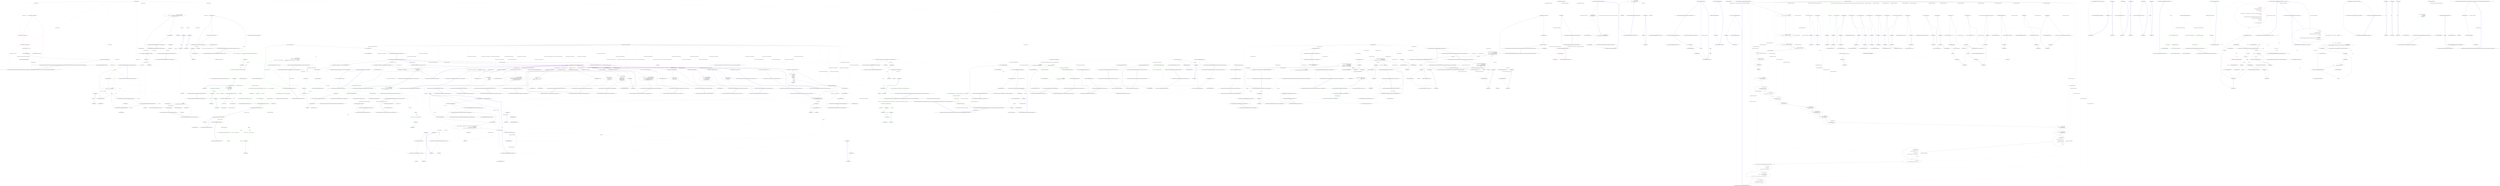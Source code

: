 digraph  {
n68 [label="Nancy.Routing.RouteCache", span=""];
n69 [label="Nancy.INancyModule", span=""];
n70 [label="Nancy.Routing.RouteDescription", span=""];
n0 [label="Entry Nancy.Routing.RouteCache.RouteCache(Nancy.INancyModuleCatalog, Nancy.INancyContextFactory, Nancy.Routing.IRouteSegmentExtractor, Nancy.Routing.IRouteDescriptionProvider, Nancy.Culture.ICultureService, System.Collections.Generic.IEnumerable<Nancy.Routing.IRouteMetadataProvider>)", span="26-26", cluster="Nancy.Routing.RouteCache.RouteCache(Nancy.INancyModuleCatalog, Nancy.INancyContextFactory, Nancy.Routing.IRouteSegmentExtractor, Nancy.Routing.IRouteDescriptionProvider, Nancy.Culture.ICultureService, System.Collections.Generic.IEnumerable<Nancy.Routing.IRouteMetadataProvider>)"];
n1 [label="this.routeSegmentExtractor = routeSegmentExtractor", span="28-28", cluster="Nancy.Routing.RouteCache.RouteCache(Nancy.INancyModuleCatalog, Nancy.INancyContextFactory, Nancy.Routing.IRouteSegmentExtractor, Nancy.Routing.IRouteDescriptionProvider, Nancy.Culture.ICultureService, System.Collections.Generic.IEnumerable<Nancy.Routing.IRouteMetadataProvider>)", color=red, community=0];
n2 [label="this.routeDescriptionProvider = routeDescriptionProvider", span="29-29", cluster="Nancy.Routing.RouteCache.RouteCache(Nancy.INancyModuleCatalog, Nancy.INancyContextFactory, Nancy.Routing.IRouteSegmentExtractor, Nancy.Routing.IRouteDescriptionProvider, Nancy.Culture.ICultureService, System.Collections.Generic.IEnumerable<Nancy.Routing.IRouteMetadataProvider>)", color=red, community=0];
n3 [label="this.routeMetadataProviders = routeMetadataProviders", span="30-30", cluster="Nancy.Routing.RouteCache.RouteCache(Nancy.INancyModuleCatalog, Nancy.INancyContextFactory, Nancy.Routing.IRouteSegmentExtractor, Nancy.Routing.IRouteDescriptionProvider, Nancy.Culture.ICultureService, System.Collections.Generic.IEnumerable<Nancy.Routing.IRouteMetadataProvider>)", color=red, community=0];
n5 [label="var context = contextFactory.Create(request)", span="34-34", cluster="Nancy.Routing.RouteCache.RouteCache(Nancy.INancyModuleCatalog, Nancy.INancyContextFactory, Nancy.Routing.IRouteSegmentExtractor, Nancy.Routing.IRouteDescriptionProvider, Nancy.Culture.ICultureService, System.Collections.Generic.IEnumerable<Nancy.Routing.IRouteMetadataProvider>)"];
n6 [label="this.BuildCache(moduleCatalog.GetAllModules(context))", span="36-36", cluster="Nancy.Routing.RouteCache.RouteCache(Nancy.INancyModuleCatalog, Nancy.INancyContextFactory, Nancy.Routing.IRouteSegmentExtractor, Nancy.Routing.IRouteDescriptionProvider, Nancy.Culture.ICultureService, System.Collections.Generic.IEnumerable<Nancy.Routing.IRouteMetadataProvider>)"];
n4 [label="var request = new Request(''GET'', ''/'', ''http'')", span="32-32", cluster="Nancy.Routing.RouteCache.RouteCache(Nancy.INancyModuleCatalog, Nancy.INancyContextFactory, Nancy.Routing.IRouteSegmentExtractor, Nancy.Routing.IRouteDescriptionProvider, Nancy.Culture.ICultureService, System.Collections.Generic.IEnumerable<Nancy.Routing.IRouteMetadataProvider>)"];
n8 [label="Entry Nancy.Request.Request(string, string, string)", span="30-30", cluster="Nancy.Request.Request(string, string, string)"];
n9 [label="Entry Nancy.INancyContextFactory.Create(Nancy.Request)", span="11-11", cluster="Nancy.INancyContextFactory.Create(Nancy.Request)"];
n7 [label="Exit Nancy.Routing.RouteCache.RouteCache(Nancy.INancyModuleCatalog, Nancy.INancyContextFactory, Nancy.Routing.IRouteSegmentExtractor, Nancy.Routing.IRouteDescriptionProvider, Nancy.Culture.ICultureService, System.Collections.Generic.IEnumerable<Nancy.Routing.IRouteMetadataProvider>)", span="26-26", cluster="Nancy.Routing.RouteCache.RouteCache(Nancy.INancyModuleCatalog, Nancy.INancyContextFactory, Nancy.Routing.IRouteSegmentExtractor, Nancy.Routing.IRouteDescriptionProvider, Nancy.Culture.ICultureService, System.Collections.Generic.IEnumerable<Nancy.Routing.IRouteMetadataProvider>)"];
n10 [label="Entry Nancy.INancyModuleCatalog.GetAllModules(Nancy.NancyContext)", span="15-15", cluster="Nancy.INancyModuleCatalog.GetAllModules(Nancy.NancyContext)"];
n11 [label="Entry Nancy.Routing.RouteCache.BuildCache(System.Collections.Generic.IEnumerable<Nancy.INancyModule>)", span="49-49", cluster="Nancy.Routing.RouteCache.BuildCache(System.Collections.Generic.IEnumerable<Nancy.INancyModule>)"];
n12 [label="Entry Nancy.Routing.RouteCache.IsEmpty()", span="44-44", cluster="Nancy.Routing.RouteCache.IsEmpty()"];
n13 [label="return !this.Values.SelectMany(r => r).Any();", span="46-46", cluster="Nancy.Routing.RouteCache.IsEmpty()"];
n14 [label="Exit Nancy.Routing.RouteCache.IsEmpty()", span="44-44", cluster="Nancy.Routing.RouteCache.IsEmpty()"];
n15 [label="Entry System.Collections.Generic.IEnumerable<TSource>.SelectMany<TSource, TResult>(System.Func<TSource, System.Collections.Generic.IEnumerable<TResult>>)", span="0-0", cluster="System.Collections.Generic.IEnumerable<TSource>.SelectMany<TSource, TResult>(System.Func<TSource, System.Collections.Generic.IEnumerable<TResult>>)"];
n16 [label="Entry System.Collections.Generic.IEnumerable<TSource>.Any<TSource>()", span="0-0", cluster="System.Collections.Generic.IEnumerable<TSource>.Any<TSource>()"];
n17 [label="Entry lambda expression", span="46-46", cluster="lambda expression"];
n18 [label=r, span="46-46", cluster="lambda expression"];
n19 [label="Exit lambda expression", span="46-46", cluster="lambda expression"];
n20 [label=modules, span="51-51", cluster="Nancy.Routing.RouteCache.BuildCache(System.Collections.Generic.IEnumerable<Nancy.INancyModule>)"];
n21 [label="var moduleType = module.GetType()", span="53-53", cluster="Nancy.Routing.RouteCache.BuildCache(System.Collections.Generic.IEnumerable<Nancy.INancyModule>)"];
n28 [label="Exit Nancy.Routing.RouteCache.BuildCache(System.Collections.Generic.IEnumerable<Nancy.INancyModule>)", span="49-49", cluster="Nancy.Routing.RouteCache.BuildCache(System.Collections.Generic.IEnumerable<Nancy.INancyModule>)"];
n22 [label="var routes =\r\n                    module.Routes.Select(r => r.Description).ToArray()", span="55-56", cluster="Nancy.Routing.RouteCache.BuildCache(System.Collections.Generic.IEnumerable<Nancy.INancyModule>)"];
n24 [label="routeDescription.Description = this.routeDescriptionProvider.GetDescription(module, routeDescription.Path)", span="60-60", cluster="Nancy.Routing.RouteCache.BuildCache(System.Collections.Generic.IEnumerable<Nancy.INancyModule>)"];
n26 [label="routeDescription.Metadata = this.GetRouteMetadata(module, routeDescription)", span="62-62", cluster="Nancy.Routing.RouteCache.BuildCache(System.Collections.Generic.IEnumerable<Nancy.INancyModule>)"];
n29 [label="Entry object.GetType()", span="0-0", cluster="object.GetType()"];
n27 [label="this.AddRoutesToCache(routes, moduleType)", span="65-65", cluster="Nancy.Routing.RouteCache.BuildCache(System.Collections.Generic.IEnumerable<Nancy.INancyModule>)"];
n23 [label=routes, span="58-58", cluster="Nancy.Routing.RouteCache.BuildCache(System.Collections.Generic.IEnumerable<Nancy.INancyModule>)"];
n30 [label="Entry Unk.Select", span="", cluster="Unk.Select"];
n31 [label="Entry Unk.ToArray", span="", cluster="Unk.ToArray"];
n37 [label="Entry lambda expression", span="56-56", cluster="lambda expression"];
n25 [label="routeDescription.Segments = this.routeSegmentExtractor.Extract(routeDescription.Path).ToArray()", span="61-61", cluster="Nancy.Routing.RouteCache.BuildCache(System.Collections.Generic.IEnumerable<Nancy.INancyModule>)"];
n32 [label="Entry Unk.GetDescription", span="", cluster="Unk.GetDescription"];
n33 [label="Entry Unk.Extract", span="", cluster="Unk.Extract"];
n34 [label="Entry System.Collections.Generic.IEnumerable<TSource>.ToArray<TSource>()", span="0-0", cluster="System.Collections.Generic.IEnumerable<TSource>.ToArray<TSource>()"];
n35 [label="Entry Unk.GetRouteMetadata", span="", cluster="Unk.GetRouteMetadata"];
n36 [label="Entry Unk.AddRoutesToCache", span="", cluster="Unk.AddRoutesToCache"];
n38 [label="r.Description", span="56-56", cluster="lambda expression"];
n39 [label="Exit lambda expression", span="56-56", cluster="lambda expression"];
n40 [label="Entry Nancy.Routing.RouteCache.GetRouteMetadata(Nancy.INancyModule, Nancy.Routing.RouteDescription)", span="69-69", cluster="Nancy.Routing.RouteCache.GetRouteMetadata(Nancy.INancyModule, Nancy.Routing.RouteDescription)"];
n41 [label="var data = this.routeMetadataProviders\r\n                .Select(x => new {Type = x.MetadataType, Data = x.GetMetadata(module, routeDescription)})\r\n                .ToDictionary(x => x.Type, x => x.Data)", span="71-73", cluster="Nancy.Routing.RouteCache.GetRouteMetadata(Nancy.INancyModule, Nancy.Routing.RouteDescription)"];
n47 [label="new {Type = x.MetadataType, Data = x.GetMetadata(module, routeDescription)}", span="72-72", cluster="lambda expression"];
n42 [label="return new RouteMetadata(data);", span="75-75", cluster="Nancy.Routing.RouteCache.GetRouteMetadata(Nancy.INancyModule, Nancy.Routing.RouteDescription)"];
n44 [label="Entry Unk.ToDictionary", span="", cluster="Unk.ToDictionary"];
n46 [label="Entry lambda expression", span="72-72", cluster="lambda expression"];
n50 [label="Entry lambda expression", span="73-73", cluster="lambda expression"];
n53 [label="Entry lambda expression", span="73-73", cluster="lambda expression"];
n43 [label="Exit Nancy.Routing.RouteCache.GetRouteMetadata(Nancy.INancyModule, Nancy.Routing.RouteDescription)", span="69-69", cluster="Nancy.Routing.RouteCache.GetRouteMetadata(Nancy.INancyModule, Nancy.Routing.RouteDescription)"];
n45 [label="Entry RouteMetadata.cstr", span="", cluster="RouteMetadata.cstr"];
n48 [label="Exit lambda expression", span="72-72", cluster="lambda expression"];
n49 [label="Entry Nancy.Routing.IRouteMetadataProvider.GetMetadata(Nancy.INancyModule, Nancy.Routing.RouteDescription)", span="21-21", cluster="Nancy.Routing.IRouteMetadataProvider.GetMetadata(Nancy.INancyModule, Nancy.Routing.RouteDescription)"];
n51 [label="x.Type", span="73-73", cluster="lambda expression"];
n52 [label="Exit lambda expression", span="73-73", cluster="lambda expression"];
n54 [label="x.Data", span="73-73", cluster="lambda expression"];
n55 [label="Exit lambda expression", span="73-73", cluster="lambda expression"];
n56 [label="Entry Nancy.Routing.RouteCache.AddRoutesToCache(System.Collections.Generic.IEnumerable<Nancy.Routing.RouteDescription>, System.Type)", span="78-78", cluster="Nancy.Routing.RouteCache.AddRoutesToCache(System.Collections.Generic.IEnumerable<Nancy.Routing.RouteDescription>, System.Type)"];
n57 [label="!this.ContainsKey(moduleType)", span="80-80", cluster="Nancy.Routing.RouteCache.AddRoutesToCache(System.Collections.Generic.IEnumerable<Nancy.Routing.RouteDescription>, System.Type)"];
n58 [label="this[moduleType] = new List<Tuple<int, RouteDescription>>()", span="82-82", cluster="Nancy.Routing.RouteCache.AddRoutesToCache(System.Collections.Generic.IEnumerable<Nancy.Routing.RouteDescription>, System.Type)"];
n59 [label="this[moduleType].AddRange(routes.Select((r, i) => new Tuple<int, RouteDescription>(i, r)))", span="85-85", cluster="Nancy.Routing.RouteCache.AddRoutesToCache(System.Collections.Generic.IEnumerable<Nancy.Routing.RouteDescription>, System.Type)"];
n61 [label="Entry System.Collections.Generic.Dictionary<TKey, TValue>.ContainsKey(TKey)", span="0-0", cluster="System.Collections.Generic.Dictionary<TKey, TValue>.ContainsKey(TKey)"];
n62 [label="Entry System.Collections.Generic.List<T>.List()", span="0-0", cluster="System.Collections.Generic.List<T>.List()"];
n60 [label="Exit Nancy.Routing.RouteCache.AddRoutesToCache(System.Collections.Generic.IEnumerable<Nancy.Routing.RouteDescription>, System.Type)", span="78-78", cluster="Nancy.Routing.RouteCache.AddRoutesToCache(System.Collections.Generic.IEnumerable<Nancy.Routing.RouteDescription>, System.Type)"];
n63 [label="Entry Unk.AddRange", span="", cluster="Unk.AddRange"];
n64 [label="Entry lambda expression", span="85-85", cluster="lambda expression"];
n65 [label="new Tuple<int, RouteDescription>(i, r)", span="85-85", cluster="lambda expression"];
n66 [label="Exit lambda expression", span="85-85", cluster="lambda expression"];
n67 [label="Entry System.Tuple<T1, T2>.Tuple(T1, T2)", span="0-0", cluster="System.Tuple<T1, T2>.Tuple(T1, T2)"];
d1 [label="return supportedViewExtensions\r\n                .SelectMany(extension => GetFilenames(path, extension))\r\n                .Distinct()\r\n                .Select(file => new Tuple<string, Func<StreamReader>>(file, () => new StreamReader(new FileStream(file, FileMode.Open, FileAccess.Read, FileShare.ReadWrite))))\r\n                .ToList();", span="20-24", cluster="Nancy.ViewEngines.DefaultFileSystemReader.GetViewsWithSupportedExtensions(string, System.Collections.Generic.IEnumerable<string>)", color=green, community=0];
d0 [label="Entry Nancy.ViewEngines.DefaultFileSystemReader.GetViewsWithSupportedExtensions(string, System.Collections.Generic.IEnumerable<string>)", span="18-18", cluster="Nancy.ViewEngines.DefaultFileSystemReader.GetViewsWithSupportedExtensions(string, System.Collections.Generic.IEnumerable<string>)"];
d10 [label="Entry Nancy.ViewEngines.DefaultFileSystemReader.GetFilenames(string, string)", span="27-27", cluster="Nancy.ViewEngines.DefaultFileSystemReader.GetFilenames(string, string)"];
d2 [label="Exit Nancy.ViewEngines.DefaultFileSystemReader.GetViewsWithSupportedExtensions(string, System.Collections.Generic.IEnumerable<string>)", span="18-18", cluster="Nancy.ViewEngines.DefaultFileSystemReader.GetViewsWithSupportedExtensions(string, System.Collections.Generic.IEnumerable<string>)"];
d4 [label="Entry System.Collections.Generic.IEnumerable<TSource>.Distinct<TSource>()", span="0-0", cluster="System.Collections.Generic.IEnumerable<TSource>.Distinct<TSource>()"];
d6 [label="Entry Unk.ToList", span="", cluster="Unk.ToList"];
d7 [label="Entry lambda expression", span="21-21", cluster="lambda expression"];
d11 [label="Entry lambda expression", span="23-23", cluster="lambda expression"];
d8 [label="GetFilenames(path, extension)", span="21-21", cluster="lambda expression", color=green, community=0];
d24 [label=string, span=""];
d9 [label="Exit lambda expression", span="21-21", cluster="lambda expression"];
d12 [label="new Tuple<string, Func<StreamReader>>(file, () => new StreamReader(new FileStream(file, FileMode.Open, FileAccess.Read, FileShare.ReadWrite)))", span="23-23", cluster="lambda expression", color=green, community=0];
d13 [label="Exit lambda expression", span="23-23", cluster="lambda expression"];
d16 [label="new StreamReader(new FileStream(file, FileMode.Open, FileAccess.Read, FileShare.ReadWrite))", span="23-23", cluster="lambda expression", color=green, community=0];
d25 [label=string, span=""];
d15 [label="Entry lambda expression", span="23-23", cluster="lambda expression"];
d17 [label="Exit lambda expression", span="23-23", cluster="lambda expression"];
d18 [label="Entry System.IO.StreamReader.StreamReader(System.IO.Stream)", span="0-0", cluster="System.IO.StreamReader.StreamReader(System.IO.Stream)"];
d19 [label="Entry System.IO.FileStream.FileStream(string, System.IO.FileMode, System.IO.FileAccess, System.IO.FileShare)", span="0-0", cluster="System.IO.FileStream.FileStream(string, System.IO.FileMode, System.IO.FileAccess, System.IO.FileShare)"];
d20 [label="return Directory.GetFiles(path, string.Concat(''*.'', extension), SearchOption.AllDirectories);", span="29-29", cluster="Nancy.ViewEngines.DefaultFileSystemReader.GetFilenames(string, string)", color=green, community=0];
d21 [label="Exit Nancy.ViewEngines.DefaultFileSystemReader.GetFilenames(string, string)", span="27-27", cluster="Nancy.ViewEngines.DefaultFileSystemReader.GetFilenames(string, string)"];
d22 [label="Entry string.Concat(string, string)", span="0-0", cluster="string.Concat(string, string)"];
d23 [label="Entry System.IO.Directory.GetFiles(string, string, System.IO.SearchOption)", span="0-0", cluster="System.IO.Directory.GetFiles(string, string, System.IO.SearchOption)"];
m0_6 [label="Entry Nancy.ViewEngines.DefaultViewLocationCache.GetLocatedViews()", span="19-19", cluster="Nancy.ViewEngines.DefaultViewLocationCache.GetLocatedViews()", file="DefaultViewLocationCache.cs"];
m0_7 [label="var supportedViewExtensions =\r\n                GetSupportedViewExtensions()", span="21-22", cluster="Nancy.ViewEngines.DefaultViewLocationCache.GetLocatedViews()", file="DefaultViewLocationCache.cs"];
m0_8 [label="var viewsLocatedByProviders = \r\n                this.viewLocationProvider.GetLocatedViews(supportedViewExtensions)", span="24-25", cluster="Nancy.ViewEngines.DefaultViewLocationCache.GetLocatedViews()", file="DefaultViewLocationCache.cs"];
m0_9 [label="return viewsLocatedByProviders;", span="27-27", cluster="Nancy.ViewEngines.DefaultViewLocationCache.GetLocatedViews()", file="DefaultViewLocationCache.cs"];
m0_10 [label="Exit Nancy.ViewEngines.DefaultViewLocationCache.GetLocatedViews()", span="19-19", cluster="Nancy.ViewEngines.DefaultViewLocationCache.GetLocatedViews()", file="DefaultViewLocationCache.cs"];
m0_12 [label="Entry Nancy.ViewEngines.IViewLocationProvider.GetLocatedViews(System.Collections.Generic.IEnumerable<string>)", span="15-15", cluster="Nancy.ViewEngines.IViewLocationProvider.GetLocatedViews(System.Collections.Generic.IEnumerable<string>)", file="DefaultViewLocationCache.cs"];
m0_24 [label="Entry Unk.GetEnumerator", span="", cluster="Unk.GetEnumerator", file="DefaultViewLocationCache.cs"];
m0_21 [label="Entry Nancy.ViewEngines.DefaultViewLocationCache.GetEnumerator()", span="37-37", cluster="Nancy.ViewEngines.DefaultViewLocationCache.GetEnumerator()", file="DefaultViewLocationCache.cs"];
m0_22 [label="return this.locatedViews.GetEnumerator();", span="39-39", cluster="Nancy.ViewEngines.DefaultViewLocationCache.GetEnumerator()", color=red, community=0, file="DefaultViewLocationCache.cs"];
m0_23 [label="Exit Nancy.ViewEngines.DefaultViewLocationCache.GetEnumerator()", span="37-37", cluster="Nancy.ViewEngines.DefaultViewLocationCache.GetEnumerator()", file="DefaultViewLocationCache.cs"];
m0_25 [label="Entry Nancy.ViewEngines.DefaultViewLocationCache.System.Collections.IEnumerable.GetEnumerator()", span="42-42", cluster="Nancy.ViewEngines.DefaultViewLocationCache.System.Collections.IEnumerable.GetEnumerator()", file="DefaultViewLocationCache.cs"];
m0_26 [label="return GetEnumerator();", span="44-44", cluster="Nancy.ViewEngines.DefaultViewLocationCache.System.Collections.IEnumerable.GetEnumerator()", file="DefaultViewLocationCache.cs"];
m0_27 [label="Exit Nancy.ViewEngines.DefaultViewLocationCache.System.Collections.IEnumerable.GetEnumerator()", span="42-42", cluster="Nancy.ViewEngines.DefaultViewLocationCache.System.Collections.IEnumerable.GetEnumerator()", file="DefaultViewLocationCache.cs"];
m0_11 [label="Entry Unk.GetSupportedViewExtensions", span="", cluster="Unk.GetSupportedViewExtensions", file="DefaultViewLocationCache.cs"];
m0_16 [label="Entry Unk.SelectMany", span="", cluster="Unk.SelectMany", file="DefaultViewLocationCache.cs"];
m0_5 [label="Entry Unk.GetLocatedViews", span="", cluster="Unk.GetLocatedViews", file="DefaultViewLocationCache.cs"];
m0_0 [label="Entry Nancy.ViewEngines.DefaultViewLocationCache.DefaultViewLocationCache(Nancy.ViewEngines.IViewLocationProvider, System.Collections.Generic.IEnumerable<Nancy.ViewEngines.IViewEngine>)", span="12-12", cluster="Nancy.ViewEngines.DefaultViewLocationCache.DefaultViewLocationCache(Nancy.ViewEngines.IViewLocationProvider, System.Collections.Generic.IEnumerable<Nancy.ViewEngines.IViewEngine>)", file="DefaultViewLocationCache.cs"];
m0_1 [label="this.viewLocationProvider = viewLocationProvider", span="14-14", cluster="Nancy.ViewEngines.DefaultViewLocationCache.DefaultViewLocationCache(Nancy.ViewEngines.IViewLocationProvider, System.Collections.Generic.IEnumerable<Nancy.ViewEngines.IViewEngine>)", file="DefaultViewLocationCache.cs"];
m0_2 [label="this.viewEngines = viewEngines", span="15-15", cluster="Nancy.ViewEngines.DefaultViewLocationCache.DefaultViewLocationCache(Nancy.ViewEngines.IViewLocationProvider, System.Collections.Generic.IEnumerable<Nancy.ViewEngines.IViewEngine>)", file="DefaultViewLocationCache.cs"];
m0_3 [label="this.locatedViews = GetLocatedViews()", span="16-16", cluster="Nancy.ViewEngines.DefaultViewLocationCache.DefaultViewLocationCache(Nancy.ViewEngines.IViewLocationProvider, System.Collections.Generic.IEnumerable<Nancy.ViewEngines.IViewEngine>)", file="DefaultViewLocationCache.cs"];
m0_4 [label="Exit Nancy.ViewEngines.DefaultViewLocationCache.DefaultViewLocationCache(Nancy.ViewEngines.IViewLocationProvider, System.Collections.Generic.IEnumerable<Nancy.ViewEngines.IViewEngine>)", span="12-12", cluster="Nancy.ViewEngines.DefaultViewLocationCache.DefaultViewLocationCache(Nancy.ViewEngines.IViewLocationProvider, System.Collections.Generic.IEnumerable<Nancy.ViewEngines.IViewEngine>)", file="DefaultViewLocationCache.cs"];
m0_13 [label="Entry Nancy.ViewEngines.DefaultViewLocationCache.GetSupportedViewExtensions()", span="30-30", cluster="Nancy.ViewEngines.DefaultViewLocationCache.GetSupportedViewExtensions()", file="DefaultViewLocationCache.cs"];
m0_14 [label="return this.viewEngines\r\n                .SelectMany(engine => engine.Extensions)\r\n                .Distinct();", span="32-34", cluster="Nancy.ViewEngines.DefaultViewLocationCache.GetSupportedViewExtensions()", file="DefaultViewLocationCache.cs"];
m0_15 [label="Exit Nancy.ViewEngines.DefaultViewLocationCache.GetSupportedViewExtensions()", span="30-30", cluster="Nancy.ViewEngines.DefaultViewLocationCache.GetSupportedViewExtensions()", file="DefaultViewLocationCache.cs"];
m0_18 [label="Entry lambda expression", span="33-33", cluster="lambda expression", file="DefaultViewLocationCache.cs"];
m0_19 [label="engine.Extensions", span="33-33", cluster="lambda expression", file="DefaultViewLocationCache.cs"];
m0_20 [label="Exit lambda expression", span="33-33", cluster="lambda expression", file="DefaultViewLocationCache.cs"];
m0_17 [label="Entry Unk.Distinct", span="", cluster="Unk.Distinct", file="DefaultViewLocationCache.cs"];
m0_28 [label="Nancy.ViewEngines.DefaultViewLocationCache", span="", file="DefaultViewLocationCache.cs"];
m1_4 [label="Entry Nancy.StaticConfiguration.GetDebugMode()", span="69-69", cluster="Nancy.StaticConfiguration.GetDebugMode()", file="DemoBootstrapper.cs"];
m1_5 [label="var assembly = AppDomainAssemblyTypeScanner.TypesOf<NancyModule>(true).FirstOrDefault().Assembly", span="73-73", cluster="Nancy.StaticConfiguration.GetDebugMode()", file="DemoBootstrapper.cs"];
m1_6 [label="var attributes = assembly.GetCustomAttributes(typeof(DebuggableAttribute), true)", span="75-75", cluster="Nancy.StaticConfiguration.GetDebugMode()", file="DemoBootstrapper.cs"];
m1_7 [label="attributes.Length == 0", span="77-77", cluster="Nancy.StaticConfiguration.GetDebugMode()", file="DemoBootstrapper.cs"];
m1_9 [label="var d = (DebuggableAttribute)attributes[0]", span="82-82", cluster="Nancy.StaticConfiguration.GetDebugMode()", file="DemoBootstrapper.cs"];
m1_8 [label="return false;", span="79-79", cluster="Nancy.StaticConfiguration.GetDebugMode()", file="DemoBootstrapper.cs"];
m1_10 [label="return d.IsJITTrackingEnabled;", span="84-84", cluster="Nancy.StaticConfiguration.GetDebugMode()", file="DemoBootstrapper.cs"];
m1_11 [label=Exception, span="86-86", cluster="Nancy.StaticConfiguration.GetDebugMode()", file="DemoBootstrapper.cs"];
m1_12 [label="return false;", span="89-89", cluster="Nancy.StaticConfiguration.GetDebugMode()", file="DemoBootstrapper.cs"];
m1_13 [label="Exit Nancy.StaticConfiguration.GetDebugMode()", span="69-69", cluster="Nancy.StaticConfiguration.GetDebugMode()", file="DemoBootstrapper.cs"];
m1_15 [label="Entry System.Collections.Generic.IEnumerable<TSource>.FirstOrDefault<TSource>()", span="0-0", cluster="System.Collections.Generic.IEnumerable<TSource>.FirstOrDefault<TSource>()", file="DemoBootstrapper.cs"];
m1_0 [label="Entry Nancy.StaticConfiguration.StaticConfiguration()", span="15-15", cluster="Nancy.StaticConfiguration.StaticConfiguration()", file="DemoBootstrapper.cs"];
m1_1 [label="DisableCaches = DisableCaches = IsRunningDebug", span="17-17", cluster="Nancy.StaticConfiguration.StaticConfiguration()", file="DemoBootstrapper.cs"];
m1_2 [label="CaseSensitive = false", span="18-18", cluster="Nancy.StaticConfiguration.StaticConfiguration()", file="DemoBootstrapper.cs"];
m1_3 [label="Exit Nancy.StaticConfiguration.StaticConfiguration()", span="15-15", cluster="Nancy.StaticConfiguration.StaticConfiguration()", file="DemoBootstrapper.cs"];
m1_14 [label="Entry Nancy.Bootstrapper.AppDomainAssemblyTypeScanner.TypesOf<TType>(bool)", span="142-142", cluster="Nancy.Bootstrapper.AppDomainAssemblyTypeScanner.TypesOf<TType>(bool)", file="DemoBootstrapper.cs"];
m1_16 [label="Entry System.Reflection.Assembly.GetCustomAttributes(System.Type, bool)", span="0-0", cluster="System.Reflection.Assembly.GetCustomAttributes(System.Type, bool)", file="DemoBootstrapper.cs"];
m2_1 [label="Exit Nancy.Routing.IRouteMetadataProvider.GetMetadata(Nancy.INancyModule, Nancy.Routing.RouteDescription)", span="21-21", cluster="Nancy.Routing.IRouteMetadataProvider.GetMetadata(Nancy.INancyModule, Nancy.Routing.RouteDescription)", file="GenericFileResponse.cs"];
m3_35 [label="Entry Nancy.Tests.Unit.Responses.GenericFileResponseFixture.Should_set_status_code_to_ok()", span="85-85", cluster="Nancy.Tests.Unit.Responses.GenericFileResponseFixture.Should_set_status_code_to_ok()", file="GenericFileResponseFixture.cs"];
m3_36 [label="var response = new GenericFileResponse(this.imagePath, imageContentType)", span="88-88", cluster="Nancy.Tests.Unit.Responses.GenericFileResponseFixture.Should_set_status_code_to_ok()", file="GenericFileResponseFixture.cs"];
m3_37 [label="response.StatusCode.ShouldEqual(HttpStatusCode.OK)", span="91-91", cluster="Nancy.Tests.Unit.Responses.GenericFileResponseFixture.Should_set_status_code_to_ok()", file="GenericFileResponseFixture.cs"];
m3_38 [label="Exit Nancy.Tests.Unit.Responses.GenericFileResponseFixture.Should_set_status_code_to_ok()", span="85-85", cluster="Nancy.Tests.Unit.Responses.GenericFileResponseFixture.Should_set_status_code_to_ok()", file="GenericFileResponseFixture.cs"];
m3_59 [label="Entry System.IO.MemoryStream.Flush()", span="0-0", cluster="System.IO.MemoryStream.Flush()", file="GenericFileResponseFixture.cs"];
m3_16 [label="Entry Nancy.Tests.Unit.Responses.GenericFileResponseFixture.Should_set_status_code_to_not_found_when_file_name_is_null()", span="35-35", cluster="Nancy.Tests.Unit.Responses.GenericFileResponseFixture.Should_set_status_code_to_not_found_when_file_name_is_null()", file="GenericFileResponseFixture.cs"];
m3_17 [label="var response = new GenericFileResponse(null, imageContentType)", span="38-38", cluster="Nancy.Tests.Unit.Responses.GenericFileResponseFixture.Should_set_status_code_to_not_found_when_file_name_is_null()", file="GenericFileResponseFixture.cs"];
m3_18 [label="response.StatusCode.ShouldEqual(HttpStatusCode.NotFound)", span="41-41", cluster="Nancy.Tests.Unit.Responses.GenericFileResponseFixture.Should_set_status_code_to_not_found_when_file_name_is_null()", file="GenericFileResponseFixture.cs"];
m3_19 [label="Exit Nancy.Tests.Unit.Responses.GenericFileResponseFixture.Should_set_status_code_to_not_found_when_file_name_is_null()", span="35-35", cluster="Nancy.Tests.Unit.Responses.GenericFileResponseFixture.Should_set_status_code_to_not_found_when_file_name_is_null()", file="GenericFileResponseFixture.cs"];
m3_8 [label="Entry System.IO.Path.GetFullPath(string)", span="0-0", cluster="System.IO.Path.GetFullPath(string)", file="GenericFileResponseFixture.cs"];
m3_7 [label="Entry System.IO.Path.Combine(string, string, string)", span="0-0", cluster="System.IO.Path.Combine(string, string, string)", file="GenericFileResponseFixture.cs"];
m3_0 [label="Entry Nancy.Tests.Unit.Responses.GenericFileResponseFixture.GenericFileResponseFixture()", span="12-12", cluster="Nancy.Tests.Unit.Responses.GenericFileResponseFixture.GenericFileResponseFixture()", file="GenericFileResponseFixture.cs"];
m3_1 [label="var assemblyPath =\r\n                Path.GetDirectoryName(this.GetType().Assembly.Location)", span="14-15", cluster="Nancy.Tests.Unit.Responses.GenericFileResponseFixture.GenericFileResponseFixture()", file="GenericFileResponseFixture.cs"];
m3_2 [label="GenericFileResponse.RootPath = assemblyPath", span="17-17", cluster="Nancy.Tests.Unit.Responses.GenericFileResponseFixture.GenericFileResponseFixture()", color=green, community=0, file="GenericFileResponseFixture.cs"];
m3_3 [label="this.imagePath =\r\n                Path.GetFileName(this.GetType().Assembly.Location)", span="19-20", cluster="Nancy.Tests.Unit.Responses.GenericFileResponseFixture.GenericFileResponseFixture()", color=green, community=1, file="GenericFileResponseFixture.cs"];
m3_4 [label="Exit Nancy.Tests.Unit.Responses.GenericFileResponseFixture.GenericFileResponseFixture()", span="12-12", cluster="Nancy.Tests.Unit.Responses.GenericFileResponseFixture.GenericFileResponseFixture()", file="GenericFileResponseFixture.cs"];
m3_15 [label="Entry object.ShouldEqual(object)", span="80-80", cluster="object.ShouldEqual(object)", file="GenericFileResponseFixture.cs"];
m3_6 [label="Entry System.IO.Path.GetDirectoryName(string)", span="0-0", cluster="System.IO.Path.GetDirectoryName(string)", file="GenericFileResponseFixture.cs"];
m3_48 [label="Entry Nancy.Tests.Unit.Responses.GenericFileResponseFixture.Should_set_filename_property_to_filename()", span="109-109", cluster="Nancy.Tests.Unit.Responses.GenericFileResponseFixture.Should_set_filename_property_to_filename()", file="GenericFileResponseFixture.cs"];
m3_49 [label="var response = new GenericFileResponse(this.imagePath, imageContentType)", span="112-112", cluster="Nancy.Tests.Unit.Responses.GenericFileResponseFixture.Should_set_filename_property_to_filename()", file="GenericFileResponseFixture.cs"];
m3_50 [label="response.Filename.ShouldEqual(Path.GetFileName(this.imagePath))", span="114-114", cluster="Nancy.Tests.Unit.Responses.GenericFileResponseFixture.Should_set_filename_property_to_filename()", color=green, community=0, file="GenericFileResponseFixture.cs"];
m3_51 [label="Exit Nancy.Tests.Unit.Responses.GenericFileResponseFixture.Should_set_filename_property_to_filename()", span="109-109", cluster="Nancy.Tests.Unit.Responses.GenericFileResponseFixture.Should_set_filename_property_to_filename()", file="GenericFileResponseFixture.cs"];
m3_14 [label="Entry Nancy.Responses.GenericFileResponse.GenericFileResponse(string, string)", span="30-30", cluster="Nancy.Responses.GenericFileResponse.GenericFileResponse(string, string)", file="GenericFileResponseFixture.cs"];
m3_10 [label="Entry Nancy.Tests.Unit.Responses.GenericFileResponseFixture.Should_set_status_code_to_not_found_when_file_name_is_empty()", span="25-25", cluster="Nancy.Tests.Unit.Responses.GenericFileResponseFixture.Should_set_status_code_to_not_found_when_file_name_is_empty()", file="GenericFileResponseFixture.cs"];
m3_11 [label="var response = new GenericFileResponse(string.Empty, imageContentType)", span="28-28", cluster="Nancy.Tests.Unit.Responses.GenericFileResponseFixture.Should_set_status_code_to_not_found_when_file_name_is_empty()", file="GenericFileResponseFixture.cs"];
m3_12 [label="response.StatusCode.ShouldEqual(HttpStatusCode.NotFound)", span="31-31", cluster="Nancy.Tests.Unit.Responses.GenericFileResponseFixture.Should_set_status_code_to_not_found_when_file_name_is_empty()", file="GenericFileResponseFixture.cs"];
m3_13 [label="Exit Nancy.Tests.Unit.Responses.GenericFileResponseFixture.Should_set_status_code_to_not_found_when_file_name_is_empty()", span="25-25", cluster="Nancy.Tests.Unit.Responses.GenericFileResponseFixture.Should_set_status_code_to_not_found_when_file_name_is_empty()", file="GenericFileResponseFixture.cs"];
m3_39 [label="Entry Nancy.Tests.Unit.Responses.GenericFileResponseFixture.Should_return_file_unchanged()", span="95-95", cluster="Nancy.Tests.Unit.Responses.GenericFileResponseFixture.Should_return_file_unchanged()", file="GenericFileResponseFixture.cs"];
m3_40 [label="var expected = File.ReadAllBytes(this.imagePath)", span="98-98", cluster="Nancy.Tests.Unit.Responses.GenericFileResponseFixture.Should_return_file_unchanged()", file="GenericFileResponseFixture.cs"];
m3_41 [label="var response = new GenericFileResponse(this.imagePath, imageContentType)", span="99-99", cluster="Nancy.Tests.Unit.Responses.GenericFileResponseFixture.Should_return_file_unchanged()", file="GenericFileResponseFixture.cs"];
m3_43 [label="result.ShouldEqualSequence(expected)", span="105-105", cluster="Nancy.Tests.Unit.Responses.GenericFileResponseFixture.Should_return_file_unchanged()", file="GenericFileResponseFixture.cs"];
m3_42 [label="var result = GetResponseContents(response)", span="102-102", cluster="Nancy.Tests.Unit.Responses.GenericFileResponseFixture.Should_return_file_unchanged()", file="GenericFileResponseFixture.cs"];
m3_44 [label="Exit Nancy.Tests.Unit.Responses.GenericFileResponseFixture.Should_return_file_unchanged()", span="95-95", cluster="Nancy.Tests.Unit.Responses.GenericFileResponseFixture.Should_return_file_unchanged()", file="GenericFileResponseFixture.cs"];
m3_58 [label="Entry System.Action<T>.Invoke(T)", span="0-0", cluster="System.Action<T>.Invoke(T)", file="GenericFileResponseFixture.cs"];
m3_30 [label="Entry Nancy.Tests.Unit.Responses.GenericFileResponseFixture.Should_set_status_code_to_not_found_when_file_is_above_root_path()", span="71-71", cluster="Nancy.Tests.Unit.Responses.GenericFileResponseFixture.Should_set_status_code_to_not_found_when_file_is_above_root_path()", file="GenericFileResponseFixture.cs"];
m3_31 [label="var path = \r\n                Path.Combine(this.imagePath, ''..'', ''..'')", span="74-75", cluster="Nancy.Tests.Unit.Responses.GenericFileResponseFixture.Should_set_status_code_to_not_found_when_file_is_above_root_path()", file="GenericFileResponseFixture.cs"];
m3_32 [label="var response = new GenericFileResponse(path, imageContentType)", span="78-78", cluster="Nancy.Tests.Unit.Responses.GenericFileResponseFixture.Should_set_status_code_to_not_found_when_file_is_above_root_path()", file="GenericFileResponseFixture.cs"];
m3_33 [label="response.StatusCode.ShouldEqual(HttpStatusCode.NotFound)", span="81-81", cluster="Nancy.Tests.Unit.Responses.GenericFileResponseFixture.Should_set_status_code_to_not_found_when_file_is_above_root_path()", file="GenericFileResponseFixture.cs"];
m3_34 [label="Exit Nancy.Tests.Unit.Responses.GenericFileResponseFixture.Should_set_status_code_to_not_found_when_file_is_above_root_path()", span="71-71", cluster="Nancy.Tests.Unit.Responses.GenericFileResponseFixture.Should_set_status_code_to_not_found_when_file_is_above_root_path()", file="GenericFileResponseFixture.cs"];
m3_25 [label="Entry Nancy.Tests.Unit.Responses.GenericFileResponseFixture.Should_set_status_code_to_not_found_when_file_does_not_exist()", span="58-58", cluster="Nancy.Tests.Unit.Responses.GenericFileResponseFixture.Should_set_status_code_to_not_found_when_file_does_not_exist()", file="GenericFileResponseFixture.cs"];
m3_26 [label="var path = Path.Combine(''Resources'', ''thatsnotit.jpg'')", span="61-61", cluster="Nancy.Tests.Unit.Responses.GenericFileResponseFixture.Should_set_status_code_to_not_found_when_file_does_not_exist()", file="GenericFileResponseFixture.cs"];
m3_27 [label="var response = new GenericFileResponse(path, imageContentType)", span="64-64", cluster="Nancy.Tests.Unit.Responses.GenericFileResponseFixture.Should_set_status_code_to_not_found_when_file_does_not_exist()", file="GenericFileResponseFixture.cs"];
m3_28 [label="response.StatusCode.ShouldEqual(HttpStatusCode.NotFound)", span="67-67", cluster="Nancy.Tests.Unit.Responses.GenericFileResponseFixture.Should_set_status_code_to_not_found_when_file_does_not_exist()", file="GenericFileResponseFixture.cs"];
m3_29 [label="Exit Nancy.Tests.Unit.Responses.GenericFileResponseFixture.Should_set_status_code_to_not_found_when_file_does_not_exist()", span="58-58", cluster="Nancy.Tests.Unit.Responses.GenericFileResponseFixture.Should_set_status_code_to_not_found_when_file_does_not_exist()", file="GenericFileResponseFixture.cs"];
m3_57 [label="Entry System.IO.MemoryStream.MemoryStream()", span="0-0", cluster="System.IO.MemoryStream.MemoryStream()", file="GenericFileResponseFixture.cs"];
m3_47 [label="Entry System.Collections.Generic.IEnumerable<T>.ShouldEqualSequence<T>(System.Collections.Generic.IEnumerable<T>)", span="95-95", cluster="System.Collections.Generic.IEnumerable<T>.ShouldEqualSequence<T>(System.Collections.Generic.IEnumerable<T>)", file="GenericFileResponseFixture.cs"];
m3_20 [label="Entry Nancy.Tests.Unit.Responses.GenericFileResponseFixture.Should_set_status_code_to_not_found_when_file_name_does_not_contain_extension()", span="45-45", cluster="Nancy.Tests.Unit.Responses.GenericFileResponseFixture.Should_set_status_code_to_not_found_when_file_name_does_not_contain_extension()", file="GenericFileResponseFixture.cs"];
m3_21 [label="var path = Path.Combine(''Resources'', ''zip'')", span="48-48", cluster="Nancy.Tests.Unit.Responses.GenericFileResponseFixture.Should_set_status_code_to_not_found_when_file_name_does_not_contain_extension()", file="GenericFileResponseFixture.cs"];
m3_22 [label="var response = new GenericFileResponse(path, imageContentType)", span="51-51", cluster="Nancy.Tests.Unit.Responses.GenericFileResponseFixture.Should_set_status_code_to_not_found_when_file_name_does_not_contain_extension()", file="GenericFileResponseFixture.cs"];
m3_23 [label="response.StatusCode.ShouldEqual(HttpStatusCode.NotFound)", span="54-54", cluster="Nancy.Tests.Unit.Responses.GenericFileResponseFixture.Should_set_status_code_to_not_found_when_file_name_does_not_contain_extension()", file="GenericFileResponseFixture.cs"];
m3_24 [label="Exit Nancy.Tests.Unit.Responses.GenericFileResponseFixture.Should_set_status_code_to_not_found_when_file_name_does_not_contain_extension()", span="45-45", cluster="Nancy.Tests.Unit.Responses.GenericFileResponseFixture.Should_set_status_code_to_not_found_when_file_name_does_not_contain_extension()", file="GenericFileResponseFixture.cs"];
m3_45 [label="Entry System.IO.File.ReadAllBytes(string)", span="0-0", cluster="System.IO.File.ReadAllBytes(string)", file="GenericFileResponseFixture.cs"];
m3_9 [label="Entry System.IO.Path.Combine(string, string)", span="0-0", cluster="System.IO.Path.Combine(string, string)", file="GenericFileResponseFixture.cs"];
m3_60 [label="Entry System.IO.MemoryStream.ToArray()", span="0-0", cluster="System.IO.MemoryStream.ToArray()", file="GenericFileResponseFixture.cs"];
m3_46 [label="Entry Nancy.Tests.Unit.Responses.GenericFileResponseFixture.GetResponseContents(Nancy.Response)", span="118-118", cluster="Nancy.Tests.Unit.Responses.GenericFileResponseFixture.GetResponseContents(Nancy.Response)", file="GenericFileResponseFixture.cs"];
m3_52 [label="var ms = new MemoryStream()", span="120-120", cluster="Nancy.Tests.Unit.Responses.GenericFileResponseFixture.GetResponseContents(Nancy.Response)", file="GenericFileResponseFixture.cs"];
m3_53 [label="response.Contents(ms)", span="121-121", cluster="Nancy.Tests.Unit.Responses.GenericFileResponseFixture.GetResponseContents(Nancy.Response)", file="GenericFileResponseFixture.cs"];
m3_54 [label="ms.Flush()", span="122-122", cluster="Nancy.Tests.Unit.Responses.GenericFileResponseFixture.GetResponseContents(Nancy.Response)", file="GenericFileResponseFixture.cs"];
m3_55 [label="return ms.ToArray();", span="124-124", cluster="Nancy.Tests.Unit.Responses.GenericFileResponseFixture.GetResponseContents(Nancy.Response)", file="GenericFileResponseFixture.cs"];
m3_56 [label="Exit Nancy.Tests.Unit.Responses.GenericFileResponseFixture.GetResponseContents(Nancy.Response)", span="118-118", cluster="Nancy.Tests.Unit.Responses.GenericFileResponseFixture.GetResponseContents(Nancy.Response)", file="GenericFileResponseFixture.cs"];
m3_61 [label="Nancy.Tests.Unit.Responses.GenericFileResponseFixture", span="", file="GenericFileResponseFixture.cs"];
m4_31 [label="Entry Nancy.Routing.IRouteCacheProvider.GetCache()", span="11-11", cluster="Nancy.Routing.IRouteCacheProvider.GetCache()", file="MainModule.cs"];
m4_64 [label="Entry Nancy.Demo.Hosting.Aspnet.Models.RatPack.RatPack()", span="2-2", cluster="Nancy.Demo.Hosting.Aspnet.Models.RatPack.RatPack()", file="MainModule.cs"];
m4_105 [label="Entry Nancy.IResponseFormatter.AsXml<TModel>(TModel)", span="41-41", cluster="Nancy.IResponseFormatter.AsXml<TModel>(TModel)", file="MainModule.cs"];
m4_79 [label="Entry Nancy.Demo.Hosting.Aspnet.Models.SomeViewModel.SomeViewModel()", span="2-2", cluster="Nancy.Demo.Hosting.Aspnet.Models.SomeViewModel.SomeViewModel()", file="MainModule.cs"];
m4_114 [label="Entry string.IsNullOrEmpty(string)", span="0-0", cluster="string.IsNullOrEmpty(string)", file="MainModule.cs"];
m4_47 [label="Entry Unk.Format", span="", cluster="Unk.Format", file="MainModule.cs"];
m4_126 [label="Entry System.NotSupportedException.NotSupportedException(string)", span="0-0", cluster="System.NotSupportedException.NotSupportedException(string)", file="MainModule.cs"];
m4_122 [label="Entry Nancy.Demo.Hosting.Aspnet.Models.Payload.Payload(int, bool, string)", span="16-16", cluster="Nancy.Demo.Hosting.Aspnet.Models.Payload.Payload(int, bool, string)", file="MainModule.cs"];
m4_144 [label="Entry System.TimeSpan.FromSeconds(double)", span="0-0", cluster="System.TimeSpan.FromSeconds(double)", file="MainModule.cs"];
m4_134 [label="Entry Nancy.NancyModule.ValidateCsrfToken(System.TimeSpan?)", span="39-39", cluster="Nancy.NancyModule.ValidateCsrfToken(System.TimeSpan?)", file="MainModule.cs"];
m4_0 [label="Entry Nancy.Demo.Hosting.Aspnet.MainModule.MainModule(Nancy.Routing.IRouteCacheProvider)", span="9-9", cluster="Nancy.Demo.Hosting.Aspnet.MainModule.MainModule(Nancy.Routing.IRouteCacheProvider)", file="MainModule.cs"];
m4_1 [label="Get[''/''] = x =>{\r\n                return View[''routes.cshtml'', routeCacheProvider.GetCache()];\r\n            }", span="11-13", cluster="Nancy.Demo.Hosting.Aspnet.MainModule.MainModule(Nancy.Routing.IRouteCacheProvider)", file="MainModule.cs"];
m4_2 [label="Get[''/filtered'', r => true] = x => {\r\n                return ''This is a route with a filter that always returns true.'';\r\n            }", span="15-17", cluster="Nancy.Demo.Hosting.Aspnet.MainModule.MainModule(Nancy.Routing.IRouteCacheProvider)", file="MainModule.cs"];
m4_3 [label="Get[''/filtered'', r => false] = x => {\r\n                return ''This is also a route, but filtered out so should never be hit.'';\r\n            }", span="19-21", cluster="Nancy.Demo.Hosting.Aspnet.MainModule.MainModule(Nancy.Routing.IRouteCacheProvider)", file="MainModule.cs"];
m4_4 [label="Get[@''/(?<foo>\d{2,4})/{bar}''] = x => {\r\n                return string.Format(''foo: {0}<br/>bar: {1}'', x.foo, x.bar);\r\n            }", span="23-25", cluster="Nancy.Demo.Hosting.Aspnet.MainModule.MainModule(Nancy.Routing.IRouteCacheProvider)", file="MainModule.cs"];
m4_5 [label="Get[''/test''] = x => {\r\n                return ''Test'';\r\n            }", span="27-29", cluster="Nancy.Demo.Hosting.Aspnet.MainModule.MainModule(Nancy.Routing.IRouteCacheProvider)", file="MainModule.cs"];
m4_6 [label="Get[''/dotliquid''] = parameters => {\r\n                return View[''dot'', new { name = ''dot'' }];\r\n            }", span="31-33", cluster="Nancy.Demo.Hosting.Aspnet.MainModule.MainModule(Nancy.Routing.IRouteCacheProvider)", file="MainModule.cs"];
m4_7 [label="Get[''/javascript''] = x => {\r\n                return View[''javascript.html''];\r\n            }", span="35-37", cluster="Nancy.Demo.Hosting.Aspnet.MainModule.MainModule(Nancy.Routing.IRouteCacheProvider)", file="MainModule.cs"];
m4_8 [label="Get[''/static''] = x => {\r\n                return View[''static''];\r\n            }", span="39-41", cluster="Nancy.Demo.Hosting.Aspnet.MainModule.MainModule(Nancy.Routing.IRouteCacheProvider)", color=green, community=0, file="MainModule.cs"];
m4_9 [label="Get[''/razor''] = x => {\r\n                var model = new RatPack { FirstName = ''Frank'' };\r\n                return View[''razor.cshtml'', model];\r\n            }", span="43-46", cluster="Nancy.Demo.Hosting.Aspnet.MainModule.MainModule(Nancy.Routing.IRouteCacheProvider)", file="MainModule.cs"];
m4_10 [label="Get[''/razor-simple''] = x =>\r\n            {\r\n                var model = new RatPack { FirstName = ''Frank'' };\r\n                return View[''razor-simple.cshtml'', model];\r\n            }", span="48-52", cluster="Nancy.Demo.Hosting.Aspnet.MainModule.MainModule(Nancy.Routing.IRouteCacheProvider)", file="MainModule.cs"];
m4_11 [label="Get[''/razor-dynamic''] = x =>\r\n            {\r\n                return View[''razor.cshtml'', new { FirstName = ''Frank'' }];\r\n            }", span="54-57", cluster="Nancy.Demo.Hosting.Aspnet.MainModule.MainModule(Nancy.Routing.IRouteCacheProvider)", file="MainModule.cs"];
m4_12 [label="Get[''/ssve''] = x =>\r\n            {\r\n                var model = new RatPack { FirstName = ''You'' };\r\n                return View[''ssve.sshtml'', model];\r\n            }", span="59-63", cluster="Nancy.Demo.Hosting.Aspnet.MainModule.MainModule(Nancy.Routing.IRouteCacheProvider)", file="MainModule.cs"];
m4_13 [label="Get[''/viewmodelconvention''] = x => {\r\n                return View[new SomeViewModel()];\r\n            }", span="65-67", cluster="Nancy.Demo.Hosting.Aspnet.MainModule.MainModule(Nancy.Routing.IRouteCacheProvider)", file="MainModule.cs"];
m4_14 [label="Get[''/ndjango''] = x => {\r\n                var model = new RatPack { FirstName = ''Michael'' };\r\n                return View[''ndjango.django'', model];\r\n            }", span="69-72", cluster="Nancy.Demo.Hosting.Aspnet.MainModule.MainModule(Nancy.Routing.IRouteCacheProvider)", file="MainModule.cs"];
m4_15 [label="Get[''/ndjango-extends''] = x => {\r\n                var model = new RatPack { FirstName = ''Michael'' };\r\n                return View[''with-master.django'', model];\r\n            }", span="74-77", cluster="Nancy.Demo.Hosting.Aspnet.MainModule.MainModule(Nancy.Routing.IRouteCacheProvider)", file="MainModule.cs"];
m4_16 [label="Get[''/spark''] = x => {\r\n                var model = new RatPack { FirstName = ''Bright'' };\r\n                return View[''spark.spark'', model];\r\n            }", span="79-82", cluster="Nancy.Demo.Hosting.Aspnet.MainModule.MainModule(Nancy.Routing.IRouteCacheProvider)", file="MainModule.cs"];
m4_17 [label="Get[''/spark-anon''] = x =>\r\n            {\r\n                var model = new { FirstName = ''Anonymous'' };\r\n                return View[''anon.spark'', model];\r\n            }", span="84-88", cluster="Nancy.Demo.Hosting.Aspnet.MainModule.MainModule(Nancy.Routing.IRouteCacheProvider)", file="MainModule.cs"];
m4_18 [label="Get[''/json''] = x => {\r\n                var model = new RatPack { FirstName = ''Andy'' };\r\n                return Response.AsJson(model);\r\n            }", span="90-93", cluster="Nancy.Demo.Hosting.Aspnet.MainModule.MainModule(Nancy.Routing.IRouteCacheProvider)", file="MainModule.cs"];
m4_19 [label="Get[''/xml''] = x => {\r\n                var model = new RatPack { FirstName = ''Andy'' };\r\n                return Response.AsXml(model);\r\n            }", span="95-98", cluster="Nancy.Demo.Hosting.Aspnet.MainModule.MainModule(Nancy.Routing.IRouteCacheProvider)", file="MainModule.cs"];
m4_20 [label="Get[''/session''] = x => {\r\n                var value = Session[''moo''] ?? '''';\r\n\r\n                var output = ''Current session value is: '' + value;\r\n\r\n                if (String.IsNullOrEmpty(value.ToString()))\r\n                {\r\n                    Session[''moo''] = ''I've created a session!'';\r\n                }\r\n\r\n                return output;\r\n            }", span="100-111", cluster="Nancy.Demo.Hosting.Aspnet.MainModule.MainModule(Nancy.Routing.IRouteCacheProvider)", file="MainModule.cs"];
m4_21 [label="Get[''/sessionObject''] = x => {\r\n                var value = Session[''baa''] ?? ''null'';\r\n\r\n                var output = ''Current session value is: '' + value;\r\n\r\n                if (value.ToString() == ''null'')\r\n                {\r\n                    Session[''baa''] = new Payload(27, true, ''some random string value'');\r\n                }\r\n\r\n                return output;\r\n            }", span="113-124", cluster="Nancy.Demo.Hosting.Aspnet.MainModule.MainModule(Nancy.Routing.IRouteCacheProvider)", file="MainModule.cs"];
m4_22 [label="Get[''/error''] = x =>\r\n                {\r\n                    throw new NotSupportedException(''This is an exception thrown in a route.'');\r\n                }", span="126-129", cluster="Nancy.Demo.Hosting.Aspnet.MainModule.MainModule(Nancy.Routing.IRouteCacheProvider)", file="MainModule.cs"];
m4_23 [label="Get[''/csrf''] = x => this.View[''csrf'', new { Blurb = ''CSRF without an expiry using the 'session' token'' }]", span="131-131", cluster="Nancy.Demo.Hosting.Aspnet.MainModule.MainModule(Nancy.Routing.IRouteCacheProvider)", file="MainModule.cs"];
m4_24 [label="Post[''/csrf''] = x =>\r\n            {\r\n                this.ValidateCsrfToken();\r\n\r\n                return string.Format(''Hello {0}!'', Request.Form.Name);\r\n            }", span="133-138", cluster="Nancy.Demo.Hosting.Aspnet.MainModule.MainModule(Nancy.Routing.IRouteCacheProvider)", file="MainModule.cs"];
m4_25 [label="Get[''/csrfWithExpiry''] = x =>\r\n                {\r\n                    // Create a new one because we have an expiry to check\r\n                    this.CreateNewCsrfToken();\r\n\r\n                    return this.View[''csrf'', new { Blurb = ''You have 20 seconds to submit the page.. TICK TOCK :-)'' }];\r\n                }", span="140-146", cluster="Nancy.Demo.Hosting.Aspnet.MainModule.MainModule(Nancy.Routing.IRouteCacheProvider)", file="MainModule.cs"];
m4_26 [label="Post[''/csrfWithExpiry''] = x =>\r\n                {\r\n                    this.ValidateCsrfToken(TimeSpan.FromSeconds(20));\r\n\r\n                    return string.Format(''Hello {0}!'', Request.Form.Name);\r\n                }", span="148-153", cluster="Nancy.Demo.Hosting.Aspnet.MainModule.MainModule(Nancy.Routing.IRouteCacheProvider)", file="MainModule.cs"];
m4_27 [label="Exit Nancy.Demo.Hosting.Aspnet.MainModule.MainModule(Nancy.Routing.IRouteCacheProvider)", span="9-9", cluster="Nancy.Demo.Hosting.Aspnet.MainModule.MainModule(Nancy.Routing.IRouteCacheProvider)", file="MainModule.cs"];
m4_140 [label="Entry lambda expression", span="148-153", cluster="lambda expression", file="MainModule.cs"];
m4_29 [label="return View[''routes.cshtml'', routeCacheProvider.GetCache()];", span="12-12", cluster="lambda expression", file="MainModule.cs"];
m4_45 [label="return string.Format(''foo: {0}<br/>bar: {1}'', x.foo, x.bar);", span="24-24", cluster="lambda expression", file="MainModule.cs"];
m4_28 [label="Entry lambda expression", span="11-13", cluster="lambda expression", file="MainModule.cs"];
m4_30 [label="Exit lambda expression", span="11-13", cluster="lambda expression", file="MainModule.cs"];
m4_32 [label="Entry lambda expression", span="15-15", cluster="lambda expression", file="MainModule.cs"];
m4_33 [label=true, span="15-15", cluster="lambda expression", file="MainModule.cs"];
m4_34 [label="Exit lambda expression", span="15-15", cluster="lambda expression", file="MainModule.cs"];
m4_35 [label="Entry lambda expression", span="15-17", cluster="lambda expression", file="MainModule.cs"];
m4_36 [label="return ''This is a route with a filter that always returns true.'';", span="16-16", cluster="lambda expression", file="MainModule.cs"];
m4_37 [label="Exit lambda expression", span="15-17", cluster="lambda expression", file="MainModule.cs"];
m4_38 [label="Entry lambda expression", span="19-19", cluster="lambda expression", file="MainModule.cs"];
m4_39 [label=false, span="19-19", cluster="lambda expression", file="MainModule.cs"];
m4_40 [label="Exit lambda expression", span="19-19", cluster="lambda expression", file="MainModule.cs"];
m4_41 [label="Entry lambda expression", span="19-21", cluster="lambda expression", file="MainModule.cs"];
m4_42 [label="return ''This is also a route, but filtered out so should never be hit.'';", span="20-20", cluster="lambda expression", file="MainModule.cs"];
m4_43 [label="Exit lambda expression", span="19-21", cluster="lambda expression", file="MainModule.cs"];
m4_44 [label="Entry lambda expression", span="23-25", cluster="lambda expression", file="MainModule.cs"];
m4_46 [label="Exit lambda expression", span="23-25", cluster="lambda expression", file="MainModule.cs"];
m4_48 [label="Entry lambda expression", span="27-29", cluster="lambda expression", file="MainModule.cs"];
m4_49 [label="return ''Test'';", span="28-28", cluster="lambda expression", file="MainModule.cs"];
m4_50 [label="Exit lambda expression", span="27-29", cluster="lambda expression", file="MainModule.cs"];
m4_51 [label="Entry lambda expression", span="31-33", cluster="lambda expression", file="MainModule.cs"];
m4_52 [label="return View[''dot'', new { name = ''dot'' }];", span="32-32", cluster="lambda expression", file="MainModule.cs"];
m4_53 [label="Exit lambda expression", span="31-33", cluster="lambda expression", file="MainModule.cs"];
m4_54 [label="Entry lambda expression", span="35-37", cluster="lambda expression", file="MainModule.cs"];
m4_55 [label="return View[''javascript.html''];", span="36-36", cluster="lambda expression", file="MainModule.cs"];
m4_56 [label="Exit lambda expression", span="35-37", cluster="lambda expression", file="MainModule.cs"];
m4_57 [label="Entry lambda expression", span="39-41", cluster="lambda expression", file="MainModule.cs"];
m4_58 [label="return View[''static''];", span="40-40", cluster="lambda expression", color=green, community=0, file="MainModule.cs"];
m4_59 [label="Exit lambda expression", span="39-41", cluster="lambda expression", file="MainModule.cs"];
m4_60 [label="Entry lambda expression", span="43-46", cluster="lambda expression", file="MainModule.cs"];
m4_61 [label="var model = new RatPack { FirstName = ''Frank'' }", span="44-44", cluster="lambda expression", file="MainModule.cs"];
m4_62 [label="return View[''razor.cshtml'', model];", span="45-45", cluster="lambda expression", file="MainModule.cs"];
m4_63 [label="Exit lambda expression", span="43-46", cluster="lambda expression", file="MainModule.cs"];
m4_65 [label="Entry lambda expression", span="48-52", cluster="lambda expression", file="MainModule.cs"];
m4_66 [label="var model = new RatPack { FirstName = ''Frank'' }", span="50-50", cluster="lambda expression", file="MainModule.cs"];
m4_67 [label="return View[''razor-simple.cshtml'', model];", span="51-51", cluster="lambda expression", file="MainModule.cs"];
m4_68 [label="Exit lambda expression", span="48-52", cluster="lambda expression", file="MainModule.cs"];
m4_69 [label="Entry lambda expression", span="54-57", cluster="lambda expression", file="MainModule.cs"];
m4_70 [label="return View[''razor.cshtml'', new { FirstName = ''Frank'' }];", span="56-56", cluster="lambda expression", file="MainModule.cs"];
m4_71 [label="Exit lambda expression", span="54-57", cluster="lambda expression", file="MainModule.cs"];
m4_72 [label="Entry lambda expression", span="59-63", cluster="lambda expression", file="MainModule.cs"];
m4_73 [label="var model = new RatPack { FirstName = ''You'' }", span="61-61", cluster="lambda expression", file="MainModule.cs"];
m4_74 [label="return View[''ssve.sshtml'', model];", span="62-62", cluster="lambda expression", file="MainModule.cs"];
m4_75 [label="Exit lambda expression", span="59-63", cluster="lambda expression", file="MainModule.cs"];
m4_76 [label="Entry lambda expression", span="65-67", cluster="lambda expression", file="MainModule.cs"];
m4_77 [label="return View[new SomeViewModel()];", span="66-66", cluster="lambda expression", file="MainModule.cs"];
m4_78 [label="Exit lambda expression", span="65-67", cluster="lambda expression", file="MainModule.cs"];
m4_80 [label="Entry lambda expression", span="69-72", cluster="lambda expression", file="MainModule.cs"];
m4_81 [label="var model = new RatPack { FirstName = ''Michael'' }", span="70-70", cluster="lambda expression", file="MainModule.cs"];
m4_82 [label="return View[''ndjango.django'', model];", span="71-71", cluster="lambda expression", file="MainModule.cs"];
m4_83 [label="Exit lambda expression", span="69-72", cluster="lambda expression", file="MainModule.cs"];
m4_84 [label="Entry lambda expression", span="74-77", cluster="lambda expression", file="MainModule.cs"];
m4_85 [label="var model = new RatPack { FirstName = ''Michael'' }", span="75-75", cluster="lambda expression", file="MainModule.cs"];
m4_86 [label="return View[''with-master.django'', model];", span="76-76", cluster="lambda expression", file="MainModule.cs"];
m4_87 [label="Exit lambda expression", span="74-77", cluster="lambda expression", file="MainModule.cs"];
m4_88 [label="Entry lambda expression", span="79-82", cluster="lambda expression", file="MainModule.cs"];
m4_89 [label="var model = new RatPack { FirstName = ''Bright'' }", span="80-80", cluster="lambda expression", file="MainModule.cs"];
m4_90 [label="return View[''spark.spark'', model];", span="81-81", cluster="lambda expression", file="MainModule.cs"];
m4_91 [label="Exit lambda expression", span="79-82", cluster="lambda expression", file="MainModule.cs"];
m4_92 [label="Entry lambda expression", span="84-88", cluster="lambda expression", file="MainModule.cs"];
m4_93 [label="var model = new { FirstName = ''Anonymous'' }", span="86-86", cluster="lambda expression", file="MainModule.cs"];
m4_94 [label="return View[''anon.spark'', model];", span="87-87", cluster="lambda expression", file="MainModule.cs"];
m4_95 [label="Exit lambda expression", span="84-88", cluster="lambda expression", file="MainModule.cs"];
m4_96 [label="Entry lambda expression", span="90-93", cluster="lambda expression", file="MainModule.cs"];
m4_97 [label="var model = new RatPack { FirstName = ''Andy'' }", span="91-91", cluster="lambda expression", file="MainModule.cs"];
m4_98 [label="return Response.AsJson(model);", span="92-92", cluster="lambda expression", file="MainModule.cs"];
m4_99 [label="Exit lambda expression", span="90-93", cluster="lambda expression", file="MainModule.cs"];
m4_101 [label="Entry lambda expression", span="95-98", cluster="lambda expression", file="MainModule.cs"];
m4_102 [label="var model = new RatPack { FirstName = ''Andy'' }", span="96-96", cluster="lambda expression", file="MainModule.cs"];
m4_103 [label="return Response.AsXml(model);", span="97-97", cluster="lambda expression", file="MainModule.cs"];
m4_104 [label="Exit lambda expression", span="95-98", cluster="lambda expression", file="MainModule.cs"];
m4_106 [label="Entry lambda expression", span="100-111", cluster="lambda expression", file="MainModule.cs"];
m4_107 [label="var value = Session[''moo''] ?? ''''", span="101-101", cluster="lambda expression", file="MainModule.cs"];
m4_108 [label="var output = ''Current session value is: '' + value", span="103-103", cluster="lambda expression", file="MainModule.cs"];
m4_109 [label="String.IsNullOrEmpty(value.ToString())", span="105-105", cluster="lambda expression", file="MainModule.cs"];
m4_111 [label="return output;", span="110-110", cluster="lambda expression", file="MainModule.cs"];
m4_110 [label="Session[''moo''] = ''I've created a session!''", span="107-107", cluster="lambda expression", file="MainModule.cs"];
m4_112 [label="Exit lambda expression", span="100-111", cluster="lambda expression", file="MainModule.cs"];
m4_115 [label="Entry lambda expression", span="113-124", cluster="lambda expression", file="MainModule.cs"];
m4_116 [label="var value = Session[''baa''] ?? ''null''", span="114-114", cluster="lambda expression", file="MainModule.cs"];
m4_117 [label="var output = ''Current session value is: '' + value", span="116-116", cluster="lambda expression", file="MainModule.cs"];
m4_118 [label="value.ToString() == ''null''", span="118-118", cluster="lambda expression", file="MainModule.cs"];
m4_120 [label="return output;", span="123-123", cluster="lambda expression", file="MainModule.cs"];
m4_119 [label="Session[''baa''] = new Payload(27, true, ''some random string value'')", span="120-120", cluster="lambda expression", file="MainModule.cs"];
m4_121 [label="Exit lambda expression", span="113-124", cluster="lambda expression", file="MainModule.cs"];
m4_123 [label="Entry lambda expression", span="126-129", cluster="lambda expression", file="MainModule.cs"];
m4_124 [label="throw new NotSupportedException(''This is an exception thrown in a route.'');", span="128-128", cluster="lambda expression", file="MainModule.cs"];
m4_125 [label="Exit lambda expression", span="126-129", cluster="lambda expression", file="MainModule.cs"];
m4_127 [label="Entry lambda expression", span="131-131", cluster="lambda expression", file="MainModule.cs"];
m4_128 [label="this.View[''csrf'', new { Blurb = ''CSRF without an expiry using the 'session' token'' }]", span="131-131", cluster="lambda expression", file="MainModule.cs"];
m4_129 [label="Exit lambda expression", span="131-131", cluster="lambda expression", file="MainModule.cs"];
m4_130 [label="Entry lambda expression", span="133-138", cluster="lambda expression", file="MainModule.cs"];
m4_131 [label="this.ValidateCsrfToken()", span="135-135", cluster="lambda expression", file="MainModule.cs"];
m4_132 [label="return string.Format(''Hello {0}!'', Request.Form.Name);", span="137-137", cluster="lambda expression", file="MainModule.cs"];
m4_133 [label="Exit lambda expression", span="133-138", cluster="lambda expression", file="MainModule.cs"];
m4_135 [label="Entry lambda expression", span="140-146", cluster="lambda expression", file="MainModule.cs"];
m4_136 [label="this.CreateNewCsrfToken()", span="143-143", cluster="lambda expression", file="MainModule.cs"];
m4_137 [label="return this.View[''csrf'', new { Blurb = ''You have 20 seconds to submit the page.. TICK TOCK :-)'' }];", span="145-145", cluster="lambda expression", file="MainModule.cs"];
m4_138 [label="Exit lambda expression", span="140-146", cluster="lambda expression", file="MainModule.cs"];
m4_141 [label="this.ValidateCsrfToken(TimeSpan.FromSeconds(20))", span="150-150", cluster="lambda expression", file="MainModule.cs"];
m4_142 [label="return string.Format(''Hello {0}!'', Request.Form.Name);", span="152-152", cluster="lambda expression", file="MainModule.cs"];
m4_143 [label="Exit lambda expression", span="148-153", cluster="lambda expression", file="MainModule.cs"];
m4_139 [label="Entry Nancy.NancyModule.CreateNewCsrfToken()", span="18-18", cluster="Nancy.NancyModule.CreateNewCsrfToken()", file="MainModule.cs"];
m4_113 [label="Entry object.ToString()", span="0-0", cluster="object.ToString()", file="MainModule.cs"];
m4_100 [label="Entry Nancy.IResponseFormatter.AsJson<TModel>(TModel)", span="31-31", cluster="Nancy.IResponseFormatter.AsJson<TModel>(TModel)", file="MainModule.cs"];
m4_145 [label="Nancy.Demo.Hosting.Aspnet.MainModule", span="", file="MainModule.cs"];
m4_146 [label="Nancy.Routing.IRouteCacheProvider", span="", file="MainModule.cs"];
m5_10 [label="Entry Nancy.ViewEngines.Spark.NancyViewFolder.ConvertPath(string)", span="48-48", cluster="Nancy.ViewEngines.Spark.NancyViewFolder.ConvertPath(string)", file="NancyViewFolder.cs"];
m5_39 [label="return path.Replace(@''\'', ''/'');", span="50-50", cluster="Nancy.ViewEngines.Spark.NancyViewFolder.ConvertPath(string)", color=green, community=0, file="NancyViewFolder.cs"];
m5_40 [label="Exit Nancy.ViewEngines.Spark.NancyViewFolder.ConvertPath(string)", span="48-48", cluster="Nancy.ViewEngines.Spark.NancyViewFolder.ConvertPath(string)", file="NancyViewFolder.cs"];
m5_35 [label="Entry Unk.Any", span="", cluster="Unk.Any", file="NancyViewFolder.cs"];
m5_27 [label="Entry string.StartsWith(string)", span="0-0", cluster="string.StartsWith(string)", file="NancyViewFolder.cs"];
m5_3 [label="Entry Nancy.ViewEngines.Spark.NancyViewFolder.GetViewSource(string)", span="18-18", cluster="Nancy.ViewEngines.Spark.NancyViewFolder.GetViewSource(string)", file="NancyViewFolder.cs"];
m5_4 [label="var searchPath = ConvertPath(path)", span="20-20", cluster="Nancy.ViewEngines.Spark.NancyViewFolder.GetViewSource(string)", color=green, community=0, file="NancyViewFolder.cs"];
m5_5 [label="var viewLocationResult = this.viewEngineStartupContext.ViewLocationResults.FirstOrDefault(v => v.Location + ''/'' + v.Name + ''.'' + v.Extension == searchPath)", span="22-22", cluster="Nancy.ViewEngines.Spark.NancyViewFolder.GetViewSource(string)", color=green, community=0, file="NancyViewFolder.cs"];
m5_7 [label="throw new FileNotFoundException(string.Format(''Template {0} not found'', path), path);", span="26-26", cluster="Nancy.ViewEngines.Spark.NancyViewFolder.GetViewSource(string)", color=green, community=0, file="NancyViewFolder.cs"];
m5_6 [label="viewLocationResult == null", span="24-24", cluster="Nancy.ViewEngines.Spark.NancyViewFolder.GetViewSource(string)", color=green, community=0, file="NancyViewFolder.cs"];
m5_8 [label="return new NancyViewFile(viewLocationResult);", span="29-29", cluster="Nancy.ViewEngines.Spark.NancyViewFolder.GetViewSource(string)", color=green, community=0, file="NancyViewFolder.cs"];
m5_9 [label="Exit Nancy.ViewEngines.Spark.NancyViewFolder.GetViewSource(string)", span="18-18", cluster="Nancy.ViewEngines.Spark.NancyViewFolder.GetViewSource(string)", file="NancyViewFolder.cs"];
m5_46 [label="Entry Nancy.ViewEngines.Spark.NancyViewFolder.NancyViewFile.OpenViewStream()", span="69-69", cluster="Nancy.ViewEngines.Spark.NancyViewFolder.NancyViewFile.OpenViewStream()", file="NancyViewFolder.cs"];
m5_47 [label="string view", span="71-71", cluster="Nancy.ViewEngines.Spark.NancyViewFolder.NancyViewFile.OpenViewStream()", color=green, community=0, file="NancyViewFolder.cs"];
m5_48 [label="var reader = this.viewLocationResult.Contents.Invoke()", span="72-72", cluster="Nancy.ViewEngines.Spark.NancyViewFolder.NancyViewFile.OpenViewStream()", color=green, community=0, file="NancyViewFolder.cs"];
m5_49 [label="view = reader.ReadToEnd()", span="74-74", cluster="Nancy.ViewEngines.Spark.NancyViewFolder.NancyViewFile.OpenViewStream()", color=green, community=0, file="NancyViewFolder.cs"];
m5_50 [label="return new MemoryStream(Encoding.UTF8.GetBytes(view));", span="77-77", cluster="Nancy.ViewEngines.Spark.NancyViewFolder.NancyViewFile.OpenViewStream()", color=green, community=0, file="NancyViewFolder.cs"];
m5_51 [label="Exit Nancy.ViewEngines.Spark.NancyViewFolder.NancyViewFile.OpenViewStream()", span="69-69", cluster="Nancy.ViewEngines.Spark.NancyViewFolder.NancyViewFile.OpenViewStream()", file="NancyViewFolder.cs"];
m5_13 [label="Entry string.Format(string, object)", span="0-0", cluster="string.Format(string, object)", file="NancyViewFolder.cs"];
m5_54 [label="Entry System.IO.MemoryStream.MemoryStream(byte[])", span="0-0", cluster="System.IO.MemoryStream.MemoryStream(byte[])", file="NancyViewFolder.cs"];
m5_41 [label="Entry string.Replace(string, string)", span="0-0", cluster="string.Replace(string, string)", file="NancyViewFolder.cs"];
m5_12 [label="Entry System.IO.FileNotFoundException.FileNotFoundException(string, string)", span="0-0", cluster="System.IO.FileNotFoundException.FileNotFoundException(string, string)", file="NancyViewFolder.cs"];
m5_21 [label="Entry Unk.Where", span="", cluster="Unk.Where", file="NancyViewFolder.cs"];
m5_14 [label="Entry NancyViewFile.cstr", span="", cluster="NancyViewFile.cstr", file="NancyViewFolder.cs"];
m5_42 [label="Entry Nancy.ViewEngines.Spark.NancyViewFolder.NancyViewFile.NancyViewFile(Nancy.ViewEngines.ViewLocationResult)", span="58-58", cluster="Nancy.ViewEngines.Spark.NancyViewFolder.NancyViewFile.NancyViewFile(Nancy.ViewEngines.ViewLocationResult)", file="NancyViewFolder.cs"];
m5_43 [label="this.viewLocationResult = viewLocationResult", span="60-60", cluster="Nancy.ViewEngines.Spark.NancyViewFolder.NancyViewFile.NancyViewFile(Nancy.ViewEngines.ViewLocationResult)", color=green, community=0, file="NancyViewFolder.cs"];
m5_44 [label="this.created = DateTime.Now.Ticks", span="61-61", cluster="Nancy.ViewEngines.Spark.NancyViewFolder.NancyViewFile.NancyViewFile(Nancy.ViewEngines.ViewLocationResult)", color=green, community=0, file="NancyViewFolder.cs"];
m5_45 [label="Exit Nancy.ViewEngines.Spark.NancyViewFolder.NancyViewFile.NancyViewFile(Nancy.ViewEngines.ViewLocationResult)", span="58-58", cluster="Nancy.ViewEngines.Spark.NancyViewFolder.NancyViewFile.NancyViewFile(Nancy.ViewEngines.ViewLocationResult)", file="NancyViewFolder.cs"];
m5_31 [label="Entry Nancy.ViewEngines.Spark.NancyViewFolder.HasView(string)", span="41-41", cluster="Nancy.ViewEngines.Spark.NancyViewFolder.HasView(string)", file="NancyViewFolder.cs"];
m5_32 [label="var searchPath = ConvertPath(path)", span="43-43", cluster="Nancy.ViewEngines.Spark.NancyViewFolder.HasView(string)", color=green, community=0, file="NancyViewFolder.cs"];
m5_33 [label="return this.viewEngineStartupContext.ViewLocationResults.Any(v => v.Location + ''/'' + v.Name + ''.'' + v.Extension == searchPath);", span="45-45", cluster="Nancy.ViewEngines.Spark.NancyViewFolder.HasView(string)", color=green, community=0, file="NancyViewFolder.cs"];
m5_34 [label="Exit Nancy.ViewEngines.Spark.NancyViewFolder.HasView(string)", span="41-41", cluster="Nancy.ViewEngines.Spark.NancyViewFolder.HasView(string)", file="NancyViewFolder.cs"];
m5_0 [label="Entry Nancy.ViewEngines.Spark.NancyViewFolder.NancyViewFolder(Nancy.ViewEngines.ViewEngineStartupContext)", span="13-13", cluster="Nancy.ViewEngines.Spark.NancyViewFolder.NancyViewFolder(Nancy.ViewEngines.ViewEngineStartupContext)", file="NancyViewFolder.cs"];
m5_1 [label="this.viewEngineStartupContext = viewEngineStartupContext", span="15-15", cluster="Nancy.ViewEngines.Spark.NancyViewFolder.NancyViewFolder(Nancy.ViewEngines.ViewEngineStartupContext)", color=green, community=0, file="NancyViewFolder.cs"];
m5_2 [label="Exit Nancy.ViewEngines.Spark.NancyViewFolder.NancyViewFolder(Nancy.ViewEngines.ViewEngineStartupContext)", span="13-13", cluster="Nancy.ViewEngines.Spark.NancyViewFolder.NancyViewFolder(Nancy.ViewEngines.ViewEngineStartupContext)", file="NancyViewFolder.cs"];
m5_36 [label="Entry lambda expression", span="45-45", cluster="lambda expression", file="NancyViewFolder.cs"];
m5_16 [label="v.Location + ''/'' + v.Name + ''.'' + v.Extension == searchPath", span="22-22", cluster="lambda expression", color=green, community=0, file="NancyViewFolder.cs"];
m5_15 [label="Entry lambda expression", span="22-22", cluster="lambda expression", file="NancyViewFolder.cs"];
m5_17 [label="Exit lambda expression", span="22-22", cluster="lambda expression", file="NancyViewFolder.cs"];
m5_24 [label="Entry lambda expression", span="36-36", cluster="lambda expression", file="NancyViewFolder.cs"];
m5_28 [label="Entry lambda expression", span="37-37", cluster="lambda expression", file="NancyViewFolder.cs"];
m5_25 [label="v.Location.StartsWith(path)", span="36-36", cluster="lambda expression", color=green, community=0, file="NancyViewFolder.cs"];
m5_26 [label="Exit lambda expression", span="36-36", cluster="lambda expression", file="NancyViewFolder.cs"];
m5_29 [label="v.Location", span="37-37", cluster="lambda expression", color=green, community=2, file="NancyViewFolder.cs"];
m5_30 [label="Exit lambda expression", span="37-37", cluster="lambda expression", file="NancyViewFolder.cs"];
m5_37 [label="v.Location + ''/'' + v.Name + ''.'' + v.Extension == searchPath", span="45-45", cluster="lambda expression", color=green, community=0, file="NancyViewFolder.cs"];
m5_38 [label="Exit lambda expression", span="45-45", cluster="lambda expression", file="NancyViewFolder.cs"];
m5_11 [label="Entry Unk.FirstOrDefault", span="", cluster="Unk.FirstOrDefault", file="NancyViewFolder.cs"];
m5_55 [label="Entry System.Text.Encoding.GetBytes(string)", span="0-0", cluster="System.Text.Encoding.GetBytes(string)", file="NancyViewFolder.cs"];
m5_23 [label="Entry Unk.ToList", span="", cluster="Unk.ToList", file="NancyViewFolder.cs"];
m5_53 [label="Entry System.IO.TextReader.ReadToEnd()", span="0-0", cluster="System.IO.TextReader.ReadToEnd()", file="NancyViewFolder.cs"];
m5_52 [label="Entry System.Func<TResult>.Invoke()", span="0-0", cluster="System.Func<TResult>.Invoke()", file="NancyViewFolder.cs"];
m5_18 [label="Entry Nancy.ViewEngines.Spark.NancyViewFolder.ListViews(string)", span="32-32", cluster="Nancy.ViewEngines.Spark.NancyViewFolder.ListViews(string)", file="NancyViewFolder.cs"];
m5_19 [label="return this.viewEngineStartupContext.\r\n                ViewLocationResults.\r\n                Where(v => v.Location.StartsWith(path)).\r\n                Select(v => v.Location).\r\n                ToList();", span="34-38", cluster="Nancy.ViewEngines.Spark.NancyViewFolder.ListViews(string)", color=green, community=2, file="NancyViewFolder.cs"];
m5_20 [label="Exit Nancy.ViewEngines.Spark.NancyViewFolder.ListViews(string)", span="32-32", cluster="Nancy.ViewEngines.Spark.NancyViewFolder.ListViews(string)", file="NancyViewFolder.cs"];
m5_56 [label="Nancy.ViewEngines.Spark.NancyViewFolder", span="", file="NancyViewFolder.cs"];
m5_57 [label=searchPath, span="", file="NancyViewFolder.cs"];
m5_58 [label=string, span="", file="NancyViewFolder.cs"];
m5_59 [label=searchPath, span="", file="NancyViewFolder.cs"];
m5_60 [label="Nancy.ViewEngines.Spark.NancyViewFolder.NancyViewFile", span="", file="NancyViewFolder.cs"];
m6_7 [label="Entry System.Collections.Generic.ICollection<T>.Add(T)", span="0-0", cluster="System.Collections.Generic.ICollection<T>.Add(T)", file="ResponseExtensionsFixture.cs"];
m6_55 [label="Entry Unk.Any", span="", cluster="Unk.Any", file="ResponseExtensionsFixture.cs"];
m6_24 [label="Entry Nancy.Bootstrapper.Registrations.RegisterWithDefault<TRegistration>(System.Type, Nancy.Bootstrapper.Lifetime)", span="114-114", cluster="Nancy.Bootstrapper.Registrations.RegisterWithDefault<TRegistration>(System.Type, Nancy.Bootstrapper.Lifetime)", file="ResponseExtensionsFixture.cs"];
m6_3 [label="Exit Nancy.Bootstrapper.Registrations.Register<TRegistration>(Nancy.Bootstrapper.Lifetime)", span="44-44", cluster="Nancy.Bootstrapper.Registrations.Register<TRegistration>(Nancy.Bootstrapper.Lifetime)", file="ResponseExtensionsFixture.cs"];
m6_25 [label="var implementation = AppDomainAssemblyTypeScanner\r\n                .TypesOf<TRegistration>()\r\n                .Where(type => type.Assembly != this.GetType().Assembly)\r\n                .SingleOrDefault(type => type != defaultImplementation)", span="116-119", cluster="Nancy.Bootstrapper.Registrations.RegisterWithDefault<TRegistration>(System.Type, Nancy.Bootstrapper.Lifetime)", file="ResponseExtensionsFixture.cs"];
m6_26 [label="this.typeRegistrations.Add(new TypeRegistration(typeof(TRegistration), implementation ?? defaultImplementation, lifetime))", span="121-121", cluster="Nancy.Bootstrapper.Registrations.RegisterWithDefault<TRegistration>(System.Type, Nancy.Bootstrapper.Lifetime)", file="ResponseExtensionsFixture.cs"];
m6_27 [label="Exit Nancy.Bootstrapper.Registrations.RegisterWithDefault<TRegistration>(System.Type, Nancy.Bootstrapper.Lifetime)", span="114-114", cluster="Nancy.Bootstrapper.Registrations.RegisterWithDefault<TRegistration>(System.Type, Nancy.Bootstrapper.Lifetime)", file="ResponseExtensionsFixture.cs"];
m6_6 [label="Entry Nancy.Bootstrapper.TypeRegistration.TypeRegistration(System.Type, System.Type, Nancy.Bootstrapper.Lifetime)", span="15-15", cluster="Nancy.Bootstrapper.TypeRegistration.TypeRegistration(System.Type, System.Type, Nancy.Bootstrapper.Lifetime)", file="ResponseExtensionsFixture.cs"];
m6_48 [label="Entry Nancy.Bootstrapper.Registrations.RegisterWithDefault<TRegistration>(System.Collections.Generic.IEnumerable<System.Type>, Nancy.Bootstrapper.Lifetime)", span="159-159", cluster="Nancy.Bootstrapper.Registrations.RegisterWithDefault<TRegistration>(System.Collections.Generic.IEnumerable<System.Type>, Nancy.Bootstrapper.Lifetime)", file="ResponseExtensionsFixture.cs"];
m6_49 [label="var implementations = AppDomainAssemblyTypeScanner\r\n                .TypesOf<TRegistration>()\r\n                .Where(type => type.Assembly != this.GetType().Assembly)\r\n                .Where(type => !defaultImplementations.Contains(type))\r\n                .ToList()", span="161-165", cluster="Nancy.Bootstrapper.Registrations.RegisterWithDefault<TRegistration>(System.Collections.Generic.IEnumerable<System.Type>, Nancy.Bootstrapper.Lifetime)", file="ResponseExtensionsFixture.cs"];
m6_52 [label="this.collectionRegistrations.Add(new CollectionTypeRegistration(typeof(TRegistration), implementations, lifetime))", span="172-172", cluster="Nancy.Bootstrapper.Registrations.RegisterWithDefault<TRegistration>(System.Collections.Generic.IEnumerable<System.Type>, Nancy.Bootstrapper.Lifetime)", file="ResponseExtensionsFixture.cs"];
m6_50 [label="!implementations.Any()", span="167-167", cluster="Nancy.Bootstrapper.Registrations.RegisterWithDefault<TRegistration>(System.Collections.Generic.IEnumerable<System.Type>, Nancy.Bootstrapper.Lifetime)", file="ResponseExtensionsFixture.cs"];
m6_51 [label="implementations = defaultImplementations.ToList()", span="169-169", cluster="Nancy.Bootstrapper.Registrations.RegisterWithDefault<TRegistration>(System.Collections.Generic.IEnumerable<System.Type>, Nancy.Bootstrapper.Lifetime)", file="ResponseExtensionsFixture.cs"];
m6_53 [label="Exit Nancy.Bootstrapper.Registrations.RegisterWithDefault<TRegistration>(System.Collections.Generic.IEnumerable<System.Type>, Nancy.Bootstrapper.Lifetime)", span="159-159", cluster="Nancy.Bootstrapper.Registrations.RegisterWithDefault<TRegistration>(System.Collections.Generic.IEnumerable<System.Type>, Nancy.Bootstrapper.Lifetime)", file="ResponseExtensionsFixture.cs"];
m6_17 [label="Entry Nancy.Bootstrapper.Registrations.Register<TRegistration>(System.Type, Nancy.Bootstrapper.Lifetime)", span="88-88", cluster="Nancy.Bootstrapper.Registrations.Register<TRegistration>(System.Type, Nancy.Bootstrapper.Lifetime)", file="ResponseExtensionsFixture.cs"];
m6_18 [label="this.typeRegistrations.Add(new TypeRegistration(typeof(TRegistration), implementation, lifetime))", span="90-90", cluster="Nancy.Bootstrapper.Registrations.Register<TRegistration>(System.Type, Nancy.Bootstrapper.Lifetime)", file="ResponseExtensionsFixture.cs"];
m6_19 [label="Exit Nancy.Bootstrapper.Registrations.Register<TRegistration>(System.Type, Nancy.Bootstrapper.Lifetime)", span="88-88", cluster="Nancy.Bootstrapper.Registrations.Register<TRegistration>(System.Type, Nancy.Bootstrapper.Lifetime)", file="ResponseExtensionsFixture.cs"];
m6_5 [label="Entry System.Collections.Generic.IEnumerable<TSource>.Single<TSource>()", span="0-0", cluster="System.Collections.Generic.IEnumerable<TSource>.Single<TSource>()", file="ResponseExtensionsFixture.cs"];
m6_57 [label="Entry CollectionTypeRegistration.cstr", span="", cluster="CollectionTypeRegistration.cstr", file="ResponseExtensionsFixture.cs"];
m6_28 [label="Entry Unk.Where", span="", cluster="Unk.Where", file="ResponseExtensionsFixture.cs"];
m6_38 [label="Entry Nancy.Bootstrapper.Registrations.RegisterWithDefault<TRegistration>(System.Func<TRegistration>)", span="132-132", cluster="Nancy.Bootstrapper.Registrations.RegisterWithDefault<TRegistration>(System.Func<TRegistration>)", file="ResponseExtensionsFixture.cs"];
m6_39 [label="var implementation = AppDomainAssemblyTypeScanner\r\n                .TypesOf<TRegistration>()\r\n                .SingleOrDefault(type => type.Assembly != this.GetType().Assembly)", span="134-136", cluster="Nancy.Bootstrapper.Registrations.RegisterWithDefault<TRegistration>(System.Func<TRegistration>)", file="ResponseExtensionsFixture.cs"];
m6_41 [label="this.typeRegistrations.Add(new TypeRegistration(typeof(TRegistration), implementation))", span="140-140", cluster="Nancy.Bootstrapper.Registrations.RegisterWithDefault<TRegistration>(System.Func<TRegistration>)", file="ResponseExtensionsFixture.cs"];
m6_42 [label="this.instanceRegistrations.Add(new InstanceRegistration(typeof(TRegistration), defaultImplementationFactory.Invoke()))", span="144-144", cluster="Nancy.Bootstrapper.Registrations.RegisterWithDefault<TRegistration>(System.Func<TRegistration>)", file="ResponseExtensionsFixture.cs"];
m6_40 [label="implementation != null", span="138-138", cluster="Nancy.Bootstrapper.Registrations.RegisterWithDefault<TRegistration>(System.Func<TRegistration>)", file="ResponseExtensionsFixture.cs"];
m6_43 [label="Exit Nancy.Bootstrapper.Registrations.RegisterWithDefault<TRegistration>(System.Func<TRegistration>)", span="132-132", cluster="Nancy.Bootstrapper.Registrations.RegisterWithDefault<TRegistration>(System.Func<TRegistration>)", file="ResponseExtensionsFixture.cs"];
m6_30 [label="Entry TypeRegistration.cstr", span="", cluster="TypeRegistration.cstr", file="ResponseExtensionsFixture.cs"];
m6_13 [label="Entry Nancy.Bootstrapper.CollectionTypeRegistration.CollectionTypeRegistration(System.Type, System.Collections.Generic.IEnumerable<System.Type>, Nancy.Bootstrapper.Lifetime)", span="21-21", cluster="Nancy.Bootstrapper.CollectionTypeRegistration.CollectionTypeRegistration(System.Type, System.Collections.Generic.IEnumerable<System.Type>, Nancy.Bootstrapper.Lifetime)", file="ResponseExtensionsFixture.cs"];
m6_8 [label="Entry Nancy.Bootstrapper.Registrations.RegisterAll<TRegistration>(Nancy.Bootstrapper.Lifetime)", span="58-58", cluster="Nancy.Bootstrapper.Registrations.RegisterAll<TRegistration>(Nancy.Bootstrapper.Lifetime)", file="ResponseExtensionsFixture.cs"];
m6_11 [label="this.collectionRegistrations.Add(registration)", span="66-66", cluster="Nancy.Bootstrapper.Registrations.RegisterAll<TRegistration>(Nancy.Bootstrapper.Lifetime)", file="ResponseExtensionsFixture.cs"];
m6_10 [label="var registration =\r\n                new CollectionTypeRegistration(typeof(TRegistration), implementations, lifetime)", span="63-64", cluster="Nancy.Bootstrapper.Registrations.RegisterAll<TRegistration>(Nancy.Bootstrapper.Lifetime)", file="ResponseExtensionsFixture.cs"];
m6_9 [label="var implementations = AppDomainAssemblyTypeScanner\r\n                .TypesOf<TRegistration>()", span="60-61", cluster="Nancy.Bootstrapper.Registrations.RegisterAll<TRegistration>(Nancy.Bootstrapper.Lifetime)", file="ResponseExtensionsFixture.cs"];
m6_12 [label="Exit Nancy.Bootstrapper.Registrations.RegisterAll<TRegistration>(Nancy.Bootstrapper.Lifetime)", span="58-58", cluster="Nancy.Bootstrapper.Registrations.RegisterAll<TRegistration>(Nancy.Bootstrapper.Lifetime)", file="ResponseExtensionsFixture.cs"];
m6_56 [label="Entry System.Collections.Generic.IEnumerable<TSource>.ToList<TSource>()", span="0-0", cluster="System.Collections.Generic.IEnumerable<TSource>.ToList<TSource>()", file="ResponseExtensionsFixture.cs"];
m6_0 [label="Entry Nancy.Bootstrapper.Registrations.Register<TRegistration>(Nancy.Bootstrapper.Lifetime)", span="44-44", cluster="Nancy.Bootstrapper.Registrations.Register<TRegistration>(Nancy.Bootstrapper.Lifetime)", file="ResponseExtensionsFixture.cs"];
m6_1 [label="var implementation = AppDomainAssemblyTypeScanner\r\n                .TypesOf<TRegistration>()\r\n                .Single()", span="46-48", cluster="Nancy.Bootstrapper.Registrations.Register<TRegistration>(Nancy.Bootstrapper.Lifetime)", file="ResponseExtensionsFixture.cs"];
m6_2 [label="this.typeRegistrations.Add(new TypeRegistration(typeof(TRegistration), implementation, lifetime))", span="50-50", cluster="Nancy.Bootstrapper.Registrations.Register<TRegistration>(Nancy.Bootstrapper.Lifetime)", file="ResponseExtensionsFixture.cs", color=green, community=0];
m6_23 [label="Entry Nancy.Bootstrapper.InstanceRegistration.InstanceRegistration(System.Type, object)", span="14-14", cluster="Nancy.Bootstrapper.InstanceRegistration.InstanceRegistration(System.Type, object)", file="ResponseExtensionsFixture.cs"];
m6_73 [label="Entry lambda expression", span="191-191", cluster="lambda expression", file="ResponseExtensionsFixture.cs"];
m6_32 [label="type.Assembly != this.GetType().Assembly", span="118-118", cluster="lambda expression", file="ResponseExtensionsFixture.cs"];
m6_46 [label="type.Assembly != this.GetType().Assembly", span="136-136", cluster="lambda expression", file="ResponseExtensionsFixture.cs"];
m6_59 [label="type.Assembly != this.GetType().Assembly", span="163-163", cluster="lambda expression", file="ResponseExtensionsFixture.cs"];
m6_71 [label="type.Assembly != this.GetType().Assembly", span="190-190", cluster="lambda expression", file="ResponseExtensionsFixture.cs"];
m6_31 [label="Entry lambda expression", span="118-118", cluster="lambda expression", file="ResponseExtensionsFixture.cs"];
m6_35 [label="Entry lambda expression", span="119-119", cluster="lambda expression", file="ResponseExtensionsFixture.cs"];
m6_33 [label="Exit lambda expression", span="118-118", cluster="lambda expression", file="ResponseExtensionsFixture.cs"];
m6_45 [label="Entry lambda expression", span="136-136", cluster="lambda expression", file="ResponseExtensionsFixture.cs"];
m6_47 [label="Exit lambda expression", span="136-136", cluster="lambda expression", file="ResponseExtensionsFixture.cs"];
m6_58 [label="Entry lambda expression", span="163-163", cluster="lambda expression", file="ResponseExtensionsFixture.cs"];
m6_61 [label="Entry lambda expression", span="164-164", cluster="lambda expression", file="ResponseExtensionsFixture.cs"];
m6_60 [label="Exit lambda expression", span="163-163", cluster="lambda expression", file="ResponseExtensionsFixture.cs"];
m6_70 [label="Entry lambda expression", span="190-190", cluster="lambda expression", file="ResponseExtensionsFixture.cs"];
m6_72 [label="Exit lambda expression", span="190-190", cluster="lambda expression", file="ResponseExtensionsFixture.cs"];
m6_36 [label="type != defaultImplementation", span="119-119", cluster="lambda expression", file="ResponseExtensionsFixture.cs"];
m6_37 [label="Exit lambda expression", span="119-119", cluster="lambda expression", file="ResponseExtensionsFixture.cs"];
m6_62 [label="!defaultImplementations.Contains(type)", span="164-164", cluster="lambda expression", file="ResponseExtensionsFixture.cs"];
m6_63 [label="Exit lambda expression", span="164-164", cluster="lambda expression", file="ResponseExtensionsFixture.cs"];
m6_74 [label="!defaultImplementations.Contains(type)", span="191-191", cluster="lambda expression", file="ResponseExtensionsFixture.cs"];
m6_75 [label="Exit lambda expression", span="191-191", cluster="lambda expression", file="ResponseExtensionsFixture.cs"];
m6_4 [label="Nancy.ViewEngines.DotLiquid.DotLiquidRegistrations", span="", cluster="Nancy.Bootstrapper.AppDomainAssemblyTypeScanner.TypesOf<TType>()", file="ResponseExtensionsFixture.cs"];
m6_69 [label="Entry Unk.Union", span="", cluster="Unk.Union", file="ResponseExtensionsFixture.cs"];
m6_64 [label="Entry Unk.Contains", span="", cluster="Unk.Contains", file="ResponseExtensionsFixture.cs"];
m6_65 [label="Entry Nancy.Bootstrapper.Registrations.RegisterWithUserThenDefault<TRegistration>(System.Collections.Generic.IEnumerable<System.Type>, Nancy.Bootstrapper.Lifetime)", span="186-186", cluster="Nancy.Bootstrapper.Registrations.RegisterWithUserThenDefault<TRegistration>(System.Collections.Generic.IEnumerable<System.Type>, Nancy.Bootstrapper.Lifetime)", file="ResponseExtensionsFixture.cs"];
m6_66 [label="var implementations = AppDomainAssemblyTypeScanner\r\n                .TypesOf<TRegistration>()\r\n                .Where(type => type.Assembly != this.GetType().Assembly)\r\n                .Where(type => !defaultImplementations.Contains(type))\r\n                .ToList()", span="188-192", cluster="Nancy.Bootstrapper.Registrations.RegisterWithUserThenDefault<TRegistration>(System.Collections.Generic.IEnumerable<System.Type>, Nancy.Bootstrapper.Lifetime)", file="ResponseExtensionsFixture.cs"];
m6_67 [label="this.collectionRegistrations.Add(new CollectionTypeRegistration(typeof(TRegistration), implementations.Union(defaultImplementations), lifetime))", span="194-194", cluster="Nancy.Bootstrapper.Registrations.RegisterWithUserThenDefault<TRegistration>(System.Collections.Generic.IEnumerable<System.Type>, Nancy.Bootstrapper.Lifetime)", file="ResponseExtensionsFixture.cs"];
m6_68 [label="Exit Nancy.Bootstrapper.Registrations.RegisterWithUserThenDefault<TRegistration>(System.Collections.Generic.IEnumerable<System.Type>, Nancy.Bootstrapper.Lifetime)", span="186-186", cluster="Nancy.Bootstrapper.Registrations.RegisterWithUserThenDefault<TRegistration>(System.Collections.Generic.IEnumerable<System.Type>, Nancy.Bootstrapper.Lifetime)", file="ResponseExtensionsFixture.cs"];
m6_54 [label="Entry Unk.ToList", span="", cluster="Unk.ToList", file="ResponseExtensionsFixture.cs"];
m6_14 [label="Entry Nancy.Bootstrapper.Registrations.Register<TRegistration>(System.Collections.Generic.IEnumerable<System.Type>, Nancy.Bootstrapper.Lifetime)", span="76-76", cluster="Nancy.Bootstrapper.Registrations.Register<TRegistration>(System.Collections.Generic.IEnumerable<System.Type>, Nancy.Bootstrapper.Lifetime)", file="ResponseExtensionsFixture.cs"];
m6_15 [label="this.collectionRegistrations.Add(new CollectionTypeRegistration(typeof(TRegistration), defaultImplementations, lifetime))", span="78-78", cluster="Nancy.Bootstrapper.Registrations.Register<TRegistration>(System.Collections.Generic.IEnumerable<System.Type>, Nancy.Bootstrapper.Lifetime)", file="ResponseExtensionsFixture.cs"];
m6_16 [label="Exit Nancy.Bootstrapper.Registrations.Register<TRegistration>(System.Collections.Generic.IEnumerable<System.Type>, Nancy.Bootstrapper.Lifetime)", span="76-76", cluster="Nancy.Bootstrapper.Registrations.Register<TRegistration>(System.Collections.Generic.IEnumerable<System.Type>, Nancy.Bootstrapper.Lifetime)", file="ResponseExtensionsFixture.cs"];
m6_29 [label="Entry Unk.SingleOrDefault", span="", cluster="Unk.SingleOrDefault", file="ResponseExtensionsFixture.cs"];
m6_20 [label="Entry Nancy.Bootstrapper.Registrations.Register<TRegistration>(TRegistration)", span="98-98", cluster="Nancy.Bootstrapper.Registrations.Register<TRegistration>(TRegistration)", file="ResponseExtensionsFixture.cs"];
m6_21 [label="this.instanceRegistrations.Add(new InstanceRegistration(typeof(TRegistration), instance))", span="100-100", cluster="Nancy.Bootstrapper.Registrations.Register<TRegistration>(TRegistration)", file="ResponseExtensionsFixture.cs"];
m6_22 [label="Exit Nancy.Bootstrapper.Registrations.Register<TRegistration>(TRegistration)", span="98-98", cluster="Nancy.Bootstrapper.Registrations.Register<TRegistration>(TRegistration)", file="ResponseExtensionsFixture.cs"];
m6_44 [label="Entry System.Func<TResult>.Invoke()", span="0-0", cluster="System.Func<TResult>.Invoke()", file="ResponseExtensionsFixture.cs"];
m6_76 [label="Nancy.Bootstrapper.Registrations", span="", file="ResponseExtensionsFixture.cs"];
m6_77 [label="System.Type", span="", file="ResponseExtensionsFixture.cs"];
m6_78 [label="System.Collections.Generic.IEnumerable<System.Type>", span="", file="ResponseExtensionsFixture.cs"];
m6_79 [label="System.Collections.Generic.IEnumerable<System.Type>", span="", file="ResponseExtensionsFixture.cs"];
m7_0 [label="Entry Nancy.Testing.DocumentWrapper.DocumentWrapper(System.Collections.Generic.IEnumerable<byte>)", span="18-18", cluster="Nancy.Testing.DocumentWrapper.DocumentWrapper(System.Collections.Generic.IEnumerable<byte>)", file="SparkViewEngine.cs"];
m7_1 [label="var characters =\r\n                Encoding.UTF8.GetString(buffer.ToArray()).ToCharArray()", span="20-21", cluster="Nancy.Testing.DocumentWrapper.DocumentWrapper(System.Collections.Generic.IEnumerable<byte>)", file="SparkViewEngine.cs"];
m7_2 [label="this.document = CQ.Create(characters)", span="23-23", cluster="Nancy.Testing.DocumentWrapper.DocumentWrapper(System.Collections.Generic.IEnumerable<byte>)", file="SparkViewEngine.cs"];
m7_3 [label="Exit Nancy.Testing.DocumentWrapper.DocumentWrapper(System.Collections.Generic.IEnumerable<byte>)", span="18-18", cluster="Nancy.Testing.DocumentWrapper.DocumentWrapper(System.Collections.Generic.IEnumerable<byte>)", file="SparkViewEngine.cs"];
m7_7 [label="Entry Unk.Create", span="", cluster="Unk.Create", file="SparkViewEngine.cs"];
m7_5 [label="Entry System.Text.Encoding.GetString(byte[])", span="0-0", cluster="System.Text.Encoding.GetString(byte[])", file="SparkViewEngine.cs"];
m7_6 [label="Entry string.ToCharArray()", span="0-0", cluster="string.ToCharArray()", file="SparkViewEngine.cs"];
m7_8 [label="Nancy.Testing.DocumentWrapper", span="", file="SparkViewEngine.cs"];
m8_69 [label="Entry Nancy.ViewEngines.Spark.Tests.ViewModels.FakeViewModel.FakeViewModel()", span="4-4", cluster="Nancy.ViewEngines.Spark.Tests.ViewModels.FakeViewModel.FakeViewModel()", file="SparkViewEngineFixture.cs"];
m8_10 [label="Entry Unk.CallTo", span="", cluster="Unk.CallTo", file="SparkViewEngineFixture.cs"];
m8_44 [label="Entry Nancy.ViewEngines.Spark.Tests.SparkViewEngineFixture.Should_be_able_to_html_encode_null_using_H_function_from_views()", span="65-65", cluster="Nancy.ViewEngines.Spark.Tests.SparkViewEngineFixture.Should_be_able_to_html_encode_null_using_H_function_from_views()", file="SparkViewEngineFixture.cs"];
m8_45 [label="this.FindViewAndRender(''ViewThatUsesNullHtmlEncoding'')", span="68-68", cluster="Nancy.ViewEngines.Spark.Tests.SparkViewEngineFixture.Should_be_able_to_html_encode_null_using_H_function_from_views()", file="SparkViewEngineFixture.cs"];
m8_46 [label="this.output.ShouldEqual(''<div></div>'')", span="71-71", cluster="Nancy.ViewEngines.Spark.Tests.SparkViewEngineFixture.Should_be_able_to_html_encode_null_using_H_function_from_views()", file="SparkViewEngineFixture.cs"];
m8_47 [label="Exit Nancy.ViewEngines.Spark.Tests.SparkViewEngineFixture.Should_be_able_to_html_encode_null_using_H_function_from_views()", span="65-65", cluster="Nancy.ViewEngines.Spark.Tests.SparkViewEngineFixture.Should_be_able_to_html_encode_null_using_H_function_from_views()", file="SparkViewEngineFixture.cs"];
m8_91 [label="Entry Nancy.ViewEngines.Spark.Tests.SparkViewEngineFixture.Should_be_able_to_use_a_partial_file_explicitly()", span="184-184", cluster="Nancy.ViewEngines.Spark.Tests.SparkViewEngineFixture.Should_be_able_to_use_a_partial_file_explicitly()", file="SparkViewEngineFixture.cs"];
m8_92 [label="this.FindViewAndRender(''ViewThatUsesPartial'')", span="187-187", cluster="Nancy.ViewEngines.Spark.Tests.SparkViewEngineFixture.Should_be_able_to_use_a_partial_file_explicitly()", file="SparkViewEngineFixture.cs"];
m8_93 [label="this.output.ShouldContainInOrder(\r\n                ''<ul>'',\r\n                ''<li>Partial where x=\''lion\''</li>'',\r\n                ''<li>Partial where x=\''hippo\''</li>'',\r\n                ''<li>Partial where x=\''elephant\''</li>'',\r\n                ''<li>Partial where x=\''giraffe\''</li>'',\r\n                ''<li>Partial where x=\''whale\''</li>'',\r\n                ''</ul>'')", span="190-197", cluster="Nancy.ViewEngines.Spark.Tests.SparkViewEngineFixture.Should_be_able_to_use_a_partial_file_explicitly()", file="SparkViewEngineFixture.cs"];
m8_94 [label="Exit Nancy.ViewEngines.Spark.Tests.SparkViewEngineFixture.Should_be_able_to_use_a_partial_file_explicitly()", span="184-184", cluster="Nancy.ViewEngines.Spark.Tests.SparkViewEngineFixture.Should_be_able_to_use_a_partial_file_explicitly()", file="SparkViewEngineFixture.cs"];
m8_131 [label="Entry Nancy.ViewEngines.ViewLocationResult.ViewLocationResult(string, string, string, System.Func<System.IO.TextReader>)", span="17-17", cluster="Nancy.ViewEngines.ViewLocationResult.ViewLocationResult(string, string, string, System.Func<System.IO.TextReader>)", file="SparkViewEngineFixture.cs"];
m8_95 [label="Entry Nancy.ViewEngines.Spark.Tests.SparkViewEngineFixture.Should_be_able_to_use_a_partial_file_implicitly()", span="201-201", cluster="Nancy.ViewEngines.Spark.Tests.SparkViewEngineFixture.Should_be_able_to_use_a_partial_file_implicitly()", file="SparkViewEngineFixture.cs"];
m8_96 [label="this.FindViewAndRender(''ViewThatUsesPartialImplicitly'')", span="204-204", cluster="Nancy.ViewEngines.Spark.Tests.SparkViewEngineFixture.Should_be_able_to_use_a_partial_file_implicitly()", file="SparkViewEngineFixture.cs"];
m8_97 [label="this.output.ShouldContainInOrder(\r\n                ''<li class=\''odd\''>lion</li>'',\r\n                ''<li class=\''even\''>hippo</li>'')", span="207-209", cluster="Nancy.ViewEngines.Spark.Tests.SparkViewEngineFixture.Should_be_able_to_use_a_partial_file_implicitly()", file="SparkViewEngineFixture.cs"];
m8_98 [label="Exit Nancy.ViewEngines.Spark.Tests.SparkViewEngineFixture.Should_be_able_to_use_a_partial_file_implicitly()", span="201-201", cluster="Nancy.ViewEngines.Spark.Tests.SparkViewEngineFixture.Should_be_able_to_use_a_partial_file_implicitly()", file="SparkViewEngineFixture.cs"];
m8_64 [label="Entry string.ShouldContain(string)", span="55-55", cluster="string.ShouldContain(string)", file="SparkViewEngineFixture.cs"];
m8_37 [label="Entry string.ShouldContainInOrder(params string[])", span="44-44", cluster="string.ShouldContainInOrder(params string[])", file="SparkViewEngineFixture.cs"];
m8_48 [label="Entry Nancy.ViewEngines.Spark.Tests.SparkViewEngineFixture.Should_be_able_to_provide_global_setting_for_views()", span="75-75", cluster="Nancy.ViewEngines.Spark.Tests.SparkViewEngineFixture.Should_be_able_to_provide_global_setting_for_views()", file="SparkViewEngineFixture.cs"];
m8_49 [label="this.FindViewAndRender(''ViewThatChangesGlobalSettings'')", span="78-78", cluster="Nancy.ViewEngines.Spark.Tests.SparkViewEngineFixture.Should_be_able_to_provide_global_setting_for_views()", file="SparkViewEngineFixture.cs"];
m8_50 [label="this.output.ShouldContainInOrder(\r\n                ''<div>default: Global set test</div>'',\r\n                ''<div>7==7</div>'')", span="81-83", cluster="Nancy.ViewEngines.Spark.Tests.SparkViewEngineFixture.Should_be_able_to_provide_global_setting_for_views()", file="SparkViewEngineFixture.cs"];
m8_51 [label="Exit Nancy.ViewEngines.Spark.Tests.SparkViewEngineFixture.Should_be_able_to_provide_global_setting_for_views()", span="75-75", cluster="Nancy.ViewEngines.Spark.Tests.SparkViewEngineFixture.Should_be_able_to_provide_global_setting_for_views()", file="SparkViewEngineFixture.cs"];
m8_103 [label="Entry Nancy.ViewEngines.Spark.Tests.SparkViewEngineFixture.Should_be_able_to_use_namespaces_directly()", span="226-226", cluster="Nancy.ViewEngines.Spark.Tests.SparkViewEngineFixture.Should_be_able_to_use_namespaces_directly()", file="SparkViewEngineFixture.cs"];
m8_104 [label="this.FindViewAndRender(''ViewThatUsesNamespaces'')", span="229-229", cluster="Nancy.ViewEngines.Spark.Tests.SparkViewEngineFixture.Should_be_able_to_use_namespaces_directly()", file="SparkViewEngineFixture.cs"];
m8_105 [label="this.output.ShouldContainInOrder(\r\n                ''<div>Foo</div>'',\r\n                ''<div>Bar</div>'',\r\n                ''<div>Hello</div>'')", span="232-235", cluster="Nancy.ViewEngines.Spark.Tests.SparkViewEngineFixture.Should_be_able_to_use_namespaces_directly()", file="SparkViewEngineFixture.cs"];
m8_106 [label="Exit Nancy.ViewEngines.Spark.Tests.SparkViewEngineFixture.Should_be_able_to_use_namespaces_directly()", span="226-226", cluster="Nancy.ViewEngines.Spark.Tests.SparkViewEngineFixture.Should_be_able_to_use_namespaces_directly()", file="SparkViewEngineFixture.cs"];
m8_0 [label="Entry Nancy.ViewEngines.Spark.Tests.SparkViewEngineFixture.SparkViewEngineFixture()", span="20-20", cluster="Nancy.ViewEngines.Spark.Tests.SparkViewEngineFixture.SparkViewEngineFixture()", file="SparkViewEngineFixture.cs"];
m8_1 [label="this.rootPathProvider = A.Fake<IRootPathProvider>()", span="22-22", cluster="Nancy.ViewEngines.Spark.Tests.SparkViewEngineFixture.SparkViewEngineFixture()", file="SparkViewEngineFixture.cs"];
m8_3 [label="this.fileSystemViewLocationProvider = new FileSystemViewLocationProvider(this.rootPathProvider, new DefaultFileSystemReader())", span="25-25", cluster="Nancy.ViewEngines.Spark.Tests.SparkViewEngineFixture.SparkViewEngineFixture()", file="SparkViewEngineFixture.cs"];
m8_5 [label="var cache = A.Fake<IViewCache>()", span="29-29", cluster="Nancy.ViewEngines.Spark.Tests.SparkViewEngineFixture.SparkViewEngineFixture()", file="SparkViewEngineFixture.cs"];
m8_6 [label="A.CallTo(() => cache.GetOrAdd(A<ViewLocationResult>.Ignored, A<Func<ViewLocationResult, ISparkViewEntry>>.Ignored))\r\n                .ReturnsLazily(x => {\r\n                    var result = x.GetArgument<ViewLocationResult>(0);\r\n                    return x.GetArgument<Func<ViewLocationResult, ISparkViewEntry>>(1).Invoke(result);\r\n                })", span="30-34", cluster="Nancy.ViewEngines.Spark.Tests.SparkViewEngineFixture.SparkViewEngineFixture()", file="SparkViewEngineFixture.cs"];
m8_7 [label="A.CallTo(() => this.renderContext.ViewCache).Returns(cache)", span="36-36", cluster="Nancy.ViewEngines.Spark.Tests.SparkViewEngineFixture.SparkViewEngineFixture()", file="SparkViewEngineFixture.cs"];
m8_8 [label="Exit Nancy.ViewEngines.Spark.Tests.SparkViewEngineFixture.SparkViewEngineFixture()", span="20-20", cluster="Nancy.ViewEngines.Spark.Tests.SparkViewEngineFixture.SparkViewEngineFixture()", file="SparkViewEngineFixture.cs"];
m8_2 [label="A.CallTo(() => this.rootPathProvider.GetRootPath()).Returns(Path.Combine(Environment.CurrentDirectory, ''TestViews''))", span="23-23", cluster="Nancy.ViewEngines.Spark.Tests.SparkViewEngineFixture.SparkViewEngineFixture()", file="SparkViewEngineFixture.cs"];
m8_4 [label="this.renderContext = A.Fake<IRenderContext>()", span="27-27", cluster="Nancy.ViewEngines.Spark.Tests.SparkViewEngineFixture.SparkViewEngineFixture()", file="SparkViewEngineFixture.cs"];
m8_9 [label="Entry Unk.>", span="", cluster="Unk.>", file="SparkViewEngineFixture.cs"];
m8_132 [label="Entry Nancy.ViewEngines.Spark.Tests.SparkViewEngineFixture.GetEmptyContentReader()", span="294-294", cluster="Nancy.ViewEngines.Spark.Tests.SparkViewEngineFixture.GetEmptyContentReader()", file="SparkViewEngineFixture.cs"];
m8_144 [label="return () => new StreamReader(new MemoryStream());", span="296-296", cluster="Nancy.ViewEngines.Spark.Tests.SparkViewEngineFixture.GetEmptyContentReader()", file="SparkViewEngineFixture.cs"];
m8_145 [label="Exit Nancy.ViewEngines.Spark.Tests.SparkViewEngineFixture.GetEmptyContentReader()", span="294-294", cluster="Nancy.ViewEngines.Spark.Tests.SparkViewEngineFixture.GetEmptyContentReader()", file="SparkViewEngineFixture.cs"];
m8_42 [label="Entry string.Replace(string, string)", span="0-0", cluster="string.Replace(string, string)", file="SparkViewEngineFixture.cs"];
m8_82 [label="Entry System.DateTime.DateTime(int, int, int)", span="0-0", cluster="System.DateTime.DateTime(int, int, int)", file="SparkViewEngineFixture.cs"];
m8_80 [label="Entry Nancy.ViewEngines.Spark.Tests.SparkViewEngineFixture.ScopedCulture.ScopedCulture(System.Globalization.CultureInfo)", span="303-303", cluster="Nancy.ViewEngines.Spark.Tests.SparkViewEngineFixture.ScopedCulture.ScopedCulture(System.Globalization.CultureInfo)", file="SparkViewEngineFixture.cs"];
m8_149 [label="this.savedCulture = Thread.CurrentThread.CurrentCulture", span="305-305", cluster="Nancy.ViewEngines.Spark.Tests.SparkViewEngineFixture.ScopedCulture.ScopedCulture(System.Globalization.CultureInfo)", file="SparkViewEngineFixture.cs"];
m8_150 [label="Thread.CurrentThread.CurrentCulture = culture", span="306-306", cluster="Nancy.ViewEngines.Spark.Tests.SparkViewEngineFixture.ScopedCulture.ScopedCulture(System.Globalization.CultureInfo)", file="SparkViewEngineFixture.cs"];
m8_151 [label="Exit Nancy.ViewEngines.Spark.Tests.SparkViewEngineFixture.ScopedCulture.ScopedCulture(System.Globalization.CultureInfo)", span="303-303", cluster="Nancy.ViewEngines.Spark.Tests.SparkViewEngineFixture.ScopedCulture.ScopedCulture(System.Globalization.CultureInfo)", file="SparkViewEngineFixture.cs"];
m8_70 [label="Entry Nancy.ViewEngines.Spark.Tests.SparkViewEngineFixture.FindViewAndRender<T>(string, T)", span="266-266", cluster="Nancy.ViewEngines.Spark.Tests.SparkViewEngineFixture.FindViewAndRender<T>(string, T)", file="SparkViewEngineFixture.cs"];
m8_123 [label="var context = new ViewEngineStartupContext(\r\n                A.Fake<IViewCache>(),\r\n                this.fileSystemViewLocationProvider.GetLocatedViews(new[] {''spark''}),\r\n                new[] {''spark''})", span="272-275", cluster="Nancy.ViewEngines.Spark.Tests.SparkViewEngineFixture.FindViewAndRender<T>(string, T)", color=green, community=0, file="SparkViewEngineFixture.cs"];
m8_122 [label="var engine = new SparkViewEngine()", span="270-270", cluster="Nancy.ViewEngines.Spark.Tests.SparkViewEngineFixture.FindViewAndRender<T>(string, T)", file="SparkViewEngineFixture.cs"];
m8_124 [label="engine.Initialize(context)", span="277-277", cluster="Nancy.ViewEngines.Spark.Tests.SparkViewEngineFixture.FindViewAndRender<T>(string, T)", file="SparkViewEngineFixture.cs"];
m8_125 [label="var response = engine.RenderView(viewLocationResult, viewModel, this.renderContext)", span="280-280", cluster="Nancy.ViewEngines.Spark.Tests.SparkViewEngineFixture.FindViewAndRender<T>(string, T)", file="SparkViewEngineFixture.cs"];
m8_129 [label="this.output = reader.ReadToEnd()", span="285-285", cluster="Nancy.ViewEngines.Spark.Tests.SparkViewEngineFixture.FindViewAndRender<T>(string, T)", file="SparkViewEngineFixture.cs"];
m8_121 [label="var stream = new MemoryStream()", span="269-269", cluster="Nancy.ViewEngines.Spark.Tests.SparkViewEngineFixture.FindViewAndRender<T>(string, T)", file="SparkViewEngineFixture.cs"];
m8_120 [label="var viewLocationResult = new ViewLocationResult(''Stub'', viewName, ''spark'', GetEmptyContentReader())", span="268-268", cluster="Nancy.ViewEngines.Spark.Tests.SparkViewEngineFixture.FindViewAndRender<T>(string, T)", file="SparkViewEngineFixture.cs"];
m8_126 [label="response.Contents.Invoke(stream)", span="281-281", cluster="Nancy.ViewEngines.Spark.Tests.SparkViewEngineFixture.FindViewAndRender<T>(string, T)", file="SparkViewEngineFixture.cs"];
m8_128 [label="var reader = new StreamReader(stream)", span="283-283", cluster="Nancy.ViewEngines.Spark.Tests.SparkViewEngineFixture.FindViewAndRender<T>(string, T)", file="SparkViewEngineFixture.cs"];
m8_127 [label="stream.Position = 0", span="282-282", cluster="Nancy.ViewEngines.Spark.Tests.SparkViewEngineFixture.FindViewAndRender<T>(string, T)", file="SparkViewEngineFixture.cs"];
m8_130 [label="Exit Nancy.ViewEngines.Spark.Tests.SparkViewEngineFixture.FindViewAndRender<T>(string, T)", span="266-266", cluster="Nancy.ViewEngines.Spark.Tests.SparkViewEngineFixture.FindViewAndRender<T>(string, T)", file="SparkViewEngineFixture.cs"];
m8_135 [label="Entry ViewEngineStartupContext.cstr", span="", cluster="ViewEngineStartupContext.cstr", file="SparkViewEngineFixture.cs"];
m8_43 [label="Entry object.ShouldEqual(object)", span="80-80", cluster="object.ShouldEqual(object)", file="SparkViewEngineFixture.cs"];
m8_152 [label="Entry Nancy.ViewEngines.Spark.Tests.SparkViewEngineFixture.ScopedCulture.Dispose()", span="309-309", cluster="Nancy.ViewEngines.Spark.Tests.SparkViewEngineFixture.ScopedCulture.Dispose()", file="SparkViewEngineFixture.cs"];
m8_153 [label="Thread.CurrentThread.CurrentCulture = this.savedCulture", span="311-311", cluster="Nancy.ViewEngines.Spark.Tests.SparkViewEngineFixture.ScopedCulture.Dispose()", file="SparkViewEngineFixture.cs"];
m8_154 [label="Exit Nancy.ViewEngines.Spark.Tests.SparkViewEngineFixture.ScopedCulture.Dispose()", span="309-309", cluster="Nancy.ViewEngines.Spark.Tests.SparkViewEngineFixture.ScopedCulture.Dispose()", file="SparkViewEngineFixture.cs"];
m8_19 [label="Entry Nancy.IRootPathProvider.GetRootPath()", span="13-13", cluster="Nancy.IRootPathProvider.GetRootPath()", file="SparkViewEngineFixture.cs"];
m8_137 [label="Entry Nancy.ViewEngines.Spark.SparkViewEngine.Initialize(Nancy.ViewEngines.ViewEngineStartupContext)", span="112-112", cluster="Nancy.ViewEngines.Spark.SparkViewEngine.Initialize(Nancy.ViewEngines.ViewEngineStartupContext)", file="SparkViewEngineFixture.cs"];
m8_107 [label="Entry Nancy.ViewEngines.Spark.Tests.SparkViewEngineFixture.Should_capture_named_content_areas_and_render_in_the_correct_order()", span="239-239", cluster="Nancy.ViewEngines.Spark.Tests.SparkViewEngineFixture.Should_capture_named_content_areas_and_render_in_the_correct_order()", file="SparkViewEngineFixture.cs"];
m8_108 [label="this.FindViewAndRender(''ViewThatUsesAllNamedContentAreas'')", span="242-242", cluster="Nancy.ViewEngines.Spark.Tests.SparkViewEngineFixture.Should_capture_named_content_areas_and_render_in_the_correct_order()", file="SparkViewEngineFixture.cs"];
m8_109 [label="this.output.ShouldContainInOrder(\r\n                ''<div>Funny, we can put the header anywhere we like with a name</div>'',\r\n                ''<div>OK - this is the main content by default because it is not contained</div>'',\r\n                ''<div>Here is some footer stuff defined at the top</div>'',\r\n                ''<div>Much better place for footer stuff - or is it?</div>'')", span="245-249", cluster="Nancy.ViewEngines.Spark.Tests.SparkViewEngineFixture.Should_capture_named_content_areas_and_render_in_the_correct_order()", file="SparkViewEngineFixture.cs"];
m8_110 [label="Exit Nancy.ViewEngines.Spark.Tests.SparkViewEngineFixture.Should_capture_named_content_areas_and_render_in_the_correct_order()", span="239-239", cluster="Nancy.ViewEngines.Spark.Tests.SparkViewEngineFixture.Should_capture_named_content_areas_and_render_in_the_correct_order()", file="SparkViewEngineFixture.cs"];
m8_13 [label="Entry Nancy.ViewEngines.FileSystemViewLocationProvider.FileSystemViewLocationProvider(Nancy.IRootPathProvider, Nancy.ViewEngines.IFileSystemReader)", span="29-29", cluster="Nancy.ViewEngines.FileSystemViewLocationProvider.FileSystemViewLocationProvider(Nancy.IRootPathProvider, Nancy.ViewEngines.IFileSystemReader)", file="SparkViewEngineFixture.cs"];
m8_90 [label="Entry string.ShouldNotContain(string)", span="60-60", cluster="string.ShouldNotContain(string)", file="SparkViewEngineFixture.cs"];
m8_139 [label="Entry System.Action<T>.Invoke(T)", span="0-0", cluster="System.Action<T>.Invoke(T)", file="SparkViewEngineFixture.cs"];
m8_71 [label="Entry Nancy.ViewEngines.Spark.Tests.SparkViewEngineFixture.Should_be_able_to_render_a_view_with_an_anonymous_view_model()", span="131-131", cluster="Nancy.ViewEngines.Spark.Tests.SparkViewEngineFixture.Should_be_able_to_render_a_view_with_an_anonymous_view_model()", file="SparkViewEngineFixture.cs"];
m8_72 [label="this.FindViewAndRender(''ViewThatUsesAnonymousViewModel'', new {Foo = 42, Bar = new FakeViewModel {Text = ''is the answer''}})", span="134-134", cluster="Nancy.ViewEngines.Spark.Tests.SparkViewEngineFixture.Should_be_able_to_render_a_view_with_an_anonymous_view_model()", file="SparkViewEngineFixture.cs"];
m8_73 [label="this.output.ShouldContain(''<div>42 is the answer</div>'')", span="137-137", cluster="Nancy.ViewEngines.Spark.Tests.SparkViewEngineFixture.Should_be_able_to_render_a_view_with_an_anonymous_view_model()", file="SparkViewEngineFixture.cs"];
m8_74 [label="Exit Nancy.ViewEngines.Spark.Tests.SparkViewEngineFixture.Should_be_able_to_render_a_view_with_an_anonymous_view_model()", span="131-131", cluster="Nancy.ViewEngines.Spark.Tests.SparkViewEngineFixture.Should_be_able_to_render_a_view_with_an_anonymous_view_model()", file="SparkViewEngineFixture.cs"];
m8_99 [label="Entry Nancy.ViewEngines.Spark.Tests.SparkViewEngineFixture.Should_be_able_to_use_foreach_construct_in_the_view()", span="213-213", cluster="Nancy.ViewEngines.Spark.Tests.SparkViewEngineFixture.Should_be_able_to_use_foreach_construct_in_the_view()", file="SparkViewEngineFixture.cs"];
m8_100 [label="this.FindViewAndRender(''ViewThatUsesForeach'')", span="216-216", cluster="Nancy.ViewEngines.Spark.Tests.SparkViewEngineFixture.Should_be_able_to_use_foreach_construct_in_the_view()", file="SparkViewEngineFixture.cs"];
m8_101 [label="this.output.ShouldContainInOrder(\r\n                ''<li class=\''odd\''>1: foo</li>'',\r\n                ''<li class=\''even\''>2: bar</li>'',\r\n                ''<li class=\''odd\''>3: baz</li>'')", span="219-222", cluster="Nancy.ViewEngines.Spark.Tests.SparkViewEngineFixture.Should_be_able_to_use_foreach_construct_in_the_view()", file="SparkViewEngineFixture.cs"];
m8_102 [label="Exit Nancy.ViewEngines.Spark.Tests.SparkViewEngineFixture.Should_be_able_to_use_foreach_construct_in_the_view()", span="213-213", cluster="Nancy.ViewEngines.Spark.Tests.SparkViewEngineFixture.Should_be_able_to_use_foreach_construct_in_the_view()", file="SparkViewEngineFixture.cs"];
m8_136 [label="Entry Nancy.ViewEngines.FileSystemViewLocationProvider.GetLocatedViews(System.Collections.Generic.IEnumerable<string>)", span="41-41", cluster="Nancy.ViewEngines.FileSystemViewLocationProvider.GetLocatedViews(System.Collections.Generic.IEnumerable<string>)", file="SparkViewEngineFixture.cs"];
m8_134 [label="Entry Nancy.ViewEngines.Spark.SparkViewEngine.SparkViewEngine()", span="24-24", cluster="Nancy.ViewEngines.Spark.SparkViewEngine.SparkViewEngine()", file="SparkViewEngineFixture.cs"];
m8_65 [label="Entry Nancy.ViewEngines.Spark.Tests.SparkViewEngineFixture.Should_be_able_to_render_a_view_with_a_strongly_typed_model()", span="121-121", cluster="Nancy.ViewEngines.Spark.Tests.SparkViewEngineFixture.Should_be_able_to_render_a_view_with_a_strongly_typed_model()", file="SparkViewEngineFixture.cs"];
m8_66 [label="this.FindViewAndRender(''ViewThatUsesViewModel'', new FakeViewModel {Text = ''Spark''})", span="124-124", cluster="Nancy.ViewEngines.Spark.Tests.SparkViewEngineFixture.Should_be_able_to_render_a_view_with_a_strongly_typed_model()", file="SparkViewEngineFixture.cs"];
m8_67 [label="this.output.ShouldContain(''<div>Spark</div>'')", span="127-127", cluster="Nancy.ViewEngines.Spark.Tests.SparkViewEngineFixture.Should_be_able_to_render_a_view_with_a_strongly_typed_model()", file="SparkViewEngineFixture.cs"];
m8_68 [label="Exit Nancy.ViewEngines.Spark.Tests.SparkViewEngineFixture.Should_be_able_to_render_a_view_with_a_strongly_typed_model()", span="121-121", cluster="Nancy.ViewEngines.Spark.Tests.SparkViewEngineFixture.Should_be_able_to_render_a_view_with_a_strongly_typed_model()", file="SparkViewEngineFixture.cs"];
m8_14 [label="Entry Nancy.ViewEngines.DefaultFileSystemReader.DefaultFileSystemReader()", span="10-10", cluster="Nancy.ViewEngines.DefaultFileSystemReader.DefaultFileSystemReader()", file="SparkViewEngineFixture.cs"];
m8_138 [label="Entry Nancy.ViewEngines.Spark.SparkViewEngine.RenderView(Nancy.ViewEngines.ViewLocationResult, dynamic, Nancy.ViewEngines.IRenderContext)", span="117-117", cluster="Nancy.ViewEngines.Spark.SparkViewEngine.RenderView(Nancy.ViewEngines.ViewLocationResult, dynamic, Nancy.ViewEngines.IRenderContext)", file="SparkViewEngineFixture.cs"];
m8_32 [label="Entry Nancy.ViewEngines.Spark.Tests.SparkViewEngineFixture.Application_dot_spark_should_be_used_as_the_master_layout_if_present()", span="40-40", cluster="Nancy.ViewEngines.Spark.Tests.SparkViewEngineFixture.Application_dot_spark_should_be_used_as_the_master_layout_if_present()", file="SparkViewEngineFixture.cs"];
m8_33 [label="this.FindViewAndRender(''ViewThatUsesApplicationLayout'')", span="43-43", cluster="Nancy.ViewEngines.Spark.Tests.SparkViewEngineFixture.Application_dot_spark_should_be_used_as_the_master_layout_if_present()", file="SparkViewEngineFixture.cs"];
m8_34 [label="this.output.ShouldContainInOrder(\r\n                ''<title>Child View That Expects Application Layout by default</title>'',\r\n                ''<div>main application header by default</div>'',\r\n                ''<h1>Child View That Expects Application Layout by default</h1>'',\r\n                ''<div>main application footer by default</div>'')", span="46-50", cluster="Nancy.ViewEngines.Spark.Tests.SparkViewEngineFixture.Application_dot_spark_should_be_used_as_the_master_layout_if_present()", file="SparkViewEngineFixture.cs"];
m8_35 [label="Exit Nancy.ViewEngines.Spark.Tests.SparkViewEngineFixture.Application_dot_spark_should_be_used_as_the_master_layout_if_present()", span="40-40", cluster="Nancy.ViewEngines.Spark.Tests.SparkViewEngineFixture.Application_dot_spark_should_be_used_as_the_master_layout_if_present()", file="SparkViewEngineFixture.cs"];
m8_83 [label="Entry Nancy.ViewEngines.Spark.Tests.SparkViewEngineFixture.Should_be_able_to_render_partials_that_share_state()", span="156-156", cluster="Nancy.ViewEngines.Spark.Tests.SparkViewEngineFixture.Should_be_able_to_render_partials_that_share_state()", file="SparkViewEngineFixture.cs"];
m8_84 [label="this.FindViewAndRender(''ViewThatRendersPartialsThatShareState'')", span="161-161", cluster="Nancy.ViewEngines.Spark.Tests.SparkViewEngineFixture.Should_be_able_to_render_partials_that_share_state()", file="SparkViewEngineFixture.cs"];
m8_85 [label="this.output.ShouldContainInOrder(\r\n                ''<div>start</div>'',\r\n                ''<div>lion</div>'',\r\n                ''<div>elephant</div>'',\r\n                ''<div>The Target</div>'',\r\n                ''<div>Willow</div>'',\r\n                ''<div>middle</div>'',\r\n                ''<ul>'',\r\n                ''<li>one</li>'',\r\n                ''<li>three</li>'',\r\n                ''<li>two</li>'',\r\n                ''</ul>'',\r\n                ''alphabetagammadelta'',\r\n                ''<div>end</div>'')", span="164-177", cluster="Nancy.ViewEngines.Spark.Tests.SparkViewEngineFixture.Should_be_able_to_render_partials_that_share_state()", file="SparkViewEngineFixture.cs"];
m8_86 [label="this.output.ShouldNotContain(''foo2'')", span="178-178", cluster="Nancy.ViewEngines.Spark.Tests.SparkViewEngineFixture.Should_be_able_to_render_partials_that_share_state()", file="SparkViewEngineFixture.cs"];
m8_87 [label="this.output.ShouldNotContain(''bar4'')", span="179-179", cluster="Nancy.ViewEngines.Spark.Tests.SparkViewEngineFixture.Should_be_able_to_render_partials_that_share_state()", file="SparkViewEngineFixture.cs"];
m8_88 [label="this.output.ShouldNotContain(''quux7'')", span="180-180", cluster="Nancy.ViewEngines.Spark.Tests.SparkViewEngineFixture.Should_be_able_to_render_partials_that_share_state()", file="SparkViewEngineFixture.cs"];
m8_89 [label="Exit Nancy.ViewEngines.Spark.Tests.SparkViewEngineFixture.Should_be_able_to_render_partials_that_share_state()", span="156-156", cluster="Nancy.ViewEngines.Spark.Tests.SparkViewEngineFixture.Should_be_able_to_render_partials_that_share_state()", file="SparkViewEngineFixture.cs"];
m8_11 [label="Entry System.IO.Path.Combine(string, string)", span="0-0", cluster="System.IO.Path.Combine(string, string)", file="SparkViewEngineFixture.cs"];
m8_81 [label="Entry System.Globalization.CultureInfo.CreateSpecificCulture(string)", span="0-0", cluster="System.Globalization.CultureInfo.CreateSpecificCulture(string)", file="SparkViewEngineFixture.cs"];
m8_28 [label="Entry Unk.Invoke", span="", cluster="Unk.Invoke", file="SparkViewEngineFixture.cs"];
m8_38 [label="Entry Nancy.ViewEngines.Spark.Tests.SparkViewEngineFixture.Should_be_able_to_html_encode_using_H_function_from_views()", span="54-54", cluster="Nancy.ViewEngines.Spark.Tests.SparkViewEngineFixture.Should_be_able_to_html_encode_using_H_function_from_views()", file="SparkViewEngineFixture.cs"];
m8_39 [label="this.FindViewAndRender(''ViewThatUsesHtmlEncoding'')", span="57-57", cluster="Nancy.ViewEngines.Spark.Tests.SparkViewEngineFixture.Should_be_able_to_html_encode_using_H_function_from_views()", file="SparkViewEngineFixture.cs"];
m8_40 [label="this.output.Replace('' '', '''').Replace(''\r'', '''').Replace(''\n'', '''')\r\n                .ShouldEqual(''<div>&lt;div&gt;&amp;lt;&amp;gt;&lt;/div&gt;</div>'')", span="60-61", cluster="Nancy.ViewEngines.Spark.Tests.SparkViewEngineFixture.Should_be_able_to_html_encode_using_H_function_from_views()", file="SparkViewEngineFixture.cs"];
m8_41 [label="Exit Nancy.ViewEngines.Spark.Tests.SparkViewEngineFixture.Should_be_able_to_html_encode_using_H_function_from_views()", span="54-54", cluster="Nancy.ViewEngines.Spark.Tests.SparkViewEngineFixture.Should_be_able_to_html_encode_using_H_function_from_views()", file="SparkViewEngineFixture.cs"];
m8_119 [label="Entry Unk.ParsePath", span="", cluster="Unk.ParsePath", file="SparkViewEngineFixture.cs"];
m8_146 [label="Entry lambda expression", span="296-296", cluster="lambda expression", file="SparkViewEngineFixture.cs"];
m8_17 [label="this.rootPathProvider.GetRootPath()", span="23-23", cluster="lambda expression", file="SparkViewEngineFixture.cs"];
m8_30 [label="this.renderContext.ViewCache", span="36-36", cluster="lambda expression", file="SparkViewEngineFixture.cs"];
m8_117 [label="this.renderContext.ParsePath(A<string>.Ignored)", span="256-256", cluster="lambda expression", file="SparkViewEngineFixture.cs"];
m8_25 [label="var result = x.GetArgument<ViewLocationResult>(0)", span="32-32", cluster="lambda expression", file="SparkViewEngineFixture.cs"];
m8_26 [label="return x.GetArgument<Func<ViewLocationResult, ISparkViewEntry>>(1).Invoke(result);", span="33-33", cluster="lambda expression", file="SparkViewEngineFixture.cs"];
m8_16 [label="Entry lambda expression", span="23-23", cluster="lambda expression", file="SparkViewEngineFixture.cs"];
m8_18 [label="Exit lambda expression", span="23-23", cluster="lambda expression", file="SparkViewEngineFixture.cs"];
m8_29 [label="Entry lambda expression", span="36-36", cluster="lambda expression", file="SparkViewEngineFixture.cs"];
m8_31 [label="Exit lambda expression", span="36-36", cluster="lambda expression", file="SparkViewEngineFixture.cs"];
m8_116 [label="Entry lambda expression", span="256-256", cluster="lambda expression", file="SparkViewEngineFixture.cs"];
m8_118 [label="Exit lambda expression", span="256-256", cluster="lambda expression", file="SparkViewEngineFixture.cs"];
m8_21 [label="cache.GetOrAdd(A<ViewLocationResult>.Ignored, A<Func<ViewLocationResult, ISparkViewEntry>>.Ignored)", span="30-30", cluster="lambda expression", file="SparkViewEngineFixture.cs"];
m8_24 [label="Entry lambda expression", span="31-34", cluster="lambda expression", file="SparkViewEngineFixture.cs"];
m8_27 [label="Exit lambda expression", span="31-34", cluster="lambda expression", file="SparkViewEngineFixture.cs"];
m8_20 [label="Entry lambda expression", span="30-30", cluster="lambda expression", file="SparkViewEngineFixture.cs"];
m8_147 [label="new StreamReader(new MemoryStream())", span="296-296", cluster="lambda expression", file="SparkViewEngineFixture.cs"];
m8_22 [label="Exit lambda expression", span="30-30", cluster="lambda expression", file="SparkViewEngineFixture.cs"];
m8_148 [label="Exit lambda expression", span="296-296", cluster="lambda expression", file="SparkViewEngineFixture.cs"];
m8_23 [label="Entry Unk.GetOrAdd", span="", cluster="Unk.GetOrAdd", file="SparkViewEngineFixture.cs"];
m8_75 [label="Entry Nancy.ViewEngines.Spark.Tests.SparkViewEngineFixture.Should_be_able_to_render_a_view_with_culture_aware_formatting()", span="141-141", cluster="Nancy.ViewEngines.Spark.Tests.SparkViewEngineFixture.Should_be_able_to_render_a_view_with_culture_aware_formatting()", file="SparkViewEngineFixture.cs"];
m8_77 [label="this.FindViewAndRender(''ViewThatUsesFormatting'', new {Number = 9876543.21, Date = new DateTime(2010, 12, 11)})", span="146-146", cluster="Nancy.ViewEngines.Spark.Tests.SparkViewEngineFixture.Should_be_able_to_render_a_view_with_culture_aware_formatting()", file="SparkViewEngineFixture.cs"];
m8_78 [label="this.output.ShouldContainInOrder(\r\n                    ''<div>9,876,543.21</div>'',\r\n                    ''<div>2010/12/11</div>'')", span="149-151", cluster="Nancy.ViewEngines.Spark.Tests.SparkViewEngineFixture.Should_be_able_to_render_a_view_with_culture_aware_formatting()", file="SparkViewEngineFixture.cs"];
m8_76 [label="new ScopedCulture(CultureInfo.CreateSpecificCulture(''en-us''))", span="143-143", cluster="Nancy.ViewEngines.Spark.Tests.SparkViewEngineFixture.Should_be_able_to_render_a_view_with_culture_aware_formatting()", file="SparkViewEngineFixture.cs"];
m8_79 [label="Exit Nancy.ViewEngines.Spark.Tests.SparkViewEngineFixture.Should_be_able_to_render_a_view_with_culture_aware_formatting()", span="141-141", cluster="Nancy.ViewEngines.Spark.Tests.SparkViewEngineFixture.Should_be_able_to_render_a_view_with_culture_aware_formatting()", file="SparkViewEngineFixture.cs"];
m8_60 [label="Entry Nancy.ViewEngines.Spark.Tests.SparkViewEngineFixture.Should_be_able_to_render_a_view_even_with_null_view_model()", span="111-111", cluster="Nancy.ViewEngines.Spark.Tests.SparkViewEngineFixture.Should_be_able_to_render_a_view_even_with_null_view_model()", file="SparkViewEngineFixture.cs"];
m8_61 [label="this.FindViewAndRender(''ViewThatUsesANullViewModel'')", span="114-114", cluster="Nancy.ViewEngines.Spark.Tests.SparkViewEngineFixture.Should_be_able_to_render_a_view_even_with_null_view_model()", file="SparkViewEngineFixture.cs"];
m8_62 [label="this.output.ShouldContain(''<div>nothing</div>'')", span="117-117", cluster="Nancy.ViewEngines.Spark.Tests.SparkViewEngineFixture.Should_be_able_to_render_a_view_even_with_null_view_model()", file="SparkViewEngineFixture.cs"];
m8_63 [label="Exit Nancy.ViewEngines.Spark.Tests.SparkViewEngineFixture.Should_be_able_to_render_a_view_even_with_null_view_model()", span="111-111", cluster="Nancy.ViewEngines.Spark.Tests.SparkViewEngineFixture.Should_be_able_to_render_a_view_even_with_null_view_model()", file="SparkViewEngineFixture.cs"];
m8_111 [label="Entry Nancy.ViewEngines.Spark.Tests.SparkViewEngineFixture.Should_substitute_tilde_in_resource_url_with_parse_result_from_Render_Context()", span="253-253", cluster="Nancy.ViewEngines.Spark.Tests.SparkViewEngineFixture.Should_substitute_tilde_in_resource_url_with_parse_result_from_Render_Context()", file="SparkViewEngineFixture.cs"];
m8_112 [label="A.CallTo(() => this.renderContext.ParsePath(A<string>.Ignored))\r\n                .Returns(''/mysensationalrootfolder/scripts/test.js'')", span="256-257", cluster="Nancy.ViewEngines.Spark.Tests.SparkViewEngineFixture.Should_substitute_tilde_in_resource_url_with_parse_result_from_Render_Context()", file="SparkViewEngineFixture.cs"];
m8_113 [label="this.FindViewAndRender(''ViewThatUsesTildeSubstitution'')", span="260-260", cluster="Nancy.ViewEngines.Spark.Tests.SparkViewEngineFixture.Should_substitute_tilde_in_resource_url_with_parse_result_from_Render_Context()", file="SparkViewEngineFixture.cs"];
m8_114 [label="this.output.ShouldContain(@''<script type=''''text/javascript'''' src=''''/mysensationalrootfolder/scripts/test.js''''/>'')", span="263-263", cluster="Nancy.ViewEngines.Spark.Tests.SparkViewEngineFixture.Should_substitute_tilde_in_resource_url_with_parse_result_from_Render_Context()", file="SparkViewEngineFixture.cs"];
m8_115 [label="Exit Nancy.ViewEngines.Spark.Tests.SparkViewEngineFixture.Should_substitute_tilde_in_resource_url_with_parse_result_from_Render_Context()", span="253-253", cluster="Nancy.ViewEngines.Spark.Tests.SparkViewEngineFixture.Should_substitute_tilde_in_resource_url_with_parse_result_from_Render_Context()", file="SparkViewEngineFixture.cs"];
m8_133 [label="Entry System.IO.MemoryStream.MemoryStream()", span="0-0", cluster="System.IO.MemoryStream.MemoryStream()", file="SparkViewEngineFixture.cs"];
m8_36 [label="Entry Nancy.ViewEngines.Spark.Tests.SparkViewEngineFixture.FindViewAndRender(string)", span="289-289", cluster="Nancy.ViewEngines.Spark.Tests.SparkViewEngineFixture.FindViewAndRender(string)", file="SparkViewEngineFixture.cs"];
m8_142 [label="this.FindViewAndRender<dynamic>(viewName, null)", span="291-291", cluster="Nancy.ViewEngines.Spark.Tests.SparkViewEngineFixture.FindViewAndRender(string)", file="SparkViewEngineFixture.cs"];
m8_143 [label="Exit Nancy.ViewEngines.Spark.Tests.SparkViewEngineFixture.FindViewAndRender(string)", span="289-289", cluster="Nancy.ViewEngines.Spark.Tests.SparkViewEngineFixture.FindViewAndRender(string)", file="SparkViewEngineFixture.cs"];
m8_12 [label="Nancy.Bootstrapper.TypeRegistration", span="", cluster="Unk.Returns", file="SparkViewEngineFixture.cs"];
m8_52 [label="Entry Nancy.ViewEngines.Spark.Tests.SparkViewEngineFixture.Should_be_able_to_render_a_child_view_with_a_master_layout()", span="87-87", cluster="Nancy.ViewEngines.Spark.Tests.SparkViewEngineFixture.Should_be_able_to_render_a_child_view_with_a_master_layout()", file="SparkViewEngineFixture.cs"];
m8_53 [label="this.FindViewAndRender(''ViewThatExpectsALayout'')", span="90-90", cluster="Nancy.ViewEngines.Spark.Tests.SparkViewEngineFixture.Should_be_able_to_render_a_child_view_with_a_master_layout()", file="SparkViewEngineFixture.cs"];
m8_54 [label="this.output.ShouldContainInOrder(\r\n                ''<title>Child View That Expects A Layout</title>'',\r\n                ''<div>no header by default</div>'',\r\n                ''<h1>Child View That Expects A Layout</h1>'',\r\n                ''<div>no footer by default</div>'')", span="93-97", cluster="Nancy.ViewEngines.Spark.Tests.SparkViewEngineFixture.Should_be_able_to_render_a_child_view_with_a_master_layout()", file="SparkViewEngineFixture.cs"];
m8_55 [label="Exit Nancy.ViewEngines.Spark.Tests.SparkViewEngineFixture.Should_be_able_to_render_a_child_view_with_a_master_layout()", span="87-87", cluster="Nancy.ViewEngines.Spark.Tests.SparkViewEngineFixture.Should_be_able_to_render_a_child_view_with_a_master_layout()", file="SparkViewEngineFixture.cs"];
m8_141 [label="Entry System.IO.StreamReader.ReadToEnd()", span="0-0", cluster="System.IO.StreamReader.ReadToEnd()", file="SparkViewEngineFixture.cs"];
m8_56 [label="Entry Nancy.ViewEngines.Spark.Tests.SparkViewEngineFixture.Should_be_able_to_render_a_plain_view()", span="101-101", cluster="Nancy.ViewEngines.Spark.Tests.SparkViewEngineFixture.Should_be_able_to_render_a_plain_view()", file="SparkViewEngineFixture.cs"];
m8_57 [label="this.FindViewAndRender(''Index'')", span="104-104", cluster="Nancy.ViewEngines.Spark.Tests.SparkViewEngineFixture.Should_be_able_to_render_a_plain_view()", file="SparkViewEngineFixture.cs"];
m8_58 [label="this.output.ShouldEqual(''<div>index</div>'')", span="107-107", cluster="Nancy.ViewEngines.Spark.Tests.SparkViewEngineFixture.Should_be_able_to_render_a_plain_view()", file="SparkViewEngineFixture.cs"];
m8_59 [label="Exit Nancy.ViewEngines.Spark.Tests.SparkViewEngineFixture.Should_be_able_to_render_a_plain_view()", span="101-101", cluster="Nancy.ViewEngines.Spark.Tests.SparkViewEngineFixture.Should_be_able_to_render_a_plain_view()", file="SparkViewEngineFixture.cs"];
m8_15 [label="Entry Unk.ReturnsLazily", span="", cluster="Unk.ReturnsLazily", file="SparkViewEngineFixture.cs"];
m8_155 [label="Nancy.ViewEngines.Spark.Tests.SparkViewEngineFixture", span="", file="SparkViewEngineFixture.cs"];
m8_156 [label=cache, span="", file="SparkViewEngineFixture.cs"];
m8_157 [label="Nancy.ViewEngines.Spark.Tests.SparkViewEngineFixture.ScopedCulture", span="", file="SparkViewEngineFixture.cs"];
m9_0 [label="Entry Nancy.StaticConfiguration.StaticConfiguration()", span="15-15", cluster="Nancy.StaticConfiguration.StaticConfiguration()", file="StaticConfiguration.cs"];
m9_1 [label="DisableCaches = DisableCaches = IsRunningDebug", span="17-17", cluster="Nancy.StaticConfiguration.StaticConfiguration()", color=green, community=0, file="StaticConfiguration.cs"];
m9_2 [label="CaseSensitive = false", span="18-18", cluster="Nancy.StaticConfiguration.StaticConfiguration()", file="StaticConfiguration.cs"];
m9_3 [label="Exit Nancy.StaticConfiguration.StaticConfiguration()", span="15-15", cluster="Nancy.StaticConfiguration.StaticConfiguration()", file="StaticConfiguration.cs"];
m10_33 [label="Entry System.IO.Path.GetExtension(string)", span="0-0", cluster="System.IO.Path.GetExtension(string)", file="StaticContentConventionBuilder.cs"];
m10_35 [label="Entry Unk.Any", span="", cluster="Unk.Any", file="StaticContentConventionBuilder.cs"];
m10_3 [label="Entry System.Collections.Concurrent.ConcurrentDictionary<TKey, TValue>.ConcurrentDictionary()", span="0-0", cluster="System.Collections.Concurrent.ConcurrentDictionary<TKey, TValue>.ConcurrentDictionary()", file="StaticContentConventionBuilder.cs"];
m10_34 [label="Entry string.IsNullOrEmpty(string)", span="0-0", cluster="string.IsNullOrEmpty(string)", file="StaticContentConventionBuilder.cs"];
m10_14 [label="Entry string.TrimStart(params char[])", span="0-0", cluster="string.TrimStart(params char[])", file="StaticContentConventionBuilder.cs"];
m10_17 [label="Entry System.Collections.Concurrent.ConcurrentDictionary<TKey, TValue>.GetOrAdd(TKey, System.Func<TKey, TValue>)", span="0-0", cluster="System.Collections.Concurrent.ConcurrentDictionary<TKey, TValue>.GetOrAdd(TKey, System.Func<TKey, TValue>)", file="StaticContentConventionBuilder.cs"];
m10_36 [label="Entry System.Text.RegularExpressions.Regex.Escape(string)", span="0-0", cluster="System.Text.RegularExpressions.Regex.Escape(string)", file="StaticContentConventionBuilder.cs"];
m10_16 [label="Entry Nancy.Conventions.StaticContentConventionBuilder.BuildContentDelegate(string, string, string, string[])", span="47-47", cluster="Nancy.Conventions.StaticContentConventionBuilder.BuildContentDelegate(string, string, string, string[])", file="StaticContentConventionBuilder.cs"];
m10_19 [label="return requestPath =>\r\n            {\r\n                var extension = Path.GetExtension(requestPath);\r\n\r\n                if (string.IsNullOrEmpty(extension))\r\n                {\r\n                    return () => null;\r\n                }\r\n\r\n                if (allowedExtensions.Length != 0 && !allowedExtensions.Any(e => string.Equals(e, extension, StringComparison.OrdinalIgnoreCase)))\r\n                {\r\n                    return () => null;\r\n                }\r\n\r\n                requestPath = Regex.Replace(requestPath, requestedPath, Regex.Escape(contentPath), RegexOptions.IgnoreCase);\r\n\r\n                var fileName = Path.Combine(applicationRootPath, requestPath);\r\n\r\n                if (!File.Exists(fileName))\r\n                {\r\n                    return () => null;\r\n                }\r\n\r\n                return () => new GenericFileResponse(fileName);\r\n            };", span="49-73", cluster="Nancy.Conventions.StaticContentConventionBuilder.BuildContentDelegate(string, string, string, string[])", color=red, community=0, file="StaticContentConventionBuilder.cs"];
m10_20 [label="Exit Nancy.Conventions.StaticContentConventionBuilder.BuildContentDelegate(string, string, string, string[])", span="47-47", cluster="Nancy.Conventions.StaticContentConventionBuilder.BuildContentDelegate(string, string, string, string[])", file="StaticContentConventionBuilder.cs"];
m10_4 [label="Entry Nancy.Conventions.StaticContentConventionBuilder.AddDirectory(string, string, params string[])", span="28-28", cluster="Nancy.Conventions.StaticContentConventionBuilder.AddDirectory(string, string, params string[])", file="StaticContentConventionBuilder.cs"];
m10_5 [label="return (ctx, root) =>\r\n            {\r\n                var path =\r\n                    ctx.Request.Path.TrimStart(new[] { '/' });\r\n\r\n                if (!path.StartsWith(requestedPath, StringComparison.OrdinalIgnoreCase))\r\n                {\r\n                    return null;\r\n                }\r\n\r\n                var responseFactory =\r\n                    ResponseFactoryCache.GetOrAdd(path, BuildContentDelegate(root, requestedPath, contentPath ?? requestedPath, allowedExtensions));\r\n\r\n                return responseFactory.Invoke();\r\n            };", span="30-44", cluster="Nancy.Conventions.StaticContentConventionBuilder.AddDirectory(string, string, params string[])", file="StaticContentConventionBuilder.cs"];
m10_6 [label="Exit Nancy.Conventions.StaticContentConventionBuilder.AddDirectory(string, string, params string[])", span="28-28", cluster="Nancy.Conventions.StaticContentConventionBuilder.AddDirectory(string, string, params string[])", file="StaticContentConventionBuilder.cs"];
m10_38 [label="Entry System.IO.Path.Combine(string, string)", span="0-0", cluster="System.IO.Path.Combine(string, string)", file="StaticContentConventionBuilder.cs"];
m10_37 [label="Entry System.Text.RegularExpressions.Regex.Replace(string, string, string, System.Text.RegularExpressions.RegexOptions)", span="0-0", cluster="System.Text.RegularExpressions.Regex.Replace(string, string, string, System.Text.RegularExpressions.RegexOptions)", file="StaticContentConventionBuilder.cs"];
m10_56 [label="Entry Nancy.Responses.GenericFileResponse.GenericFileResponse(string)", span="19-19", cluster="Nancy.Responses.GenericFileResponse.GenericFileResponse(string)", file="StaticContentConventionBuilder.cs"];
m10_0 [label="Entry Nancy.Conventions.StaticContentConventionBuilder.StaticContentConventionBuilder()", span="16-16", cluster="Nancy.Conventions.StaticContentConventionBuilder.StaticContentConventionBuilder()", file="StaticContentConventionBuilder.cs"];
m10_1 [label="ResponseFactoryCache = new ConcurrentDictionary<string, Func<Response>>()", span="18-18", cluster="Nancy.Conventions.StaticContentConventionBuilder.StaticContentConventionBuilder()", file="StaticContentConventionBuilder.cs"];
m10_2 [label="Exit Nancy.Conventions.StaticContentConventionBuilder.StaticContentConventionBuilder()", span="16-16", cluster="Nancy.Conventions.StaticContentConventionBuilder.StaticContentConventionBuilder()", file="StaticContentConventionBuilder.cs"];
m10_46 [label="Entry string.Equals(string, string, System.StringComparison)", span="0-0", cluster="string.Equals(string, string, System.StringComparison)", file="StaticContentConventionBuilder.cs"];
m10_53 [label="Entry lambda expression", span="72-72", cluster="lambda expression", file="StaticContentConventionBuilder.cs"];
m10_9 [label="!path.StartsWith(requestedPath, StringComparison.OrdinalIgnoreCase)", span="35-35", cluster="lambda expression", file="StaticContentConventionBuilder.cs"];
m10_11 [label="var responseFactory =\r\n                    ResponseFactoryCache.GetOrAdd(path, BuildContentDelegate(root, requestedPath, contentPath ?? requestedPath, allowedExtensions))", span="40-41", cluster="lambda expression", file="StaticContentConventionBuilder.cs"];
m10_8 [label="var path =\r\n                    ctx.Request.Path.TrimStart(new[] { '/' })", span="32-33", cluster="lambda expression", file="StaticContentConventionBuilder.cs"];
m10_7 [label="Entry lambda expression", span="30-44", cluster="lambda expression", file="StaticContentConventionBuilder.cs"];
m10_10 [label="return null;", span="37-37", cluster="lambda expression", file="StaticContentConventionBuilder.cs"];
m10_12 [label="return responseFactory.Invoke();", span="43-43", cluster="lambda expression", file="StaticContentConventionBuilder.cs"];
m10_13 [label="Exit lambda expression", span="30-44", cluster="lambda expression", file="StaticContentConventionBuilder.cs"];
m10_25 [label="allowedExtensions.Length != 0 && !allowedExtensions.Any(e => string.Equals(e, extension, StringComparison.OrdinalIgnoreCase))", span="58-58", cluster="lambda expression", file="StaticContentConventionBuilder.cs"];
m10_27 [label="requestPath = Regex.Replace(requestPath, requestedPath, Regex.Escape(contentPath), RegexOptions.IgnoreCase)", span="63-63", cluster="lambda expression", file="StaticContentConventionBuilder.cs"];
m10_28 [label="var fileName = Path.Combine(applicationRootPath, requestPath)", span="65-65", cluster="lambda expression", color=red, community=0, file="StaticContentConventionBuilder.cs"];
m10_22 [label="var extension = Path.GetExtension(requestPath)", span="51-51", cluster="lambda expression", file="StaticContentConventionBuilder.cs"];
m10_21 [label="Entry lambda expression", span="49-73", cluster="lambda expression", file="StaticContentConventionBuilder.cs"];
m10_23 [label="string.IsNullOrEmpty(extension)", span="53-53", cluster="lambda expression", file="StaticContentConventionBuilder.cs"];
m10_44 [label="string.Equals(e, extension, StringComparison.OrdinalIgnoreCase)", span="58-58", cluster="lambda expression", file="StaticContentConventionBuilder.cs"];
m10_24 [label="return () => null;", span="55-55", cluster="lambda expression", file="StaticContentConventionBuilder.cs"];
m10_26 [label="return () => null;", span="60-60", cluster="lambda expression", file="StaticContentConventionBuilder.cs"];
m10_43 [label="Entry lambda expression", span="58-58", cluster="lambda expression", file="StaticContentConventionBuilder.cs"];
m10_29 [label="!File.Exists(fileName)", span="67-67", cluster="lambda expression", color=red, community=0, file="StaticContentConventionBuilder.cs"];
m10_31 [label="return () => new GenericFileResponse(fileName);", span="72-72", cluster="lambda expression", file="StaticContentConventionBuilder.cs"];
m10_54 [label="new GenericFileResponse(fileName)", span="72-72", cluster="lambda expression", file="StaticContentConventionBuilder.cs"];
m10_30 [label="return () => null;", span="69-69", cluster="lambda expression", file="StaticContentConventionBuilder.cs"];
m10_32 [label="Exit lambda expression", span="49-73", cluster="lambda expression", file="StaticContentConventionBuilder.cs"];
m10_40 [label="Entry lambda expression", span="55-55", cluster="lambda expression", file="StaticContentConventionBuilder.cs"];
m10_41 [label=null, span="55-55", cluster="lambda expression", file="StaticContentConventionBuilder.cs"];
m10_42 [label="Exit lambda expression", span="55-55", cluster="lambda expression", file="StaticContentConventionBuilder.cs"];
m10_45 [label="Exit lambda expression", span="58-58", cluster="lambda expression", file="StaticContentConventionBuilder.cs"];
m10_47 [label="Entry lambda expression", span="60-60", cluster="lambda expression", file="StaticContentConventionBuilder.cs"];
m10_48 [label=null, span="60-60", cluster="lambda expression", file="StaticContentConventionBuilder.cs"];
m10_49 [label="Exit lambda expression", span="60-60", cluster="lambda expression", file="StaticContentConventionBuilder.cs"];
m10_50 [label="Entry lambda expression", span="69-69", cluster="lambda expression", file="StaticContentConventionBuilder.cs"];
m10_51 [label=null, span="69-69", cluster="lambda expression", file="StaticContentConventionBuilder.cs"];
m10_52 [label="Exit lambda expression", span="69-69", cluster="lambda expression", file="StaticContentConventionBuilder.cs"];
m10_55 [label="Exit lambda expression", span="72-72", cluster="lambda expression", file="StaticContentConventionBuilder.cs"];
m10_18 [label="Entry System.Func<TResult>.Invoke()", span="0-0", cluster="System.Func<TResult>.Invoke()", file="StaticContentConventionBuilder.cs"];
m10_39 [label="Entry System.IO.File.Exists(string)", span="0-0", cluster="System.IO.File.Exists(string)", file="StaticContentConventionBuilder.cs"];
m10_15 [label="Entry string.StartsWith(string, System.StringComparison)", span="0-0", cluster="string.StartsWith(string, System.StringComparison)", file="StaticContentConventionBuilder.cs"];
m10_57 [label=string, span="", file="StaticContentConventionBuilder.cs"];
m10_58 [label=string, span="", file="StaticContentConventionBuilder.cs"];
m10_59 [label="params string[]", span="", file="StaticContentConventionBuilder.cs"];
m10_60 [label="string[]", span="", file="StaticContentConventionBuilder.cs"];
m10_61 [label=string, span="", file="StaticContentConventionBuilder.cs"];
m10_62 [label=string, span="", file="StaticContentConventionBuilder.cs"];
m10_63 [label=string, span="", file="StaticContentConventionBuilder.cs"];
m10_64 [label=extension, span="", file="StaticContentConventionBuilder.cs"];
m10_65 [label=fileName, span="", file="StaticContentConventionBuilder.cs"];
m12_14 [label="Entry ViewEngineStartupContext.cstr", span="", cluster="ViewEngineStartupContext.cstr", file="ViewEngineStartup.cs"];
m12_11 [label="Entry Nancy.ViewEngines.ViewEngineStartup.CreateViewEngineStartupContext(Nancy.ViewEngines.IViewEngine)", span="51-51", cluster="Nancy.ViewEngines.ViewEngineStartup.CreateViewEngineStartupContext(Nancy.ViewEngines.IViewEngine)", file="ViewEngineStartup.cs"];
m12_12 [label="return new ViewEngineStartupContext(\r\n                this.viewCache,\r\n                this.viewLocationCache,\r\n                viewEngine.Extensions);", span="53-56", cluster="Nancy.ViewEngines.ViewEngineStartup.CreateViewEngineStartupContext(Nancy.ViewEngines.IViewEngine)", color=green, community=0, file="ViewEngineStartup.cs"];
m12_13 [label="Exit Nancy.ViewEngines.ViewEngineStartup.CreateViewEngineStartupContext(Nancy.ViewEngines.IViewEngine)", span="51-51", cluster="Nancy.ViewEngines.ViewEngineStartup.CreateViewEngineStartupContext(Nancy.ViewEngines.IViewEngine)", file="ViewEngineStartup.cs"];
m12_0 [label="Entry Nancy.ViewEngines.ViewEngineStartup.ViewEngineStartup(System.Collections.Generic.IEnumerable<Nancy.ViewEngines.IViewEngine>, Nancy.ViewEngines.IViewLocationCache, Nancy.ViewEngines.IViewCache)", span="12-12", cluster="Nancy.ViewEngines.ViewEngineStartup.ViewEngineStartup(System.Collections.Generic.IEnumerable<Nancy.ViewEngines.IViewEngine>, Nancy.ViewEngines.IViewLocationCache, Nancy.ViewEngines.IViewCache)", file="ViewEngineStartup.cs"];
m12_1 [label="this.viewEngines = viewEngines", span="14-14", cluster="Nancy.ViewEngines.ViewEngineStartup.ViewEngineStartup(System.Collections.Generic.IEnumerable<Nancy.ViewEngines.IViewEngine>, Nancy.ViewEngines.IViewLocationCache, Nancy.ViewEngines.IViewCache)", file="ViewEngineStartup.cs"];
m12_2 [label="this.viewLocationCache = viewLocationCache", span="15-15", cluster="Nancy.ViewEngines.ViewEngineStartup.ViewEngineStartup(System.Collections.Generic.IEnumerable<Nancy.ViewEngines.IViewEngine>, Nancy.ViewEngines.IViewLocationCache, Nancy.ViewEngines.IViewCache)", file="ViewEngineStartup.cs"];
m12_3 [label="this.viewCache = viewCache", span="16-16", cluster="Nancy.ViewEngines.ViewEngineStartup.ViewEngineStartup(System.Collections.Generic.IEnumerable<Nancy.ViewEngines.IViewEngine>, Nancy.ViewEngines.IViewLocationCache, Nancy.ViewEngines.IViewCache)", file="ViewEngineStartup.cs"];
m12_4 [label="Exit Nancy.ViewEngines.ViewEngineStartup.ViewEngineStartup(System.Collections.Generic.IEnumerable<Nancy.ViewEngines.IViewEngine>, Nancy.ViewEngines.IViewLocationCache, Nancy.ViewEngines.IViewCache)", span="12-12", cluster="Nancy.ViewEngines.ViewEngineStartup.ViewEngineStartup(System.Collections.Generic.IEnumerable<Nancy.ViewEngines.IViewEngine>, Nancy.ViewEngines.IViewLocationCache, Nancy.ViewEngines.IViewCache)", file="ViewEngineStartup.cs"];
m12_28 [label="Entry Unk.Equals", span="", cluster="Unk.Equals", file="ViewEngineStartup.cs"];
m12_16 [label="Entry Nancy.ViewEngines.ViewEngineStartup.GetViewsThatEngineCanRender(Nancy.ViewEngines.IViewEngine)", span="58-58", cluster="Nancy.ViewEngines.ViewEngineStartup.GetViewsThatEngineCanRender(Nancy.ViewEngines.IViewEngine)", file="ViewEngineStartup.cs"];
m12_17 [label="return viewEngine.Extensions.SelectMany(extension => this.viewLocationCache.Where(x => x.Extension.Equals(extension))).ToList();", span="60-60", cluster="Nancy.ViewEngines.ViewEngineStartup.GetViewsThatEngineCanRender(Nancy.ViewEngines.IViewEngine)", file="ViewEngineStartup.cs"];
m12_18 [label="Exit Nancy.ViewEngines.ViewEngineStartup.GetViewsThatEngineCanRender(Nancy.ViewEngines.IViewEngine)", span="58-58", cluster="Nancy.ViewEngines.ViewEngineStartup.GetViewsThatEngineCanRender(Nancy.ViewEngines.IViewEngine)", file="ViewEngineStartup.cs"];
m12_19 [label="Entry Unk.SelectMany", span="", cluster="Unk.SelectMany", file="ViewEngineStartup.cs"];
m12_15 [label="Entry Unk.GetViewsThatEngineCanRender", span="", cluster="Unk.GetViewsThatEngineCanRender", file="ViewEngineStartup.cs"];
m12_9 [label="Entry Unk.CreateViewEngineStartupContext", span="", cluster="Unk.CreateViewEngineStartupContext", file="ViewEngineStartup.cs"];
m12_25 [label="Entry lambda expression", span="60-60", cluster="lambda expression", file="ViewEngineStartup.cs"];
m12_21 [label="Entry lambda expression", span="60-60", cluster="lambda expression", file="ViewEngineStartup.cs"];
m12_22 [label="this.viewLocationCache.Where(x => x.Extension.Equals(extension))", span="60-60", cluster="lambda expression", file="ViewEngineStartup.cs"];
m12_26 [label="x.Extension.Equals(extension)", span="60-60", cluster="lambda expression", file="ViewEngineStartup.cs"];
m12_23 [label="Exit lambda expression", span="60-60", cluster="lambda expression", file="ViewEngineStartup.cs"];
m12_27 [label="Exit lambda expression", span="60-60", cluster="lambda expression", file="ViewEngineStartup.cs"];
m12_24 [label="Entry Unk.Where", span="", cluster="Unk.Where", file="ViewEngineStartup.cs"];
m12_10 [label="Entry Unk.Initialize", span="", cluster="Unk.Initialize", file="ViewEngineStartup.cs"];
m12_5 [label="Entry Nancy.ViewEngines.ViewEngineStartup.Initialize(Nancy.Bootstrapper.IApplicationPipelines)", span="43-43", cluster="Nancy.ViewEngines.ViewEngineStartup.Initialize(Nancy.Bootstrapper.IApplicationPipelines)", file="ViewEngineStartup.cs"];
m12_6 [label=viewEngines, span="45-45", cluster="Nancy.ViewEngines.ViewEngineStartup.Initialize(Nancy.Bootstrapper.IApplicationPipelines)", file="ViewEngineStartup.cs"];
m12_7 [label="viewEngine.Initialize(CreateViewEngineStartupContext(viewEngine))", span="47-47", cluster="Nancy.ViewEngines.ViewEngineStartup.Initialize(Nancy.Bootstrapper.IApplicationPipelines)", file="ViewEngineStartup.cs"];
m12_8 [label="Exit Nancy.ViewEngines.ViewEngineStartup.Initialize(Nancy.Bootstrapper.IApplicationPipelines)", span="43-43", cluster="Nancy.ViewEngines.ViewEngineStartup.Initialize(Nancy.Bootstrapper.IApplicationPipelines)", file="ViewEngineStartup.cs"];
m12_29 [label="Nancy.ViewEngines.ViewEngineStartup", span="", file="ViewEngineStartup.cs"];
m12_30 [label=string, span="", file="ViewEngineStartup.cs"];
m13_18 [label="Entry string.Equals(string)", span="0-0", cluster="string.Equals(string)", file="ViewEngineStartupContext.cs"];
m13_0 [label="Entry Nancy.ViewEngines.ViewEngineStartupContext.ViewEngineStartupContext(Nancy.ViewEngines.IViewCache, System.Collections.Generic.IEnumerable<Nancy.ViewEngines.ViewLocationResult>)", span="6-6", cluster="Nancy.ViewEngines.ViewEngineStartupContext.ViewEngineStartupContext(Nancy.ViewEngines.IViewCache, System.Collections.Generic.IEnumerable<Nancy.ViewEngines.ViewLocationResult>)", file="ViewEngineStartupContext.cs"];
m13_1 [label="this.ViewCache = viewCache", span="8-8", cluster="Nancy.ViewEngines.ViewEngineStartupContext.ViewEngineStartupContext(Nancy.ViewEngines.IViewCache, System.Collections.Generic.IEnumerable<Nancy.ViewEngines.ViewLocationResult>)", color=green, community=0, file="ViewEngineStartupContext.cs"];
m13_2 [label="this.ViewLocationResults = viewLocationResults", span="9-9", cluster="Nancy.ViewEngines.ViewEngineStartupContext.ViewEngineStartupContext(Nancy.ViewEngines.IViewCache, System.Collections.Generic.IEnumerable<Nancy.ViewEngines.ViewLocationResult>)", color=red, community=0, file="ViewEngineStartupContext.cs"];
m13_3 [label="Exit Nancy.ViewEngines.ViewEngineStartupContext.ViewEngineStartupContext(Nancy.ViewEngines.IViewCache, System.Collections.Generic.IEnumerable<Nancy.ViewEngines.ViewLocationResult>)", span="6-6", cluster="Nancy.ViewEngines.ViewEngineStartupContext.ViewEngineStartupContext(Nancy.ViewEngines.IViewCache, System.Collections.Generic.IEnumerable<Nancy.ViewEngines.ViewLocationResult>)", file="ViewEngineStartupContext.cs"];
m13_4 [label="Nancy.ViewEngines.ViewEngineStartupContext", span="", cluster="Nancy.ViewEngines.ViewEngineStartupContext.ViewEngineStartupContext(Nancy.ViewEngines.IViewCache, System.Collections.Generic.IEnumerable<Nancy.ViewEngines.ViewLocationResult>, System.Collections.Generic.IEnumerable<string>)", color=green, community=0, file="ViewEngineStartupContext.cs"];
m13_5 [label="Exit Nancy.ViewEngines.ViewEngineStartupContext.ViewEngineStartupContext(Nancy.ViewEngines.IViewCache, System.Collections.Generic.IEnumerable<Nancy.ViewEngines.ViewLocationResult>, System.Collections.Generic.IEnumerable<string>)", span="11-11", cluster="Nancy.ViewEngines.ViewEngineStartupContext.ViewEngineStartupContext(Nancy.ViewEngines.IViewCache, System.Collections.Generic.IEnumerable<Nancy.ViewEngines.ViewLocationResult>, System.Collections.Generic.IEnumerable<string>)", file="ViewEngineStartupContext.cs"];
m13_14 [label="Entry Unk.Where", span="", cluster="Unk.Where", file="ViewEngineStartupContext.cs"];
m13_9 [label="Entry Unk.SelectMany", span="", cluster="Unk.SelectMany", file="ViewEngineStartupContext.cs"];
m13_6 [label="Entry Nancy.ViewEngines.ViewEngineStartupContext.GetViewsThatEngineCanRender(System.Collections.Generic.IEnumerable<Nancy.ViewEngines.ViewLocationResult>, System.Collections.Generic.IEnumerable<string>)", span="31-31", cluster="Nancy.ViewEngines.ViewEngineStartupContext.GetViewsThatEngineCanRender(System.Collections.Generic.IEnumerable<Nancy.ViewEngines.ViewLocationResult>, System.Collections.Generic.IEnumerable<string>)", file="ViewEngineStartupContext.cs"];
m13_7 [label="return extensions.SelectMany(extension => viewLocationCache.Where(x => x.Extension.Equals(extension))).ToArray();", span="33-33", cluster="Nancy.ViewEngines.ViewEngineStartupContext.GetViewsThatEngineCanRender(System.Collections.Generic.IEnumerable<Nancy.ViewEngines.ViewLocationResult>, System.Collections.Generic.IEnumerable<string>)", color=green, community=0, file="ViewEngineStartupContext.cs"];
m13_8 [label="Exit Nancy.ViewEngines.ViewEngineStartupContext.GetViewsThatEngineCanRender(System.Collections.Generic.IEnumerable<Nancy.ViewEngines.ViewLocationResult>, System.Collections.Generic.IEnumerable<string>)", span="31-31", cluster="Nancy.ViewEngines.ViewEngineStartupContext.GetViewsThatEngineCanRender(System.Collections.Generic.IEnumerable<Nancy.ViewEngines.ViewLocationResult>, System.Collections.Generic.IEnumerable<string>)", file="ViewEngineStartupContext.cs"];
m13_15 [label="Entry lambda expression", span="33-33", cluster="lambda expression", file="ViewEngineStartupContext.cs"];
m13_11 [label="Entry lambda expression", span="33-33", cluster="lambda expression", file="ViewEngineStartupContext.cs"];
m13_12 [label="viewLocationCache.Where(x => x.Extension.Equals(extension))", span="33-33", cluster="lambda expression", color=green, community=0, file="ViewEngineStartupContext.cs"];
m13_13 [label="Exit lambda expression", span="33-33", cluster="lambda expression", file="ViewEngineStartupContext.cs"];
m13_16 [label="x.Extension.Equals(extension)", span="33-33", cluster="lambda expression", color=green, community=0, file="ViewEngineStartupContext.cs"];
m13_17 [label="Exit lambda expression", span="33-33", cluster="lambda expression", file="ViewEngineStartupContext.cs"];
m13_20 [label="System.Collections.Generic.IEnumerable<Nancy.ViewEngines.ViewLocationResult>", span="", file="ViewEngineStartupContext.cs"];
m13_21 [label=string, span="", file="ViewEngineStartupContext.cs"];
n68 -> n1  [key=1, style=dashed, color=red, label="Nancy.Routing.RouteCache"];
n68 -> n2  [key=1, style=dashed, color=red, label="Nancy.Routing.RouteCache"];
n68 -> n3  [key=1, style=dashed, color=red, label="Nancy.Routing.RouteCache"];
n68 -> n6  [key=1, style=dashed, color=darkseagreen4, label="Nancy.Routing.RouteCache"];
n68 -> n13  [key=1, style=dashed, color=darkseagreen4, label="Nancy.Routing.RouteCache"];
n68 -> n24  [key=1, style=dashed, color=darkseagreen4, label="Nancy.Routing.RouteCache"];
n68 -> n25  [key=1, style=dashed, color=darkseagreen4, label="Nancy.Routing.RouteCache"];
n68 -> n26  [key=1, style=dashed, color=darkseagreen4, label="Nancy.Routing.RouteCache"];
n68 -> n27  [key=1, style=dashed, color=darkseagreen4, label="Nancy.Routing.RouteCache"];
n68 -> n41  [key=1, style=dashed, color=darkseagreen4, label="Nancy.Routing.RouteCache"];
n68 -> n57  [key=1, style=dashed, color=darkseagreen4, label="Nancy.Routing.RouteCache"];
n68 -> n58  [key=1, style=dashed, color=darkseagreen4, label="Nancy.Routing.RouteCache"];
n68 -> n59  [key=1, style=dashed, color=darkseagreen4, label="Nancy.Routing.RouteCache"];
n69 -> n47  [key=1, style=dashed, color=darkseagreen4, label="Nancy.INancyModule"];
n70 -> n47  [key=1, style=dashed, color=darkseagreen4, label="Nancy.Routing.RouteDescription"];
n0 -> n1  [key=0, style=solid, color=red];
n0 -> n2  [key=1, style=dashed, color=red, label="Nancy.Routing.IRouteDescriptionProvider"];
n0 -> n3  [key=1, style=dashed, color=red, label="System.Collections.Generic.IEnumerable<Nancy.Routing.IRouteMetadataProvider>"];
n0 -> n5  [key=1, style=dashed, color=darkseagreen4, label="Nancy.INancyContextFactory"];
n0 -> n6  [key=1, style=dashed, color=darkseagreen4, label="Nancy.INancyModuleCatalog"];
n1 -> n2  [key=0, style=solid, color=red];
n2 -> n3  [key=0, style=solid, color=red];
n3 -> n4  [key=0, style=solid, color=red];
n5 -> n6  [key=0, style=solid];
n5 -> n9  [key=2, style=dotted];
n6 -> n7  [key=0, style=solid];
n6 -> n10  [key=2, style=dotted];
n6 -> n11  [key=2, style=dotted];
n4 -> n5  [key=0, style=solid];
n4 -> n8  [key=2, style=dotted];
n7 -> n0  [key=0, style=bold, color=blue];
n11 -> n20  [key=0, style=solid];
n12 -> n13  [key=0, style=solid];
n13 -> n14  [key=0, style=solid];
n13 -> n15  [key=2, style=dotted];
n13 -> n16  [key=2, style=dotted];
n13 -> n17  [key=1, style=dashed, color=darkseagreen4, label="lambda expression"];
n14 -> n12  [key=0, style=bold, color=blue];
n17 -> n18  [key=0, style=solid];
n18 -> n19  [key=0, style=solid];
n19 -> n17  [key=0, style=bold, color=blue];
n20 -> n21  [key=0, style=solid];
n20 -> n28  [key=0, style=solid];
n20 -> n22  [key=1, style=dashed, color=darkseagreen4, label=module];
n20 -> n24  [key=1, style=dashed, color=darkseagreen4, label=module];
n20 -> n26  [key=1, style=dashed, color=darkseagreen4, label=module];
n21 -> n22  [key=0, style=solid];
n21 -> n29  [key=2, style=dotted];
n21 -> n27  [key=1, style=dashed, color=darkseagreen4, label=moduleType];
n28 -> n11  [key=0, style=bold, color=blue];
n22 -> n23  [key=0, style=solid];
n22 -> n30  [key=2, style=dotted];
n22 -> n31  [key=2, style=dotted];
n22 -> n37  [key=1, style=dashed, color=darkseagreen4, label="lambda expression"];
n22 -> n27  [key=1, style=dashed, color=darkseagreen4, label=routes];
n24 -> n25  [key=0, style=solid];
n24 -> n32  [key=2, style=dotted];
n24 -> n24  [key=1, style=dashed, color=darkseagreen4, label=routeDescription];
n26 -> n23  [key=0, style=solid];
n26 -> n35  [key=2, style=dotted];
n26 -> n26  [key=1, style=dashed, color=darkseagreen4, label=routeDescription];
n27 -> n20  [key=0, style=solid];
n27 -> n36  [key=2, style=dotted];
n23 -> n24  [key=0, style=solid];
n23 -> n27  [key=0, style=solid];
n37 -> n38  [key=0, style=solid];
n25 -> n26  [key=0, style=solid];
n25 -> n33  [key=2, style=dotted];
n25 -> n34  [key=2, style=dotted];
n25 -> n25  [key=1, style=dashed, color=darkseagreen4, label=routeDescription];
n38 -> n39  [key=0, style=solid];
n39 -> n37  [key=0, style=bold, color=blue];
n40 -> n41  [key=0, style=solid];
n40 -> n47  [key=1, style=dashed, color=darkseagreen4, label="Nancy.INancyModule"];
n41 -> n42  [key=0, style=solid];
n41 -> n30  [key=2, style=dotted];
n41 -> n44  [key=2, style=dotted];
n41 -> n46  [key=1, style=dashed, color=darkseagreen4, label="lambda expression"];
n41 -> n50  [key=1, style=dashed, color=darkseagreen4, label="lambda expression"];
n41 -> n53  [key=1, style=dashed, color=darkseagreen4, label="lambda expression"];
n47 -> n48  [key=0, style=solid];
n47 -> n49  [key=2, style=dotted];
n42 -> n43  [key=0, style=solid];
n42 -> n45  [key=2, style=dotted];
n46 -> n47  [key=0, style=solid];
n50 -> n51  [key=0, style=solid];
n53 -> n54  [key=0, style=solid];
n43 -> n40  [key=0, style=bold, color=blue];
n48 -> n46  [key=0, style=bold, color=blue];
n51 -> n52  [key=0, style=solid];
n52 -> n50  [key=0, style=bold, color=blue];
n54 -> n55  [key=0, style=solid];
n55 -> n53  [key=0, style=bold, color=blue];
n56 -> n57  [key=0, style=solid];
n56 -> n58  [key=1, style=dashed, color=darkseagreen4, label="System.Type"];
n56 -> n59  [key=1, style=dashed, color=darkseagreen4, label="System.Collections.Generic.IEnumerable<Nancy.Routing.RouteDescription>"];
n57 -> n58  [key=0, style=solid];
n57 -> n59  [key=0, style=solid];
n57 -> n61  [key=2, style=dotted];
n58 -> n59  [key=0, style=solid];
n58 -> n62  [key=2, style=dotted];
n59 -> n60  [key=0, style=solid];
n59 -> n30  [key=2, style=dotted];
n59 -> n63  [key=2, style=dotted];
n59 -> n64  [key=1, style=dashed, color=darkseagreen4, label="lambda expression"];
n60 -> n56  [key=0, style=bold, color=blue];
n64 -> n65  [key=0, style=solid];
n65 -> n66  [key=0, style=solid];
n65 -> n67  [key=2, style=dotted];
n66 -> n64  [key=0, style=bold, color=blue];
d1 -> d2  [key=0, style=solid, color=green];
d1 -> n15  [key=2, style=dotted, color=green];
d1 -> d4  [key=2, style=dotted, color=green];
d1 -> n30  [key=2, style=dotted, color=green];
d1 -> d6  [key=2, style=dotted, color=green];
d1 -> d7  [key=1, style=dashed, color=green, label="lambda expression"];
d1 -> d11  [key=1, style=dashed, color=green, label="lambda expression"];
d0 -> d1  [key=0, style=solid, color=green];
d0 -> d8  [key=1, style=dashed, color=green, label=string];
d10 -> d1  [key=3, color=green, style=bold, label="Parameter variable string extension"];
d10 -> d20  [key=0, style=solid, color=green];
d10 -> d0  [key=3, color=darkorchid, style=bold, label="Parameter variable string path"];
d2 -> d0  [key=0, style=bold, color=blue];
d7 -> d8  [key=0, style=solid, color=green];
d11 -> d12  [key=0, style=solid, color=green];
d11 -> d16  [key=1, style=dashed, color=green, label=string];
d8 -> d9  [key=0, style=solid, color=green];
d8 -> d10  [key=2, style=dotted, color=green];
d24 -> d8  [key=1, style=dashed, color=green, label=string];
d9 -> d7  [key=0, style=bold, color=blue];
d12 -> d13  [key=0, style=solid, color=green];
d12 -> n67  [key=2, style=dotted, color=green];
d13 -> d11  [key=0, style=bold, color=blue];
d16 -> d17  [key=0, style=solid, color=green];
d16 -> d18  [key=2, style=dotted, color=green];
d16 -> d19  [key=2, style=dotted, color=green];
d25 -> d16  [key=1, style=dashed, color=green, label=string];
d15 -> d16  [key=0, style=solid, color=green];
d17 -> d15  [key=0, style=bold, color=blue];
d20 -> d21  [key=0, style=solid, color=green];
d20 -> d22  [key=2, style=dotted, color=green];
d20 -> d23  [key=2, style=dotted, color=green];
d21 -> d10  [key=0, style=bold, color=blue];
m0_6 -> m0_7  [key=0, style=solid];
m0_6 -> m0_8  [key=3, color=darkorchid, style=bold, label="method methodReturn System.Collections.Generic.IEnumerable<Nancy.ViewEngines.ViewLocationResult> GetLocatedViews"];
m0_7 -> m0_8  [key=0, style=solid];
m0_7 -> m0_11  [key=2, style=dotted];
m0_8 -> m0_9  [key=0, style=solid];
m0_8 -> m0_12  [key=2, style=dotted];
m0_9 -> m0_10  [key=0, style=solid];
m0_10 -> m0_6  [key=0, style=bold, color=blue];
m0_21 -> m0_22  [key=0, style=solid, color=red];
m0_22 -> m0_23  [key=0, style=solid, color=red];
m0_22 -> m0_24  [key=2, style=dotted, color=red];
m0_23 -> m0_21  [key=0, style=bold, color=blue];
m0_25 -> m0_26  [key=0, style=solid];
m0_25 -> m0_21  [key=3, color=darkorchid, style=bold, label="method methodReturn System.Collections.IEnumerator System.Collections.IEnumerable.GetEnumerator"];
m0_26 -> m0_27  [key=0, style=solid];
m0_26 -> m0_21  [key=2, style=dotted];
m0_27 -> m0_25  [key=0, style=bold, color=blue];
m0_0 -> m0_1  [key=0, style=solid];
m0_0 -> m0_2  [key=1, style=dashed, color=darkseagreen4, label="System.Collections.Generic.IEnumerable<Nancy.ViewEngines.IViewEngine>"];
m0_1 -> m0_2  [key=0, style=solid];
m0_2 -> m0_3  [key=0, style=solid];
m0_3 -> m0_4  [key=0, style=solid];
m0_3 -> m0_5  [key=2, style=dotted];
m0_4 -> m0_0  [key=0, style=bold, color=blue];
m0_13 -> m0_14  [key=0, style=solid];
m0_14 -> m0_15  [key=0, style=solid];
m0_14 -> m0_16  [key=2, style=dotted];
m0_14 -> m0_17  [key=2, style=dotted];
m0_14 -> m0_18  [key=1, style=dashed, color=darkseagreen4, label="lambda expression"];
m0_15 -> m0_13  [key=0, style=bold, color=blue];
m0_18 -> m0_19  [key=0, style=solid];
m0_19 -> m0_20  [key=0, style=solid];
m0_20 -> m0_18  [key=0, style=bold, color=blue];
m0_28 -> m0_1  [key=1, style=dashed, color=darkseagreen4, label="Nancy.ViewEngines.DefaultViewLocationCache"];
m0_28 -> m0_3  [key=1, style=dashed, color=darkseagreen4, label="Nancy.ViewEngines.DefaultViewLocationCache"];
m0_28 -> m0_7  [key=1, style=dashed, color=darkseagreen4, label="Nancy.ViewEngines.DefaultViewLocationCache"];
m0_28 -> m0_8  [key=1, style=dashed, color=darkseagreen4, label="Nancy.ViewEngines.DefaultViewLocationCache"];
m0_28 -> m0_26  [key=1, style=dashed, color=darkseagreen4, label="Nancy.ViewEngines.DefaultViewLocationCache"];
m1_4 -> m1_5  [key=0, style=solid];
m1_4 -> m1_8  [key=3, color=darkorchid, style=bold, label="method methodReturn bool GetDebugMode"];
m1_5 -> m1_6  [key=0, style=solid];
m1_5 -> m1_14  [key=2, style=dotted];
m1_5 -> m1_15  [key=2, style=dotted];
m1_6 -> m1_7  [key=0, style=solid];
m1_6 -> m1_16  [key=2, style=dotted];
m1_6 -> m1_9  [key=1, style=dashed, color=darkseagreen4, label=attributes];
m1_7 -> m1_8  [key=0, style=solid];
m1_7 -> m1_9  [key=0, style=solid];
m1_9 -> m1_10  [key=0, style=solid];
m1_8 -> m1_13  [key=0, style=solid];
m1_10 -> m1_13  [key=0, style=solid];
m1_11 -> m1_12  [key=0, style=solid];
m1_12 -> m1_13  [key=0, style=solid];
m1_13 -> m1_4  [key=0, style=bold, color=blue];
m1_0 -> m1_1  [key=0, style=solid];
m1_1 -> m1_2  [key=0, style=solid];
m1_2 -> m1_3  [key=0, style=solid];
m1_3 -> m1_0  [key=0, style=bold, color=blue];
m2_1 -> n49  [key=0, style=bold, color=blue];
m3_35 -> m3_36  [key=0, style=solid];
m3_36 -> m3_37  [key=0, style=solid];
m3_36 -> m3_14  [key=2, style=dotted];
m3_37 -> m3_38  [key=0, style=solid];
m3_37 -> m3_15  [key=2, style=dotted];
m3_38 -> m3_35  [key=0, style=bold, color=blue];
m3_16 -> m3_17  [key=0, style=solid];
m3_17 -> m3_18  [key=0, style=solid];
m3_17 -> m3_14  [key=2, style=dotted];
m3_18 -> m3_19  [key=0, style=solid];
m3_18 -> m3_15  [key=2, style=dotted];
m3_19 -> m3_16  [key=0, style=bold, color=blue];
m3_0 -> m3_1  [key=0, style=solid];
m3_1 -> m3_2  [key=0, style=solid, color=green];
m3_1 -> n29  [key=2, style=dotted];
m3_1 -> m3_6  [key=2, style=dotted];
m3_2 -> m3_3  [key=0, style=solid, color=green];
m3_2 -> m3_7  [key=2, style=dotted, color=red];
m3_2 -> m3_8  [key=2, style=dotted, color=red];
m3_3 -> m3_4  [key=0, style=solid, color=green];
m3_3 -> m3_9  [key=2, style=dotted, color=red];
m3_3 -> n29  [key=2, style=dotted, color=green];
m3_3 -> m3_7  [key=2, style=dotted, color=green];
m3_4 -> m3_0  [key=0, style=bold, color=blue];
m3_48 -> m3_49  [key=0, style=solid];
m3_49 -> m3_50  [key=0, style=solid, color=green];
m3_49 -> m3_14  [key=2, style=dotted];
m3_50 -> m3_51  [key=0, style=solid, color=green];
m3_50 -> m3_15  [key=2, style=dotted, color=green];
m3_50 -> m3_7  [key=2, style=dotted, color=green];
m3_51 -> m3_48  [key=0, style=bold, color=blue];
m3_10 -> m3_11  [key=0, style=solid];
m3_11 -> m3_12  [key=0, style=solid];
m3_11 -> m3_14  [key=2, style=dotted];
m3_12 -> m3_13  [key=0, style=solid];
m3_12 -> m3_15  [key=2, style=dotted];
m3_13 -> m3_10  [key=0, style=bold, color=blue];
m3_39 -> m3_40  [key=0, style=solid];
m3_40 -> m3_41  [key=0, style=solid];
m3_40 -> m3_45  [key=2, style=dotted];
m3_40 -> m3_43  [key=1, style=dashed, color=darkseagreen4, label=expected];
m3_41 -> m3_42  [key=0, style=solid];
m3_41 -> m3_14  [key=2, style=dotted];
m3_43 -> m3_44  [key=0, style=solid];
m3_43 -> m3_47  [key=2, style=dotted];
m3_42 -> m3_43  [key=0, style=solid];
m3_42 -> m3_46  [key=2, style=dotted];
m3_44 -> m3_39  [key=0, style=bold, color=blue];
m3_30 -> m3_31  [key=0, style=solid];
m3_31 -> m3_32  [key=0, style=solid];
m3_31 -> m3_7  [key=2, style=dotted];
m3_32 -> m3_33  [key=0, style=solid];
m3_32 -> m3_14  [key=2, style=dotted];
m3_33 -> m3_34  [key=0, style=solid];
m3_33 -> m3_15  [key=2, style=dotted];
m3_34 -> m3_30  [key=0, style=bold, color=blue];
m3_25 -> m3_26  [key=0, style=solid];
m3_26 -> m3_27  [key=0, style=solid];
m3_26 -> m3_9  [key=2, style=dotted];
m3_27 -> m3_28  [key=0, style=solid];
m3_27 -> m3_14  [key=2, style=dotted];
m3_28 -> m3_29  [key=0, style=solid];
m3_28 -> m3_15  [key=2, style=dotted];
m3_29 -> m3_25  [key=0, style=bold, color=blue];
m3_20 -> m3_21  [key=0, style=solid];
m3_21 -> m3_22  [key=0, style=solid];
m3_21 -> m3_9  [key=2, style=dotted];
m3_22 -> m3_23  [key=0, style=solid];
m3_22 -> m3_14  [key=2, style=dotted];
m3_23 -> m3_24  [key=0, style=solid];
m3_23 -> m3_15  [key=2, style=dotted];
m3_24 -> m3_20  [key=0, style=bold, color=blue];
m3_46 -> m3_52  [key=0, style=solid];
m3_46 -> m3_53  [key=1, style=dashed, color=darkseagreen4, label="Nancy.Response"];
m3_46 -> m3_41  [key=3, color=darkorchid, style=bold, label="Parameter variable Nancy.Response response"];
m3_52 -> m3_53  [key=0, style=solid];
m3_52 -> m3_57  [key=2, style=dotted];
m3_52 -> m3_54  [key=1, style=dashed, color=darkseagreen4, label=ms];
m3_52 -> m3_55  [key=1, style=dashed, color=darkseagreen4, label=ms];
m3_53 -> m3_54  [key=0, style=solid];
m3_53 -> m3_58  [key=2, style=dotted];
m3_54 -> m3_55  [key=0, style=solid];
m3_54 -> m3_59  [key=2, style=dotted];
m3_55 -> m3_56  [key=0, style=solid];
m3_55 -> m3_60  [key=2, style=dotted];
m3_56 -> m3_46  [key=0, style=bold, color=blue];
m3_61 -> m3_1  [key=1, style=dashed, color=darkseagreen4, label="Nancy.Tests.Unit.Responses.GenericFileResponseFixture"];
m3_61 -> m3_3  [key=1, style=dashed, color=green, label="Nancy.Tests.Unit.Responses.GenericFileResponseFixture"];
m3_61 -> m3_31  [key=1, style=dashed, color=darkseagreen4, label="Nancy.Tests.Unit.Responses.GenericFileResponseFixture"];
m3_61 -> m3_36  [key=1, style=dashed, color=darkseagreen4, label="Nancy.Tests.Unit.Responses.GenericFileResponseFixture"];
m3_61 -> m3_40  [key=1, style=dashed, color=darkseagreen4, label="Nancy.Tests.Unit.Responses.GenericFileResponseFixture"];
m3_61 -> m3_41  [key=1, style=dashed, color=darkseagreen4, label="Nancy.Tests.Unit.Responses.GenericFileResponseFixture"];
m3_61 -> m3_49  [key=1, style=dashed, color=darkseagreen4, label="Nancy.Tests.Unit.Responses.GenericFileResponseFixture"];
m3_61 -> m3_50  [key=1, style=dashed, color=green, label="Nancy.Tests.Unit.Responses.GenericFileResponseFixture"];
m4_0 -> m4_1  [key=0, style=solid];
m4_0 -> m4_29  [key=1, style=dashed, color=darkseagreen4, label="Nancy.Routing.IRouteCacheProvider"];
m4_1 -> m4_2  [key=0, style=solid];
m4_2 -> m4_3  [key=0, style=solid];
m4_2 -> m4_2  [key=3, color=darkorchid, style=bold, label="method methodReturn Nancy.Response "];
m4_3 -> m4_4  [key=0, style=solid];
m4_3 -> m4_3  [key=3, color=darkorchid, style=bold, label="method methodReturn Nancy.Response "];
m4_4 -> m4_5  [key=0, style=solid];
m4_4 -> m4_45  [key=1, style=dashed, color=darkseagreen4, label=dynamic];
m4_5 -> m4_6  [key=0, style=solid];
m4_5 -> m4_5  [key=3, color=darkorchid, style=bold, label="method methodReturn Nancy.Response "];
m4_6 -> m4_7  [key=0, style=solid];
m4_7 -> m4_8  [key=0, style=solid, color=green];
m4_8 -> m4_9  [key=0, style=solid, color=green];
m4_9 -> m4_10  [key=0, style=solid];
m4_10 -> m4_11  [key=0, style=solid];
m4_11 -> m4_12  [key=0, style=solid];
m4_12 -> m4_13  [key=0, style=solid];
m4_13 -> m4_14  [key=0, style=solid];
m4_14 -> m4_15  [key=0, style=solid];
m4_15 -> m4_16  [key=0, style=solid];
m4_16 -> m4_17  [key=0, style=solid];
m4_17 -> m4_18  [key=0, style=solid];
m4_18 -> m4_19  [key=0, style=solid];
m4_19 -> m4_20  [key=0, style=solid];
m4_20 -> m4_21  [key=0, style=solid];
m4_20 -> m4_20  [key=3, color=darkorchid, style=bold, label="method methodReturn Nancy.Response "];
m4_21 -> m4_22  [key=0, style=solid];
m4_21 -> m4_21  [key=3, color=darkorchid, style=bold, label="method methodReturn Nancy.Response "];
m4_22 -> m4_23  [key=0, style=solid];
m4_23 -> m4_24  [key=0, style=solid];
m4_24 -> m4_25  [key=0, style=solid];
m4_25 -> m4_26  [key=0, style=solid];
m4_26 -> m4_27  [key=0, style=solid];
m4_27 -> m4_0  [key=0, style=bold, color=blue];
m4_140 -> m4_141  [key=0, style=solid];
m4_29 -> m4_30  [key=0, style=solid];
m4_29 -> m4_31  [key=2, style=dotted];
m4_45 -> m4_46  [key=0, style=solid];
m4_45 -> m4_47  [key=2, style=dotted];
m4_28 -> m4_29  [key=0, style=solid];
m4_30 -> m4_28  [key=0, style=bold, color=blue];
m4_32 -> m4_33  [key=0, style=solid];
m4_33 -> m4_34  [key=0, style=solid];
m4_34 -> m4_32  [key=0, style=bold, color=blue];
m4_35 -> m4_36  [key=0, style=solid];
m4_36 -> m4_37  [key=0, style=solid];
m4_37 -> m4_35  [key=0, style=bold, color=blue];
m4_38 -> m4_39  [key=0, style=solid];
m4_39 -> m4_40  [key=0, style=solid];
m4_40 -> m4_38  [key=0, style=bold, color=blue];
m4_41 -> m4_42  [key=0, style=solid];
m4_42 -> m4_43  [key=0, style=solid];
m4_43 -> m4_41  [key=0, style=bold, color=blue];
m4_44 -> m4_45  [key=0, style=solid];
m4_46 -> m4_44  [key=0, style=bold, color=blue];
m4_48 -> m4_49  [key=0, style=solid];
m4_49 -> m4_50  [key=0, style=solid];
m4_50 -> m4_48  [key=0, style=bold, color=blue];
m4_51 -> m4_52  [key=0, style=solid];
m4_52 -> m4_53  [key=0, style=solid];
m4_53 -> m4_51  [key=0, style=bold, color=blue];
m4_54 -> m4_55  [key=0, style=solid];
m4_55 -> m4_56  [key=0, style=solid];
m4_56 -> m4_54  [key=0, style=bold, color=blue];
m4_57 -> m4_58  [key=0, style=solid, color=green];
m4_58 -> m4_59  [key=0, style=solid, color=green];
m4_59 -> m4_57  [key=0, style=bold, color=blue];
m4_60 -> m4_61  [key=0, style=solid];
m4_61 -> m4_62  [key=0, style=solid];
m4_61 -> m4_64  [key=2, style=dotted];
m4_62 -> m4_63  [key=0, style=solid];
m4_63 -> m4_60  [key=0, style=bold, color=blue];
m4_65 -> m4_66  [key=0, style=solid];
m4_66 -> m4_67  [key=0, style=solid];
m4_66 -> m4_64  [key=2, style=dotted];
m4_67 -> m4_68  [key=0, style=solid];
m4_68 -> m4_65  [key=0, style=bold, color=blue];
m4_69 -> m4_70  [key=0, style=solid];
m4_70 -> m4_71  [key=0, style=solid];
m4_71 -> m4_69  [key=0, style=bold, color=blue];
m4_72 -> m4_73  [key=0, style=solid];
m4_73 -> m4_74  [key=0, style=solid];
m4_73 -> m4_64  [key=2, style=dotted];
m4_74 -> m4_75  [key=0, style=solid];
m4_75 -> m4_72  [key=0, style=bold, color=blue];
m4_76 -> m4_77  [key=0, style=solid];
m4_77 -> m4_78  [key=0, style=solid];
m4_77 -> m4_79  [key=2, style=dotted];
m4_78 -> m4_76  [key=0, style=bold, color=blue];
m4_80 -> m4_81  [key=0, style=solid];
m4_81 -> m4_82  [key=0, style=solid];
m4_81 -> m4_64  [key=2, style=dotted];
m4_82 -> m4_83  [key=0, style=solid];
m4_83 -> m4_80  [key=0, style=bold, color=blue];
m4_84 -> m4_85  [key=0, style=solid];
m4_85 -> m4_86  [key=0, style=solid];
m4_85 -> m4_64  [key=2, style=dotted];
m4_86 -> m4_87  [key=0, style=solid];
m4_87 -> m4_84  [key=0, style=bold, color=blue];
m4_88 -> m4_89  [key=0, style=solid];
m4_89 -> m4_90  [key=0, style=solid];
m4_89 -> m4_64  [key=2, style=dotted];
m4_90 -> m4_91  [key=0, style=solid];
m4_91 -> m4_88  [key=0, style=bold, color=blue];
m4_92 -> m4_93  [key=0, style=solid];
m4_93 -> m4_94  [key=0, style=solid];
m4_94 -> m4_95  [key=0, style=solid];
m4_95 -> m4_92  [key=0, style=bold, color=blue];
m4_96 -> m4_97  [key=0, style=solid];
m4_97 -> m4_98  [key=0, style=solid];
m4_97 -> m4_64  [key=2, style=dotted];
m4_98 -> m4_99  [key=0, style=solid];
m4_98 -> m4_100  [key=2, style=dotted];
m4_99 -> m4_96  [key=0, style=bold, color=blue];
m4_101 -> m4_102  [key=0, style=solid];
m4_102 -> m4_103  [key=0, style=solid];
m4_102 -> m4_64  [key=2, style=dotted];
m4_103 -> m4_104  [key=0, style=solid];
m4_103 -> m4_105  [key=2, style=dotted];
m4_104 -> m4_101  [key=0, style=bold, color=blue];
m4_106 -> m4_107  [key=0, style=solid];
m4_107 -> m4_108  [key=0, style=solid];
m4_107 -> m4_109  [key=1, style=dashed, color=darkseagreen4, label=value];
m4_108 -> m4_109  [key=0, style=solid];
m4_108 -> m4_111  [key=1, style=dashed, color=darkseagreen4, label=output];
m4_109 -> m4_110  [key=0, style=solid];
m4_109 -> m4_111  [key=0, style=solid];
m4_109 -> m4_113  [key=2, style=dotted];
m4_109 -> m4_114  [key=2, style=dotted];
m4_111 -> m4_112  [key=0, style=solid];
m4_110 -> m4_111  [key=0, style=solid];
m4_112 -> m4_106  [key=0, style=bold, color=blue];
m4_115 -> m4_116  [key=0, style=solid];
m4_116 -> m4_117  [key=0, style=solid];
m4_116 -> m4_118  [key=1, style=dashed, color=darkseagreen4, label=value];
m4_117 -> m4_118  [key=0, style=solid];
m4_117 -> m4_120  [key=1, style=dashed, color=darkseagreen4, label=output];
m4_118 -> m4_119  [key=0, style=solid];
m4_118 -> m4_120  [key=0, style=solid];
m4_118 -> m4_113  [key=2, style=dotted];
m4_120 -> m4_121  [key=0, style=solid];
m4_119 -> m4_120  [key=0, style=solid];
m4_119 -> m4_122  [key=2, style=dotted];
m4_121 -> m4_115  [key=0, style=bold, color=blue];
m4_123 -> m4_124  [key=0, style=solid];
m4_124 -> m4_125  [key=0, style=solid];
m4_124 -> m4_126  [key=2, style=dotted];
m4_125 -> m4_123  [key=0, style=bold, color=blue];
m4_127 -> m4_128  [key=0, style=solid];
m4_128 -> m4_129  [key=0, style=solid];
m4_129 -> m4_127  [key=0, style=bold, color=blue];
m4_130 -> m4_131  [key=0, style=solid];
m4_131 -> m4_132  [key=0, style=solid];
m4_131 -> m4_134  [key=2, style=dotted];
m4_132 -> m4_133  [key=0, style=solid];
m4_132 -> m4_47  [key=2, style=dotted];
m4_133 -> m4_130  [key=0, style=bold, color=blue];
m4_135 -> m4_136  [key=0, style=solid];
m4_136 -> m4_137  [key=0, style=solid];
m4_136 -> m4_139  [key=2, style=dotted];
m4_137 -> m4_138  [key=0, style=solid];
m4_138 -> m4_135  [key=0, style=bold, color=blue];
m4_141 -> m4_142  [key=0, style=solid];
m4_141 -> m4_144  [key=2, style=dotted];
m4_141 -> m4_134  [key=2, style=dotted];
m4_142 -> m4_143  [key=0, style=solid];
m4_142 -> m4_47  [key=2, style=dotted];
m4_143 -> m4_140  [key=0, style=bold, color=blue];
m4_145 -> m4_1  [key=1, style=dashed, color=darkseagreen4, label="Nancy.Demo.Hosting.Aspnet.MainModule"];
m4_145 -> m4_29  [key=1, style=dashed, color=darkseagreen4, label="Nancy.Demo.Hosting.Aspnet.MainModule"];
m4_145 -> m4_2  [key=1, style=dashed, color=darkseagreen4, label="Nancy.Demo.Hosting.Aspnet.MainModule"];
m4_145 -> m4_3  [key=1, style=dashed, color=darkseagreen4, label="Nancy.Demo.Hosting.Aspnet.MainModule"];
m4_145 -> m4_4  [key=1, style=dashed, color=darkseagreen4, label="Nancy.Demo.Hosting.Aspnet.MainModule"];
m4_145 -> m4_5  [key=1, style=dashed, color=darkseagreen4, label="Nancy.Demo.Hosting.Aspnet.MainModule"];
m4_145 -> m4_6  [key=1, style=dashed, color=darkseagreen4, label="Nancy.Demo.Hosting.Aspnet.MainModule"];
m4_145 -> m4_52  [key=1, style=dashed, color=darkseagreen4, label="Nancy.Demo.Hosting.Aspnet.MainModule"];
m4_145 -> m4_7  [key=1, style=dashed, color=darkseagreen4, label="Nancy.Demo.Hosting.Aspnet.MainModule"];
m4_145 -> m4_55  [key=1, style=dashed, color=darkseagreen4, label="Nancy.Demo.Hosting.Aspnet.MainModule"];
m4_145 -> m4_8  [key=1, style=dashed, color=green, label="Nancy.Demo.Hosting.Aspnet.MainModule"];
m4_145 -> m4_58  [key=1, style=dashed, color=green, label="Nancy.Demo.Hosting.Aspnet.MainModule"];
m4_145 -> m4_9  [key=1, style=dashed, color=darkseagreen4, label="Nancy.Demo.Hosting.Aspnet.MainModule"];
m4_145 -> m4_62  [key=1, style=dashed, color=darkseagreen4, label="Nancy.Demo.Hosting.Aspnet.MainModule"];
m4_145 -> m4_10  [key=1, style=dashed, color=darkseagreen4, label="Nancy.Demo.Hosting.Aspnet.MainModule"];
m4_145 -> m4_67  [key=1, style=dashed, color=darkseagreen4, label="Nancy.Demo.Hosting.Aspnet.MainModule"];
m4_145 -> m4_11  [key=1, style=dashed, color=darkseagreen4, label="Nancy.Demo.Hosting.Aspnet.MainModule"];
m4_145 -> m4_70  [key=1, style=dashed, color=darkseagreen4, label="Nancy.Demo.Hosting.Aspnet.MainModule"];
m4_145 -> m4_12  [key=1, style=dashed, color=darkseagreen4, label="Nancy.Demo.Hosting.Aspnet.MainModule"];
m4_145 -> m4_74  [key=1, style=dashed, color=darkseagreen4, label="Nancy.Demo.Hosting.Aspnet.MainModule"];
m4_145 -> m4_13  [key=1, style=dashed, color=darkseagreen4, label="Nancy.Demo.Hosting.Aspnet.MainModule"];
m4_145 -> m4_77  [key=1, style=dashed, color=darkseagreen4, label="Nancy.Demo.Hosting.Aspnet.MainModule"];
m4_145 -> m4_14  [key=1, style=dashed, color=darkseagreen4, label="Nancy.Demo.Hosting.Aspnet.MainModule"];
m4_145 -> m4_82  [key=1, style=dashed, color=darkseagreen4, label="Nancy.Demo.Hosting.Aspnet.MainModule"];
m4_145 -> m4_15  [key=1, style=dashed, color=darkseagreen4, label="Nancy.Demo.Hosting.Aspnet.MainModule"];
m4_145 -> m4_86  [key=1, style=dashed, color=darkseagreen4, label="Nancy.Demo.Hosting.Aspnet.MainModule"];
m4_145 -> m4_16  [key=1, style=dashed, color=darkseagreen4, label="Nancy.Demo.Hosting.Aspnet.MainModule"];
m4_145 -> m4_90  [key=1, style=dashed, color=darkseagreen4, label="Nancy.Demo.Hosting.Aspnet.MainModule"];
m4_145 -> m4_17  [key=1, style=dashed, color=darkseagreen4, label="Nancy.Demo.Hosting.Aspnet.MainModule"];
m4_145 -> m4_94  [key=1, style=dashed, color=darkseagreen4, label="Nancy.Demo.Hosting.Aspnet.MainModule"];
m4_145 -> m4_18  [key=1, style=dashed, color=darkseagreen4, label="Nancy.Demo.Hosting.Aspnet.MainModule"];
m4_145 -> m4_98  [key=1, style=dashed, color=darkseagreen4, label="Nancy.Demo.Hosting.Aspnet.MainModule"];
m4_145 -> m4_19  [key=1, style=dashed, color=darkseagreen4, label="Nancy.Demo.Hosting.Aspnet.MainModule"];
m4_145 -> m4_103  [key=1, style=dashed, color=darkseagreen4, label="Nancy.Demo.Hosting.Aspnet.MainModule"];
m4_145 -> m4_20  [key=1, style=dashed, color=darkseagreen4, label="Nancy.Demo.Hosting.Aspnet.MainModule"];
m4_145 -> m4_107  [key=1, style=dashed, color=darkseagreen4, label="Nancy.Demo.Hosting.Aspnet.MainModule"];
m4_145 -> m4_110  [key=1, style=dashed, color=darkseagreen4, label="Nancy.Demo.Hosting.Aspnet.MainModule"];
m4_145 -> m4_21  [key=1, style=dashed, color=darkseagreen4, label="Nancy.Demo.Hosting.Aspnet.MainModule"];
m4_145 -> m4_116  [key=1, style=dashed, color=darkseagreen4, label="Nancy.Demo.Hosting.Aspnet.MainModule"];
m4_145 -> m4_119  [key=1, style=dashed, color=darkseagreen4, label="Nancy.Demo.Hosting.Aspnet.MainModule"];
m4_145 -> m4_22  [key=1, style=dashed, color=darkseagreen4, label="Nancy.Demo.Hosting.Aspnet.MainModule"];
m4_145 -> m4_23  [key=1, style=dashed, color=darkseagreen4, label="Nancy.Demo.Hosting.Aspnet.MainModule"];
m4_145 -> m4_128  [key=1, style=dashed, color=darkseagreen4, label="Nancy.Demo.Hosting.Aspnet.MainModule"];
m4_145 -> m4_24  [key=1, style=dashed, color=darkseagreen4, label="Nancy.Demo.Hosting.Aspnet.MainModule"];
m4_145 -> m4_131  [key=1, style=dashed, color=darkseagreen4, label="Nancy.Demo.Hosting.Aspnet.MainModule"];
m4_145 -> m4_132  [key=1, style=dashed, color=darkseagreen4, label="Nancy.Demo.Hosting.Aspnet.MainModule"];
m4_145 -> m4_25  [key=1, style=dashed, color=darkseagreen4, label="Nancy.Demo.Hosting.Aspnet.MainModule"];
m4_145 -> m4_136  [key=1, style=dashed, color=darkseagreen4, label="Nancy.Demo.Hosting.Aspnet.MainModule"];
m4_145 -> m4_137  [key=1, style=dashed, color=darkseagreen4, label="Nancy.Demo.Hosting.Aspnet.MainModule"];
m4_145 -> m4_26  [key=1, style=dashed, color=darkseagreen4, label="Nancy.Demo.Hosting.Aspnet.MainModule"];
m4_145 -> m4_141  [key=1, style=dashed, color=darkseagreen4, label="Nancy.Demo.Hosting.Aspnet.MainModule"];
m4_145 -> m4_142  [key=1, style=dashed, color=darkseagreen4, label="Nancy.Demo.Hosting.Aspnet.MainModule"];
m4_146 -> m4_29  [key=1, style=dashed, color=darkseagreen4, label="Nancy.Routing.IRouteCacheProvider"];
m5_10 -> m5_39  [key=0, style=solid, color=green];
m5_10 -> m5_3  [key=3, color=darkorchid, style=bold, label="Parameter variable string path"];
m5_10 -> m5_31  [key=3, color=darkorchid, style=bold, label="Parameter variable string path"];
m5_39 -> m5_40  [key=0, style=solid, color=green];
m5_39 -> m5_41  [key=2, style=dotted, color=green];
m5_40 -> m5_10  [key=0, style=bold, color=blue];
m5_3 -> m5_4  [key=0, style=solid, color=green];
m5_3 -> m5_7  [key=1, style=dashed, color=green, label=string];
m5_4 -> m5_5  [key=0, style=solid, color=green];
m5_4 -> m5_10  [key=2, style=dotted, color=green];
m5_4 -> m5_16  [key=1, style=dashed, color=green, label=searchPath];
m5_5 -> m5_6  [key=0, style=solid, color=green];
m5_5 -> m5_11  [key=2, style=dotted, color=green];
m5_5 -> m5_15  [key=1, style=dashed, color=green, label="lambda expression"];
m5_5 -> m5_8  [key=1, style=dashed, color=green, label=viewLocationResult];
m5_7 -> m5_9  [key=0, style=solid, color=green];
m5_7 -> m5_12  [key=2, style=dotted, color=green];
m5_7 -> m5_13  [key=2, style=dotted, color=green];
m5_6 -> m5_7  [key=0, style=solid, color=green];
m5_6 -> m5_8  [key=0, style=solid, color=green];
m5_8 -> m5_9  [key=0, style=solid, color=green];
m5_8 -> m5_14  [key=2, style=dotted, color=green];
m5_9 -> m5_3  [key=0, style=bold, color=blue];
m5_46 -> m5_47  [key=0, style=solid, color=green];
m5_47 -> m5_48  [key=0, style=solid, color=green];
m5_48 -> m5_49  [key=0, style=solid, color=green];
m5_48 -> m5_52  [key=2, style=dotted, color=green];
m5_49 -> m5_50  [key=0, style=solid, color=green];
m5_49 -> m5_53  [key=2, style=dotted, color=green];
m5_50 -> m5_51  [key=0, style=solid, color=green];
m5_50 -> m5_54  [key=2, style=dotted, color=green];
m5_50 -> m5_55  [key=2, style=dotted, color=green];
m5_51 -> m5_46  [key=0, style=bold, color=blue];
m5_42 -> m5_43  [key=0, style=solid, color=green];
m5_43 -> m5_44  [key=0, style=solid, color=green];
m5_44 -> m5_45  [key=0, style=solid, color=green];
m5_45 -> m5_42  [key=0, style=bold, color=blue];
m5_31 -> m5_32  [key=0, style=solid, color=green];
m5_32 -> m5_33  [key=0, style=solid, color=green];
m5_32 -> m5_10  [key=2, style=dotted, color=green];
m5_32 -> m5_37  [key=1, style=dashed, color=green, label=searchPath];
m5_33 -> m5_34  [key=0, style=solid, color=green];
m5_33 -> m5_35  [key=2, style=dotted, color=green];
m5_33 -> m5_36  [key=1, style=dashed, color=green, label="lambda expression"];
m5_34 -> m5_31  [key=0, style=bold, color=blue];
m5_0 -> m5_1  [key=0, style=solid, color=green];
m5_1 -> m5_2  [key=0, style=solid, color=green];
m5_2 -> m5_0  [key=0, style=bold, color=blue];
m5_36 -> m5_37  [key=0, style=solid, color=green];
m5_16 -> m5_17  [key=0, style=solid, color=green];
m5_15 -> m5_16  [key=0, style=solid, color=green];
m5_17 -> m5_15  [key=0, style=bold, color=blue];
m5_24 -> m5_25  [key=0, style=solid, color=green];
m5_28 -> m5_29  [key=0, style=solid, color=green];
m5_25 -> m5_26  [key=0, style=solid, color=green];
m5_25 -> m5_27  [key=2, style=dotted, color=green];
m5_26 -> m5_24  [key=0, style=bold, color=blue];
m5_29 -> m5_30  [key=0, style=solid, color=green];
m5_30 -> m5_28  [key=0, style=bold, color=blue];
m5_37 -> m5_38  [key=0, style=solid, color=green];
m5_38 -> m5_36  [key=0, style=bold, color=blue];
m5_18 -> m5_19  [key=0, style=solid, color=green];
m5_18 -> m5_25  [key=1, style=dashed, color=green, label=string];
m5_19 -> m5_20  [key=0, style=solid, color=green];
m5_19 -> m5_21  [key=2, style=dotted, color=green];
m5_19 -> n30  [key=2, style=dotted, color=green];
m5_19 -> m5_23  [key=2, style=dotted, color=green];
m5_19 -> m5_24  [key=1, style=dashed, color=green, label="lambda expression"];
m5_19 -> m5_28  [key=1, style=dashed, color=green, label="lambda expression"];
m5_20 -> m5_18  [key=0, style=bold, color=blue];
m5_56 -> m5_1  [key=1, style=dashed, color=green, label="Nancy.ViewEngines.Spark.NancyViewFolder"];
m5_56 -> m5_5  [key=1, style=dashed, color=green, label="Nancy.ViewEngines.Spark.NancyViewFolder"];
m5_56 -> m5_19  [key=1, style=dashed, color=green, label="Nancy.ViewEngines.Spark.NancyViewFolder"];
m5_56 -> m5_33  [key=1, style=dashed, color=green, label="Nancy.ViewEngines.Spark.NancyViewFolder"];
m5_57 -> m5_16  [key=1, style=dashed, color=green, label=searchPath];
m5_58 -> m5_25  [key=1, style=dashed, color=green, label=string];
m5_59 -> m5_37  [key=1, style=dashed, color=green, label=searchPath];
m5_60 -> m5_43  [key=1, style=dashed, color=green, label="Nancy.ViewEngines.Spark.NancyViewFolder.NancyViewFile"];
m5_60 -> m5_44  [key=1, style=dashed, color=green, label="Nancy.ViewEngines.Spark.NancyViewFolder.NancyViewFile"];
m5_60 -> m5_48  [key=1, style=dashed, color=green, label="Nancy.ViewEngines.Spark.NancyViewFolder.NancyViewFile"];
m6_24 -> m6_25  [key=0, style=solid];
m6_24 -> m6_26  [key=1, style=dashed, color=darkseagreen4, label="System.Type"];
m6_24 -> m6_36  [key=1, style=dashed, color=darkseagreen4, label="System.Type"];
m6_3 -> m6_0  [key=0, style=bold, color=blue];
m6_25 -> m6_26  [key=0, style=solid];
m6_25 -> m6_4  [key=2, style=dotted];
m6_25 -> m6_28  [key=2, style=dotted];
m6_25 -> m6_29  [key=2, style=dotted];
m6_25 -> m6_31  [key=1, style=dashed, color=darkseagreen4, label="lambda expression"];
m6_25 -> m6_35  [key=1, style=dashed, color=darkseagreen4, label="lambda expression"];
m6_26 -> m6_7  [key=2, style=dotted];
m6_26 -> m6_27  [key=0, style=solid];
m6_26 -> m6_30  [key=2, style=dotted];
m6_27 -> m6_24  [key=0, style=bold, color=blue];
m6_48 -> m6_49  [key=0, style=solid];
m6_48 -> m6_52  [key=1, style=dashed, color=darkseagreen4, label="Nancy.Bootstrapper.Lifetime"];
m6_48 -> m6_62  [key=1, style=dashed, color=darkseagreen4, label="System.Collections.Generic.IEnumerable<System.Type>"];
m6_48 -> m6_51  [key=1, style=dashed, color=darkseagreen4, label="System.Collections.Generic.IEnumerable<System.Type>"];
m6_49 -> m6_50  [key=0, style=solid];
m6_49 -> m6_4  [key=2, style=dotted];
m6_49 -> m6_28  [key=2, style=dotted];
m6_49 -> m6_54  [key=2, style=dotted];
m6_49 -> m6_58  [key=1, style=dashed, color=darkseagreen4, label="lambda expression"];
m6_49 -> m6_61  [key=1, style=dashed, color=darkseagreen4, label="lambda expression"];
m6_49 -> m6_52  [key=1, style=dashed, color=darkseagreen4, label=implementations];
m6_52 -> m6_7  [key=2, style=dotted];
m6_52 -> m6_53  [key=0, style=solid];
m6_52 -> m6_57  [key=2, style=dotted];
m6_50 -> m6_52  [key=0, style=solid];
m6_50 -> m6_51  [key=0, style=solid];
m6_50 -> m6_55  [key=2, style=dotted];
m6_51 -> m6_52  [key=0, style=solid];
m6_51 -> m6_56  [key=2, style=dotted];
m6_53 -> m6_48  [key=0, style=bold, color=blue];
m6_17 -> m6_18  [key=0, style=solid];
m6_18 -> m6_6  [key=2, style=dotted];
m6_18 -> m6_7  [key=2, style=dotted];
m6_18 -> m6_19  [key=0, style=solid];
m6_19 -> m6_17  [key=0, style=bold, color=blue];
m6_38 -> m6_39  [key=0, style=solid];
m6_38 -> m6_42  [key=1, style=dashed, color=darkseagreen4, label="System.Func<TRegistration>"];
m6_39 -> m6_40  [key=0, style=solid];
m6_39 -> m6_4  [key=2, style=dotted];
m6_39 -> m6_29  [key=2, style=dotted];
m6_39 -> m6_45  [key=1, style=dashed, color=darkseagreen4, label="lambda expression"];
m6_39 -> m6_41  [key=1, style=dashed, color=darkseagreen4, label=implementation];
m6_41 -> m6_7  [key=2, style=dotted];
m6_41 -> m6_43  [key=0, style=solid];
m6_41 -> m6_30  [key=2, style=dotted];
m6_42 -> m6_7  [key=2, style=dotted];
m6_42 -> m6_43  [key=0, style=solid];
m6_42 -> m6_23  [key=2, style=dotted];
m6_42 -> m6_44  [key=2, style=dotted];
m6_40 -> m6_41  [key=0, style=solid];
m6_40 -> m6_42  [key=0, style=solid];
m6_43 -> m6_38  [key=0, style=bold, color=blue];
m6_8 -> m6_10  [key=1, style=dashed, color=darkseagreen4, label="Nancy.Bootstrapper.Lifetime"];
m6_8 -> m6_9  [key=0, style=solid];
m6_11 -> m6_7  [key=2, style=dotted];
m6_11 -> m6_12  [key=0, style=solid];
m6_10 -> m6_11  [key=0, style=solid];
m6_10 -> m6_13  [key=2, style=dotted];
m6_9 -> m6_4  [key=2, style=dotted];
m6_9 -> m6_10  [key=0, style=solid];
m6_12 -> m6_8  [key=0, style=bold, color=blue];
m6_0 -> m6_1  [key=0, style=solid];
m6_0 -> m6_2  [key=1, style=dashed, color=green, label="Nancy.Bootstrapper.Lifetime"];
m6_1 -> m6_2  [key=0, style=solid, color=green];
m6_1 -> m6_3  [key=2, style=dotted];
m6_1 -> m6_4  [key=2, style=dotted];
m6_1 -> m6_5  [key=2, style=dotted];
m6_2 -> m6_0  [key=0, style=bold, color=blue];
m6_2 -> m6_3  [key=0, style=solid, color=green];
m6_2 -> m6_6  [key=2, style=dotted, color=green];
m6_2 -> m6_7  [key=2, style=dotted, color=green];
m6_73 -> m6_74  [key=0, style=solid];
m6_32 -> m6_33  [key=0, style=solid];
m6_32 -> n29  [key=2, style=dotted];
m6_46 -> m6_47  [key=0, style=solid];
m6_46 -> n29  [key=2, style=dotted];
m6_59 -> m6_60  [key=0, style=solid];
m6_59 -> n29  [key=2, style=dotted];
m6_71 -> m6_72  [key=0, style=solid];
m6_71 -> n29  [key=2, style=dotted];
m6_31 -> m6_32  [key=0, style=solid];
m6_35 -> m6_36  [key=0, style=solid];
m6_33 -> m6_31  [key=0, style=bold, color=blue];
m6_45 -> m6_46  [key=0, style=solid];
m6_47 -> m6_45  [key=0, style=bold, color=blue];
m6_58 -> m6_59  [key=0, style=solid];
m6_61 -> m6_62  [key=0, style=solid];
m6_60 -> m6_58  [key=0, style=bold, color=blue];
m6_70 -> m6_71  [key=0, style=solid];
m6_72 -> m6_70  [key=0, style=bold, color=blue];
m6_36 -> m6_37  [key=0, style=solid];
m6_37 -> m6_35  [key=0, style=bold, color=blue];
m6_62 -> m6_63  [key=0, style=solid];
m6_62 -> m6_64  [key=2, style=dotted];
m6_63 -> m6_61  [key=0, style=bold, color=blue];
m6_74 -> m6_75  [key=0, style=solid];
m6_74 -> m6_64  [key=2, style=dotted];
m6_75 -> m6_73  [key=0, style=bold, color=blue];
m6_4 -> m6_1  [key=1, style=dashed, color=darkseagreen4, label="Nancy.ViewEngines.DotLiquid.DotLiquidRegistrations"];
m6_65 -> m6_66  [key=0, style=solid];
m6_65 -> m6_67  [key=1, style=dashed, color=darkseagreen4, label="System.Collections.Generic.IEnumerable<System.Type>"];
m6_65 -> m6_74  [key=1, style=dashed, color=darkseagreen4, label="System.Collections.Generic.IEnumerable<System.Type>"];
m6_66 -> m6_67  [key=0, style=solid];
m6_66 -> m6_4  [key=2, style=dotted];
m6_66 -> m6_28  [key=2, style=dotted];
m6_66 -> m6_54  [key=2, style=dotted];
m6_66 -> m6_70  [key=1, style=dashed, color=darkseagreen4, label="lambda expression"];
m6_66 -> m6_73  [key=1, style=dashed, color=darkseagreen4, label="lambda expression"];
m6_67 -> m6_7  [key=2, style=dotted];
m6_67 -> m6_68  [key=0, style=solid];
m6_67 -> m6_57  [key=2, style=dotted];
m6_67 -> m6_69  [key=2, style=dotted];
m6_68 -> m6_65  [key=0, style=bold, color=blue];
m6_14 -> m6_15  [key=0, style=solid];
m6_15 -> m6_7  [key=2, style=dotted];
m6_15 -> m6_16  [key=0, style=solid];
m6_15 -> m6_13  [key=2, style=dotted];
m6_16 -> m6_14  [key=0, style=bold, color=blue];
m6_20 -> m6_21  [key=0, style=solid];
m6_21 -> m6_7  [key=2, style=dotted];
m6_21 -> m6_22  [key=0, style=solid];
m6_21 -> m6_23  [key=2, style=dotted];
m6_22 -> m6_20  [key=0, style=bold, color=blue];
m6_76 -> m6_2  [key=1, style=dashed, color=green, label="Nancy.Bootstrapper.Registrations"];
m6_76 -> m6_11  [key=1, style=dashed, color=darkseagreen4, label="Nancy.Bootstrapper.Registrations"];
m6_76 -> m6_15  [key=1, style=dashed, color=darkseagreen4, label="Nancy.Bootstrapper.Registrations"];
m6_76 -> m6_18  [key=1, style=dashed, color=darkseagreen4, label="Nancy.Bootstrapper.Registrations"];
m6_76 -> m6_21  [key=1, style=dashed, color=darkseagreen4, label="Nancy.Bootstrapper.Registrations"];
m6_76 -> m6_25  [key=1, style=dashed, color=darkseagreen4, label="Nancy.Bootstrapper.Registrations"];
m6_76 -> m6_32  [key=1, style=dashed, color=darkseagreen4, label="Nancy.Bootstrapper.Registrations"];
m6_76 -> m6_26  [key=1, style=dashed, color=darkseagreen4, label="Nancy.Bootstrapper.Registrations"];
m6_76 -> m6_39  [key=1, style=dashed, color=darkseagreen4, label="Nancy.Bootstrapper.Registrations"];
m6_76 -> m6_46  [key=1, style=dashed, color=darkseagreen4, label="Nancy.Bootstrapper.Registrations"];
m6_76 -> m6_41  [key=1, style=dashed, color=darkseagreen4, label="Nancy.Bootstrapper.Registrations"];
m6_76 -> m6_42  [key=1, style=dashed, color=darkseagreen4, label="Nancy.Bootstrapper.Registrations"];
m6_76 -> m6_49  [key=1, style=dashed, color=darkseagreen4, label="Nancy.Bootstrapper.Registrations"];
m6_76 -> m6_59  [key=1, style=dashed, color=darkseagreen4, label="Nancy.Bootstrapper.Registrations"];
m6_76 -> m6_52  [key=1, style=dashed, color=darkseagreen4, label="Nancy.Bootstrapper.Registrations"];
m6_76 -> m6_66  [key=1, style=dashed, color=darkseagreen4, label="Nancy.Bootstrapper.Registrations"];
m6_76 -> m6_71  [key=1, style=dashed, color=darkseagreen4, label="Nancy.Bootstrapper.Registrations"];
m6_76 -> m6_67  [key=1, style=dashed, color=darkseagreen4, label="Nancy.Bootstrapper.Registrations"];
m6_77 -> m6_36  [key=1, style=dashed, color=darkseagreen4, label="System.Type"];
m6_78 -> m6_62  [key=1, style=dashed, color=darkseagreen4, label="System.Collections.Generic.IEnumerable<System.Type>"];
m6_79 -> m6_74  [key=1, style=dashed, color=darkseagreen4, label="System.Collections.Generic.IEnumerable<System.Type>"];
m7_0 -> m7_1  [key=0, style=solid];
m7_1 -> m7_2  [key=0, style=solid];
m7_1 -> n34  [key=2, style=dotted];
m7_1 -> m7_5  [key=2, style=dotted];
m7_1 -> m7_6  [key=2, style=dotted];
m7_2 -> m7_3  [key=0, style=solid];
m7_2 -> m7_7  [key=2, style=dotted];
m7_3 -> m7_0  [key=0, style=bold, color=blue];
m7_8 -> m7_2  [key=1, style=dashed, color=darkseagreen4, label="Nancy.Testing.DocumentWrapper"];
m8_44 -> m8_45  [key=0, style=solid];
m8_45 -> m8_46  [key=0, style=solid];
m8_45 -> m8_36  [key=2, style=dotted];
m8_46 -> m8_47  [key=0, style=solid];
m8_46 -> m8_43  [key=2, style=dotted];
m8_47 -> m8_44  [key=0, style=bold, color=blue];
m8_91 -> m8_92  [key=0, style=solid];
m8_92 -> m8_93  [key=0, style=solid];
m8_92 -> m8_36  [key=2, style=dotted];
m8_93 -> m8_94  [key=0, style=solid];
m8_93 -> m8_37  [key=2, style=dotted];
m8_94 -> m8_91  [key=0, style=bold, color=blue];
m8_95 -> m8_96  [key=0, style=solid];
m8_96 -> m8_97  [key=0, style=solid];
m8_96 -> m8_36  [key=2, style=dotted];
m8_97 -> m8_98  [key=0, style=solid];
m8_97 -> m8_37  [key=2, style=dotted];
m8_98 -> m8_95  [key=0, style=bold, color=blue];
m8_48 -> m8_49  [key=0, style=solid];
m8_49 -> m8_50  [key=0, style=solid];
m8_49 -> m8_36  [key=2, style=dotted];
m8_50 -> m8_51  [key=0, style=solid];
m8_50 -> m8_37  [key=2, style=dotted];
m8_51 -> m8_48  [key=0, style=bold, color=blue];
m8_103 -> m8_104  [key=0, style=solid];
m8_104 -> m8_105  [key=0, style=solid];
m8_104 -> m8_36  [key=2, style=dotted];
m8_105 -> m8_106  [key=0, style=solid];
m8_105 -> m8_37  [key=2, style=dotted];
m8_106 -> m8_103  [key=0, style=bold, color=blue];
m8_0 -> m8_1  [key=0, style=solid];
m8_0 -> m8_3  [key=1, style=dashed, color=darkseagreen4, label="System.Type"];
m8_0 -> m8_5  [key=1, style=dashed, color=darkseagreen4, label="System.Type"];
m8_0 -> m8_6  [key=1, style=dashed, color=darkseagreen4, label="System.Type"];
m8_0 -> m8_7  [key=1, style=dashed, color=darkseagreen4, label="Nancy.Bootstrapper.Lifetime"];
m8_0 -> m8_8  [key=1, style=dashed, color=darkseagreen4, label="System.Type"];
m8_1 -> m8_2  [key=0, style=solid];
m8_1 -> m8_3  [key=0, style=solid];
m8_1 -> m8_9  [key=2, style=dotted];
m8_3 -> m8_4  [key=0, style=solid];
m8_3 -> m8_5  [key=0, style=solid];
m8_3 -> m8_13  [key=2, style=dotted];
m8_3 -> m8_14  [key=2, style=dotted];
m8_5 -> m8_6  [key=0, style=solid];
m8_5 -> m8_9  [key=2, style=dotted];
m8_5 -> m8_7  [key=1, style=dashed, color=darkseagreen4, label=cache];
m8_5 -> m8_21  [key=1, style=dashed, color=darkseagreen4, label=cache];
m8_6 -> m8_7  [key=0, style=solid];
m8_6 -> m8_10  [key=2, style=dotted];
m8_6 -> m8_15  [key=2, style=dotted];
m8_6 -> m8_20  [key=1, style=dashed, color=darkseagreen4, label="lambda expression"];
m8_6 -> m8_24  [key=1, style=dashed, color=darkseagreen4, label="lambda expression"];
m8_7 -> m8_8  [key=0, style=solid];
m8_7 -> m8_10  [key=2, style=dotted];
m8_7 -> m8_12  [key=2, style=dotted];
m8_7 -> m8_29  [key=1, style=dashed, color=darkseagreen4, label="lambda expression"];
m8_8 -> m8_9  [key=0, style=solid];
m8_8 -> m8_11  [key=2, style=dotted];
m8_8 -> m8_0  [key=0, style=bold, color=blue];
m8_2 -> m8_9  [key=0, style=solid];
m8_2 -> m8_10  [key=2, style=dotted];
m8_2 -> m8_3  [key=0, style=solid];
m8_2 -> m8_11  [key=2, style=dotted];
m8_2 -> m8_12  [key=2, style=dotted];
m8_2 -> m8_16  [key=1, style=dashed, color=darkseagreen4, label="lambda expression"];
m8_4 -> m8_9  [key=0, style=solid];
m8_4 -> m8_10  [key=2, style=dotted];
m8_4 -> m8_5  [key=0, style=solid];
m8_9 -> m8_0  [key=0, style=bold, color=blue];
m8_132 -> m8_144  [key=0, style=solid];
m8_144 -> m8_145  [key=0, style=solid];
m8_145 -> m8_132  [key=0, style=bold, color=blue];
m8_80 -> m8_149  [key=0, style=solid];
m8_80 -> m8_150  [key=1, style=dashed, color=darkseagreen4, label="System.Globalization.CultureInfo"];
m8_149 -> m8_150  [key=0, style=solid];
m8_150 -> m8_151  [key=0, style=solid];
m8_151 -> m8_80  [key=0, style=bold, color=blue];
m8_70 -> m8_66  [key=3, color=darkorchid, style=bold, label="Parameter variable string viewName"];
m8_70 -> m8_72  [key=3, color=darkorchid, style=bold, label="Parameter variable string viewName"];
m8_70 -> m8_77  [key=3, color=darkorchid, style=bold, label="Parameter variable string viewName"];
m8_70 -> m8_125  [key=1, style=dashed, color=darkseagreen4, label=T];
m8_70 -> m8_142  [key=3, color=darkorchid, style=bold, label="Parameter variable T viewModel"];
m8_70 -> m8_36  [key=3, color=darkorchid, style=bold, label="Parameter variable string viewName"];
m8_70 -> m8_120  [key=0, style=solid];
m8_123 -> m8_124  [key=0, style=solid, color=green];
m8_123 -> m8_135  [key=2, style=dotted, color=green];
m8_123 -> m8_9  [key=2, style=dotted, color=green];
m8_123 -> m8_136  [key=2, style=dotted, color=green];
m8_122 -> m8_123  [key=0, style=solid, color=green];
m8_122 -> m8_134  [key=2, style=dotted];
m8_122 -> m8_124  [key=1, style=dashed, color=darkseagreen4, label=engine];
m8_122 -> m8_125  [key=1, style=dashed, color=darkseagreen4, label=engine];
m8_124 -> m8_125  [key=0, style=solid];
m8_124 -> m8_137  [key=2, style=dotted];
m8_125 -> m8_126  [key=0, style=solid];
m8_125 -> m8_138  [key=2, style=dotted];
m8_129 -> m8_130  [key=0, style=solid];
m8_129 -> m8_141  [key=2, style=dotted];
m8_121 -> m8_122  [key=0, style=solid];
m8_121 -> m8_133  [key=2, style=dotted];
m8_121 -> m8_126  [key=1, style=dashed, color=darkseagreen4, label=stream];
m8_121 -> m8_127  [key=1, style=dashed, color=darkseagreen4, label=stream];
m8_121 -> m8_128  [key=1, style=dashed, color=darkseagreen4, label=stream];
m8_120 -> m8_125  [key=1, style=dashed, color=darkseagreen4, label=viewLocationResult];
m8_120 -> m8_121  [key=0, style=solid];
m8_120 -> m8_131  [key=2, style=dotted];
m8_120 -> m8_132  [key=2, style=dotted];
m8_126 -> m8_127  [key=0, style=solid];
m8_126 -> m8_139  [key=2, style=dotted];
m8_128 -> m8_129  [key=0, style=solid];
m8_128 -> d18  [key=2, style=dotted];
m8_127 -> m8_128  [key=0, style=solid];
m8_130 -> m8_70  [key=0, style=bold, color=blue];
m8_152 -> m8_153  [key=0, style=solid];
m8_153 -> m8_154  [key=0, style=solid];
m8_154 -> m8_152  [key=0, style=bold, color=blue];
m8_107 -> m8_108  [key=0, style=solid];
m8_108 -> m8_109  [key=0, style=solid];
m8_108 -> m8_36  [key=2, style=dotted];
m8_109 -> m8_110  [key=0, style=solid];
m8_109 -> m8_37  [key=2, style=dotted];
m8_110 -> m8_107  [key=0, style=bold, color=blue];
m8_71 -> m8_72  [key=0, style=solid];
m8_72 -> m8_73  [key=0, style=solid];
m8_72 -> m8_69  [key=2, style=dotted];
m8_72 -> m8_70  [key=2, style=dotted];
m8_73 -> m8_74  [key=0, style=solid];
m8_73 -> m8_64  [key=2, style=dotted];
m8_74 -> m8_71  [key=0, style=bold, color=blue];
m8_99 -> m8_100  [key=0, style=solid];
m8_100 -> m8_101  [key=0, style=solid];
m8_100 -> m8_36  [key=2, style=dotted];
m8_101 -> m8_102  [key=0, style=solid];
m8_101 -> m8_37  [key=2, style=dotted];
m8_102 -> m8_99  [key=0, style=bold, color=blue];
m8_65 -> m8_66  [key=0, style=solid];
m8_66 -> m8_67  [key=0, style=solid];
m8_66 -> m8_69  [key=2, style=dotted];
m8_66 -> m8_70  [key=2, style=dotted];
m8_67 -> m8_68  [key=0, style=solid];
m8_67 -> m8_64  [key=2, style=dotted];
m8_68 -> m8_65  [key=0, style=bold, color=blue];
m8_32 -> m8_33  [key=0, style=solid];
m8_33 -> m8_34  [key=0, style=solid];
m8_33 -> m8_36  [key=2, style=dotted];
m8_34 -> m8_35  [key=0, style=solid];
m8_34 -> m8_37  [key=2, style=dotted];
m8_35 -> m8_32  [key=0, style=bold, color=blue];
m8_83 -> m8_84  [key=0, style=solid];
m8_84 -> m8_85  [key=0, style=solid];
m8_84 -> m8_36  [key=2, style=dotted];
m8_85 -> m8_86  [key=0, style=solid];
m8_85 -> m8_37  [key=2, style=dotted];
m8_86 -> m8_87  [key=0, style=solid];
m8_86 -> m8_90  [key=2, style=dotted];
m8_87 -> m8_88  [key=0, style=solid];
m8_87 -> m8_90  [key=2, style=dotted];
m8_88 -> m8_89  [key=0, style=solid];
m8_88 -> m8_90  [key=2, style=dotted];
m8_89 -> m8_83  [key=0, style=bold, color=blue];
m8_38 -> m8_39  [key=0, style=solid];
m8_39 -> m8_40  [key=0, style=solid];
m8_39 -> m8_36  [key=2, style=dotted];
m8_40 -> m8_41  [key=0, style=solid];
m8_40 -> m8_42  [key=2, style=dotted];
m8_40 -> m8_43  [key=2, style=dotted];
m8_41 -> m8_38  [key=0, style=bold, color=blue];
m8_146 -> m8_147  [key=0, style=solid];
m8_17 -> m8_18  [key=0, style=solid];
m8_17 -> m8_19  [key=2, style=dotted];
m8_30 -> m8_31  [key=0, style=solid];
m8_117 -> m8_118  [key=0, style=solid];
m8_117 -> m8_119  [key=2, style=dotted];
m8_25 -> m8_9  [key=2, style=dotted];
m8_25 -> m8_26  [key=0, style=solid];
m8_26 -> m8_9  [key=2, style=dotted];
m8_26 -> m8_27  [key=0, style=solid];
m8_26 -> m8_28  [key=2, style=dotted];
m8_16 -> m8_17  [key=0, style=solid];
m8_18 -> m8_16  [key=0, style=bold, color=blue];
m8_29 -> m8_30  [key=0, style=solid];
m8_31 -> m8_29  [key=0, style=bold, color=blue];
m8_116 -> m8_117  [key=0, style=solid];
m8_118 -> m8_116  [key=0, style=bold, color=blue];
m8_21 -> m8_22  [key=0, style=solid];
m8_21 -> m8_23  [key=2, style=dotted];
m8_24 -> m8_25  [key=0, style=solid];
m8_24 -> m8_26  [key=1, style=dashed, color=darkseagreen4, label="?"];
m8_27 -> m8_24  [key=0, style=bold, color=blue];
m8_20 -> m8_21  [key=0, style=solid];
m8_147 -> m8_133  [key=2, style=dotted];
m8_147 -> d18  [key=2, style=dotted];
m8_147 -> m8_148  [key=0, style=solid];
m8_22 -> m8_20  [key=0, style=bold, color=blue];
m8_148 -> m8_146  [key=0, style=bold, color=blue];
m8_75 -> m8_76  [key=0, style=solid];
m8_77 -> m8_78  [key=0, style=solid];
m8_77 -> m8_82  [key=2, style=dotted];
m8_77 -> m8_70  [key=2, style=dotted];
m8_78 -> m8_79  [key=0, style=solid];
m8_78 -> m8_37  [key=2, style=dotted];
m8_76 -> m8_77  [key=0, style=solid];
m8_76 -> m8_80  [key=2, style=dotted];
m8_76 -> m8_81  [key=2, style=dotted];
m8_79 -> m8_75  [key=0, style=bold, color=blue];
m8_60 -> m8_61  [key=0, style=solid];
m8_61 -> m8_62  [key=0, style=solid];
m8_61 -> m8_36  [key=2, style=dotted];
m8_62 -> m8_63  [key=0, style=solid];
m8_62 -> m8_64  [key=2, style=dotted];
m8_63 -> m8_60  [key=0, style=bold, color=blue];
m8_111 -> m8_112  [key=0, style=solid];
m8_112 -> m8_113  [key=0, style=solid];
m8_112 -> m8_10  [key=2, style=dotted];
m8_112 -> m8_12  [key=2, style=dotted];
m8_112 -> m8_116  [key=1, style=dashed, color=darkseagreen4, label="lambda expression"];
m8_113 -> m8_114  [key=0, style=solid];
m8_113 -> m8_36  [key=2, style=dotted];
m8_114 -> m8_115  [key=0, style=solid];
m8_114 -> m8_64  [key=2, style=dotted];
m8_115 -> m8_111  [key=0, style=bold, color=blue];
m8_36 -> m8_33  [key=3, color=darkorchid, style=bold, label="Parameter variable string viewName"];
m8_36 -> m8_39  [key=3, color=darkorchid, style=bold, label="Parameter variable string viewName"];
m8_36 -> m8_45  [key=3, color=darkorchid, style=bold, label="Parameter variable string viewName"];
m8_36 -> m8_49  [key=3, color=darkorchid, style=bold, label="Parameter variable string viewName"];
m8_36 -> m8_53  [key=3, color=darkorchid, style=bold, label="Parameter variable string viewName"];
m8_36 -> m8_57  [key=3, color=darkorchid, style=bold, label="Parameter variable string viewName"];
m8_36 -> m8_61  [key=3, color=darkorchid, style=bold, label="Parameter variable string viewName"];
m8_36 -> m8_84  [key=3, color=darkorchid, style=bold, label="Parameter variable string viewName"];
m8_36 -> m8_92  [key=3, color=darkorchid, style=bold, label="Parameter variable string viewName"];
m8_36 -> m8_96  [key=3, color=darkorchid, style=bold, label="Parameter variable string viewName"];
m8_36 -> m8_100  [key=3, color=darkorchid, style=bold, label="Parameter variable string viewName"];
m8_36 -> m8_104  [key=3, color=darkorchid, style=bold, label="Parameter variable string viewName"];
m8_36 -> m8_108  [key=3, color=darkorchid, style=bold, label="Parameter variable string viewName"];
m8_36 -> m8_113  [key=3, color=darkorchid, style=bold, label="Parameter variable string viewName"];
m8_36 -> m8_142  [key=0, style=solid];
m8_142 -> m8_143  [key=0, style=solid];
m8_142 -> m8_70  [key=2, style=dotted];
m8_143 -> m8_36  [key=0, style=bold, color=blue];
m8_12 -> m8_5  [key=1, style=dashed, color=darkseagreen4, label="Nancy.Bootstrapper.TypeRegistration"];
m8_12 -> m8_6  [key=1, style=dashed, color=darkseagreen4, label="Nancy.Bootstrapper.TypeRegistration"];
m8_12 -> m8_7  [key=1, style=dashed, color=darkseagreen4, label="Nancy.Bootstrapper.TypeRegistration"];
m8_12 -> m8_8  [key=1, style=dashed, color=darkseagreen4, label="Nancy.Bootstrapper.TypeRegistration"];
m8_52 -> m8_53  [key=0, style=solid];
m8_53 -> m8_54  [key=0, style=solid];
m8_53 -> m8_36  [key=2, style=dotted];
m8_54 -> m8_55  [key=0, style=solid];
m8_54 -> m8_37  [key=2, style=dotted];
m8_55 -> m8_52  [key=0, style=bold, color=blue];
m8_56 -> m8_57  [key=0, style=solid];
m8_57 -> m8_58  [key=0, style=solid];
m8_57 -> m8_36  [key=2, style=dotted];
m8_58 -> m8_59  [key=0, style=solid];
m8_58 -> m8_43  [key=2, style=dotted];
m8_59 -> m8_56  [key=0, style=bold, color=blue];
m8_155 -> m8_123  [key=1, style=dashed, color=green, label="Nancy.ViewEngines.Spark.Tests.SparkViewEngineFixture"];
m8_155 -> m8_1  [key=1, style=dashed, color=darkseagreen4, label="Nancy.ViewEngines.Spark.Tests.SparkViewEngineFixture"];
m8_155 -> m8_2  [key=1, style=dashed, color=darkseagreen4, label="Nancy.ViewEngines.Spark.Tests.SparkViewEngineFixture"];
m8_155 -> m8_17  [key=1, style=dashed, color=darkseagreen4, label="Nancy.ViewEngines.Spark.Tests.SparkViewEngineFixture"];
m8_155 -> m8_3  [key=1, style=dashed, color=darkseagreen4, label="Nancy.ViewEngines.Spark.Tests.SparkViewEngineFixture"];
m8_155 -> m8_4  [key=1, style=dashed, color=darkseagreen4, label="Nancy.ViewEngines.Spark.Tests.SparkViewEngineFixture"];
m8_155 -> m8_7  [key=1, style=dashed, color=darkseagreen4, label="Nancy.ViewEngines.Spark.Tests.SparkViewEngineFixture"];
m8_155 -> m8_30  [key=1, style=dashed, color=darkseagreen4, label="Nancy.ViewEngines.Spark.Tests.SparkViewEngineFixture"];
m8_155 -> m8_33  [key=1, style=dashed, color=darkseagreen4, label="Nancy.ViewEngines.Spark.Tests.SparkViewEngineFixture"];
m8_155 -> m8_34  [key=1, style=dashed, color=darkseagreen4, label="Nancy.ViewEngines.Spark.Tests.SparkViewEngineFixture"];
m8_155 -> m8_39  [key=1, style=dashed, color=darkseagreen4, label="Nancy.ViewEngines.Spark.Tests.SparkViewEngineFixture"];
m8_155 -> m8_40  [key=1, style=dashed, color=darkseagreen4, label="Nancy.ViewEngines.Spark.Tests.SparkViewEngineFixture"];
m8_155 -> m8_45  [key=1, style=dashed, color=darkseagreen4, label="Nancy.ViewEngines.Spark.Tests.SparkViewEngineFixture"];
m8_155 -> m8_46  [key=1, style=dashed, color=darkseagreen4, label="Nancy.ViewEngines.Spark.Tests.SparkViewEngineFixture"];
m8_155 -> m8_49  [key=1, style=dashed, color=darkseagreen4, label="Nancy.ViewEngines.Spark.Tests.SparkViewEngineFixture"];
m8_155 -> m8_50  [key=1, style=dashed, color=darkseagreen4, label="Nancy.ViewEngines.Spark.Tests.SparkViewEngineFixture"];
m8_155 -> m8_53  [key=1, style=dashed, color=darkseagreen4, label="Nancy.ViewEngines.Spark.Tests.SparkViewEngineFixture"];
m8_155 -> m8_54  [key=1, style=dashed, color=darkseagreen4, label="Nancy.ViewEngines.Spark.Tests.SparkViewEngineFixture"];
m8_155 -> m8_57  [key=1, style=dashed, color=darkseagreen4, label="Nancy.ViewEngines.Spark.Tests.SparkViewEngineFixture"];
m8_155 -> m8_58  [key=1, style=dashed, color=darkseagreen4, label="Nancy.ViewEngines.Spark.Tests.SparkViewEngineFixture"];
m8_155 -> m8_61  [key=1, style=dashed, color=darkseagreen4, label="Nancy.ViewEngines.Spark.Tests.SparkViewEngineFixture"];
m8_155 -> m8_62  [key=1, style=dashed, color=darkseagreen4, label="Nancy.ViewEngines.Spark.Tests.SparkViewEngineFixture"];
m8_155 -> m8_66  [key=1, style=dashed, color=darkseagreen4, label="Nancy.ViewEngines.Spark.Tests.SparkViewEngineFixture"];
m8_155 -> m8_67  [key=1, style=dashed, color=darkseagreen4, label="Nancy.ViewEngines.Spark.Tests.SparkViewEngineFixture"];
m8_155 -> m8_72  [key=1, style=dashed, color=darkseagreen4, label="Nancy.ViewEngines.Spark.Tests.SparkViewEngineFixture"];
m8_155 -> m8_73  [key=1, style=dashed, color=darkseagreen4, label="Nancy.ViewEngines.Spark.Tests.SparkViewEngineFixture"];
m8_155 -> m8_77  [key=1, style=dashed, color=darkseagreen4, label="Nancy.ViewEngines.Spark.Tests.SparkViewEngineFixture"];
m8_155 -> m8_78  [key=1, style=dashed, color=darkseagreen4, label="Nancy.ViewEngines.Spark.Tests.SparkViewEngineFixture"];
m8_155 -> m8_84  [key=1, style=dashed, color=darkseagreen4, label="Nancy.ViewEngines.Spark.Tests.SparkViewEngineFixture"];
m8_155 -> m8_85  [key=1, style=dashed, color=darkseagreen4, label="Nancy.ViewEngines.Spark.Tests.SparkViewEngineFixture"];
m8_155 -> m8_86  [key=1, style=dashed, color=darkseagreen4, label="Nancy.ViewEngines.Spark.Tests.SparkViewEngineFixture"];
m8_155 -> m8_87  [key=1, style=dashed, color=darkseagreen4, label="Nancy.ViewEngines.Spark.Tests.SparkViewEngineFixture"];
m8_155 -> m8_88  [key=1, style=dashed, color=darkseagreen4, label="Nancy.ViewEngines.Spark.Tests.SparkViewEngineFixture"];
m8_155 -> m8_92  [key=1, style=dashed, color=darkseagreen4, label="Nancy.ViewEngines.Spark.Tests.SparkViewEngineFixture"];
m8_155 -> m8_93  [key=1, style=dashed, color=darkseagreen4, label="Nancy.ViewEngines.Spark.Tests.SparkViewEngineFixture"];
m8_155 -> m8_96  [key=1, style=dashed, color=darkseagreen4, label="Nancy.ViewEngines.Spark.Tests.SparkViewEngineFixture"];
m8_155 -> m8_97  [key=1, style=dashed, color=darkseagreen4, label="Nancy.ViewEngines.Spark.Tests.SparkViewEngineFixture"];
m8_155 -> m8_100  [key=1, style=dashed, color=darkseagreen4, label="Nancy.ViewEngines.Spark.Tests.SparkViewEngineFixture"];
m8_155 -> m8_101  [key=1, style=dashed, color=darkseagreen4, label="Nancy.ViewEngines.Spark.Tests.SparkViewEngineFixture"];
m8_155 -> m8_104  [key=1, style=dashed, color=darkseagreen4, label="Nancy.ViewEngines.Spark.Tests.SparkViewEngineFixture"];
m8_155 -> m8_105  [key=1, style=dashed, color=darkseagreen4, label="Nancy.ViewEngines.Spark.Tests.SparkViewEngineFixture"];
m8_155 -> m8_108  [key=1, style=dashed, color=darkseagreen4, label="Nancy.ViewEngines.Spark.Tests.SparkViewEngineFixture"];
m8_155 -> m8_109  [key=1, style=dashed, color=darkseagreen4, label="Nancy.ViewEngines.Spark.Tests.SparkViewEngineFixture"];
m8_155 -> m8_112  [key=1, style=dashed, color=darkseagreen4, label="Nancy.ViewEngines.Spark.Tests.SparkViewEngineFixture"];
m8_155 -> m8_117  [key=1, style=dashed, color=darkseagreen4, label="Nancy.ViewEngines.Spark.Tests.SparkViewEngineFixture"];
m8_155 -> m8_113  [key=1, style=dashed, color=darkseagreen4, label="Nancy.ViewEngines.Spark.Tests.SparkViewEngineFixture"];
m8_155 -> m8_114  [key=1, style=dashed, color=darkseagreen4, label="Nancy.ViewEngines.Spark.Tests.SparkViewEngineFixture"];
m8_155 -> m8_125  [key=1, style=dashed, color=darkseagreen4, label="Nancy.ViewEngines.Spark.Tests.SparkViewEngineFixture"];
m8_155 -> m8_129  [key=1, style=dashed, color=darkseagreen4, label="Nancy.ViewEngines.Spark.Tests.SparkViewEngineFixture"];
m8_155 -> m8_142  [key=1, style=dashed, color=darkseagreen4, label="Nancy.ViewEngines.Spark.Tests.SparkViewEngineFixture"];
m8_156 -> m8_21  [key=1, style=dashed, color=darkseagreen4, label=cache];
m8_157 -> m8_149  [key=1, style=dashed, color=darkseagreen4, label="Nancy.ViewEngines.Spark.Tests.SparkViewEngineFixture.ScopedCulture"];
m8_157 -> m8_153  [key=1, style=dashed, color=darkseagreen4, label="Nancy.ViewEngines.Spark.Tests.SparkViewEngineFixture.ScopedCulture"];
m9_0 -> m9_1  [key=0, style=solid, color=green];
m9_1 -> m9_2  [key=0, style=solid, color=green];
m9_2 -> m9_3  [key=0, style=solid];
m9_3 -> m9_0  [key=0, style=bold, color=blue];
m10_16 -> m10_19  [key=0, style=solid, color=red];
m10_16 -> m10_25  [key=1, style=dashed, color=darkseagreen4, label="string[]"];
m10_16 -> m10_27  [key=1, style=dashed, color=darkseagreen4, label=string];
m10_16 -> m10_28  [key=1, style=dashed, color=red, label=string];
m10_16 -> m10_5  [key=3, color=darkorchid, style=bold, label="Parameter variable string applicationRootPath"];
m10_16 -> m10_4  [key=3, color=darkorchid, style=bold, label="Parameter variable string[] allowedExtensions"];
m10_19 -> m10_20  [key=0, style=solid, color=red];
m10_19 -> m10_22  [key=1, style=dashed, color=red, label=string];
m10_19 -> m10_27  [key=1, style=dashed, color=red, label=string];
m10_19 -> m10_19  [key=3, color=red, style=bold, label="method methodReturn System.Func<Nancy.Response> "];
m10_20 -> m10_16  [key=0, style=bold, color=blue];
m10_4 -> m10_5  [key=0, style=solid];
m10_4 -> m10_9  [key=1, style=dashed, color=darkseagreen4, label=string];
m10_4 -> m10_11  [key=1, style=dashed, color=darkseagreen4, label=string];
m10_5 -> m10_6  [key=0, style=solid];
m10_5 -> m10_8  [key=1, style=dashed, color=darkseagreen4, label="Nancy.NancyContext"];
m10_5 -> m10_11  [key=1, style=dashed, color=darkseagreen4, label=string];
m10_5 -> m10_5  [key=3, color=darkorchid, style=bold, label="method methodReturn Nancy.Response "];
m10_6 -> m10_4  [key=0, style=bold, color=blue];
m10_0 -> m10_1  [key=0, style=solid];
m10_1 -> m10_2  [key=0, style=solid];
m10_1 -> m10_3  [key=2, style=dotted];
m10_2 -> m10_0  [key=0, style=bold, color=blue];
m10_53 -> m10_54  [key=0, style=solid];
m10_9 -> m10_10  [key=0, style=solid];
m10_9 -> m10_11  [key=0, style=solid];
m10_9 -> m10_15  [key=2, style=dotted];
m10_11 -> m10_12  [key=0, style=solid];
m10_11 -> m10_16  [key=2, style=dotted];
m10_11 -> m10_17  [key=2, style=dotted];
m10_8 -> m10_9  [key=0, style=solid];
m10_8 -> m10_14  [key=2, style=dotted];
m10_8 -> m10_11  [key=1, style=dashed, color=darkseagreen4, label=path];
m10_7 -> m10_8  [key=0, style=solid];
m10_7 -> m10_11  [key=1, style=dashed, color=darkseagreen4, label=string];
m10_10 -> m10_13  [key=0, style=solid];
m10_12 -> m10_13  [key=0, style=solid];
m10_12 -> m10_18  [key=2, style=dotted];
m10_13 -> m10_7  [key=0, style=bold, color=blue];
m10_25 -> m10_26  [key=0, style=solid];
m10_25 -> m10_27  [key=0, style=solid];
m10_25 -> m10_35  [key=2, style=dotted];
m10_25 -> m10_43  [key=1, style=dashed, color=darkseagreen4, label="lambda expression"];
m10_27 -> m10_28  [key=0, style=solid, color=red];
m10_27 -> m10_36  [key=2, style=dotted];
m10_27 -> m10_37  [key=2, style=dotted];
m10_27 -> m10_27  [key=1, style=dashed, color=darkseagreen4, label=string];
m10_28 -> m10_29  [key=0, style=solid, color=red];
m10_28 -> m10_38  [key=2, style=dotted, color=red];
m10_28 -> m10_31  [key=1, style=dashed, color=red, label=fileName];
m10_28 -> m10_54  [key=1, style=dashed, color=red, label=fileName];
m10_22 -> m10_23  [key=0, style=solid];
m10_22 -> m10_33  [key=2, style=dotted];
m10_22 -> m10_25  [key=1, style=dashed, color=darkseagreen4, label=extension];
m10_22 -> m10_44  [key=1, style=dashed, color=darkseagreen4, label=extension];
m10_21 -> m10_22  [key=0, style=solid];
m10_21 -> m10_27  [key=1, style=dashed, color=darkseagreen4, label=string];
m10_23 -> m10_24  [key=0, style=solid];
m10_23 -> m10_25  [key=0, style=solid];
m10_23 -> m10_34  [key=2, style=dotted];
m10_44 -> m10_45  [key=0, style=solid];
m10_44 -> m10_46  [key=2, style=dotted];
m10_24 -> m10_32  [key=0, style=solid];
m10_26 -> m10_32  [key=0, style=solid];
m10_43 -> m10_44  [key=0, style=solid];
m10_29 -> m10_30  [key=0, style=solid, color=red];
m10_29 -> m10_31  [key=0, style=solid, color=red];
m10_29 -> m10_39  [key=2, style=dotted, color=red];
m10_31 -> m10_32  [key=0, style=solid];
m10_54 -> m10_55  [key=0, style=solid];
m10_54 -> m10_56  [key=2, style=dotted];
m10_30 -> m10_32  [key=0, style=solid];
m10_32 -> m10_21  [key=0, style=bold, color=blue];
m10_40 -> m10_41  [key=0, style=solid];
m10_41 -> m10_42  [key=0, style=solid];
m10_42 -> m10_40  [key=0, style=bold, color=blue];
m10_45 -> m10_43  [key=0, style=bold, color=blue];
m10_47 -> m10_48  [key=0, style=solid];
m10_48 -> m10_49  [key=0, style=solid];
m10_49 -> m10_47  [key=0, style=bold, color=blue];
m10_50 -> m10_51  [key=0, style=solid];
m10_51 -> m10_52  [key=0, style=solid];
m10_52 -> m10_50  [key=0, style=bold, color=blue];
m10_55 -> m10_53  [key=0, style=bold, color=blue];
m10_57 -> m10_9  [key=1, style=dashed, color=darkseagreen4, label=string];
m10_57 -> m10_11  [key=1, style=dashed, color=darkseagreen4, label=string];
m10_58 -> m10_11  [key=1, style=dashed, color=darkseagreen4, label=string];
m10_59 -> m10_11  [key=1, style=dashed, color=darkseagreen4, label="params string[]"];
m10_60 -> m10_25  [key=1, style=dashed, color=darkseagreen4, label="string[]"];
m10_61 -> m10_27  [key=1, style=dashed, color=darkseagreen4, label=string];
m10_62 -> m10_27  [key=1, style=dashed, color=darkseagreen4, label=string];
m10_63 -> m10_28  [key=1, style=dashed, color=red, label=string];
m10_64 -> m10_44  [key=1, style=dashed, color=darkseagreen4, label=extension];
m10_65 -> m10_54  [key=1, style=dashed, color=darkseagreen4, label=fileName];
m12_11 -> m12_12  [key=0, style=solid, color=green];
m12_12 -> m12_13  [key=0, style=solid, color=green];
m12_12 -> m12_14  [key=2, style=dotted, color=green];
m12_12 -> m12_15  [key=2, style=dotted, color=red];
m12_13 -> m12_11  [key=0, style=bold, color=blue];
m12_0 -> m12_1  [key=0, style=solid];
m12_0 -> m12_2  [key=1, style=dashed, color=darkseagreen4, label="Nancy.ViewEngines.IViewLocationCache"];
m12_0 -> m12_3  [key=1, style=dashed, color=darkseagreen4, label="Nancy.ViewEngines.IViewCache"];
m12_1 -> m12_2  [key=0, style=solid];
m12_2 -> m12_3  [key=0, style=solid];
m12_3 -> m12_4  [key=0, style=solid];
m12_4 -> m12_0  [key=0, style=bold, color=blue];
m12_16 -> m12_17  [key=0, style=solid];
m12_17 -> m12_18  [key=0, style=solid];
m12_17 -> m12_19  [key=2, style=dotted];
m12_17 -> d6  [key=2, style=dotted];
m12_17 -> m12_21  [key=1, style=dashed, color=darkseagreen4, label="lambda expression"];
m12_18 -> m12_16  [key=0, style=bold, color=blue];
m12_25 -> m12_26  [key=0, style=solid];
m12_21 -> m12_22  [key=0, style=solid];
m12_21 -> m12_26  [key=1, style=dashed, color=darkseagreen4, label=string];
m12_22 -> m12_23  [key=0, style=solid];
m12_22 -> m12_24  [key=2, style=dotted];
m12_22 -> m12_25  [key=1, style=dashed, color=darkseagreen4, label="lambda expression"];
m12_26 -> m12_27  [key=0, style=solid];
m12_26 -> m12_28  [key=2, style=dotted];
m12_23 -> m12_21  [key=0, style=bold, color=blue];
m12_27 -> m12_25  [key=0, style=bold, color=blue];
m12_5 -> m12_6  [key=0, style=solid];
m12_6 -> m12_7  [key=0, style=solid];
m12_6 -> m12_8  [key=0, style=solid];
m12_7 -> m12_6  [key=0, style=solid];
m12_7 -> m12_9  [key=2, style=dotted];
m12_7 -> m12_10  [key=2, style=dotted];
m12_8 -> m12_5  [key=0, style=bold, color=blue];
m12_29 -> m12_7  [key=1, style=dashed, color=darkseagreen4, label="Nancy.ViewEngines.ViewEngineStartup"];
m12_29 -> m12_12  [key=1, style=dashed, color=red, label="Nancy.ViewEngines.ViewEngineStartup"];
m12_30 -> m12_26  [key=1, style=dashed, color=darkseagreen4, label=string];
m13_0 -> m13_1  [key=0, style=solid, color=green];
m13_0 -> m13_2  [key=1, style=dashed, color=red, label="System.Collections.Generic.IEnumerable<Nancy.ViewEngines.ViewLocationResult>"];
m13_0 -> m13_3  [key=1, style=dashed, color=darkseagreen4, label="Nancy.ViewEngines.IViewCache"];
m13_1 -> m13_2  [key=0, style=solid, color=red];
m13_2 -> m13_3  [key=0, style=solid, color=red];
m13_3 -> m13_4  [key=0, style=solid, color=green];
m13_3 -> m13_0  [key=0, style=bold, color=blue];
m13_4 -> m13_5  [key=0, style=solid, color=green];
m13_4 -> m13_6  [key=2, style=dotted, color=green];
m13_4 -> m13_1  [key=1, style=dashed, color=green, label="Nancy.ViewEngines.ViewEngineStartupContext"];
m13_4 -> m13_2  [key=1, style=dashed, color=green, label="Nancy.ViewEngines.ViewEngineStartupContext"];
m13_4 -> m13_4  [key=1, style=dashed, color=green, label="Nancy.ViewEngines.ViewEngineStartupContext"];
m13_4 -> m13_3  [key=1, style=dashed, color=darkseagreen4, label="Nancy.ViewEngines.ViewEngineStartupContext"];
m13_5 -> m13_0  [key=0, style=bold, color=blue];
m13_6 -> m13_7  [key=0, style=solid, color=green];
m13_6 -> m13_12  [key=1, style=dashed, color=green, label="System.Collections.Generic.IEnumerable<Nancy.ViewEngines.ViewLocationResult>"];
m13_7 -> m13_8  [key=0, style=solid, color=green];
m13_7 -> m13_9  [key=2, style=dotted, color=green];
m13_7 -> n31  [key=2, style=dotted, color=green];
m13_7 -> m13_11  [key=1, style=dashed, color=green, label="lambda expression"];
m13_8 -> m13_6  [key=0, style=bold, color=blue];
m13_15 -> m13_16  [key=0, style=solid, color=green];
m13_11 -> m13_12  [key=0, style=solid, color=green];
m13_11 -> m13_16  [key=1, style=dashed, color=green, label=string];
m13_12 -> m13_13  [key=0, style=solid, color=green];
m13_12 -> m13_14  [key=2, style=dotted, color=green];
m13_12 -> m13_15  [key=1, style=dashed, color=green, label="lambda expression"];
m13_13 -> m13_11  [key=0, style=bold, color=blue];
m13_16 -> m13_17  [key=0, style=solid, color=green];
m13_16 -> m13_18  [key=2, style=dotted, color=green];
m13_17 -> m13_15  [key=0, style=bold, color=blue];
m13_20 -> m13_12  [key=1, style=dashed, color=green, label="System.Collections.Generic.IEnumerable<Nancy.ViewEngines.ViewLocationResult>"];
m13_21 -> m13_16  [key=1, style=dashed, color=green, label=string];
}
